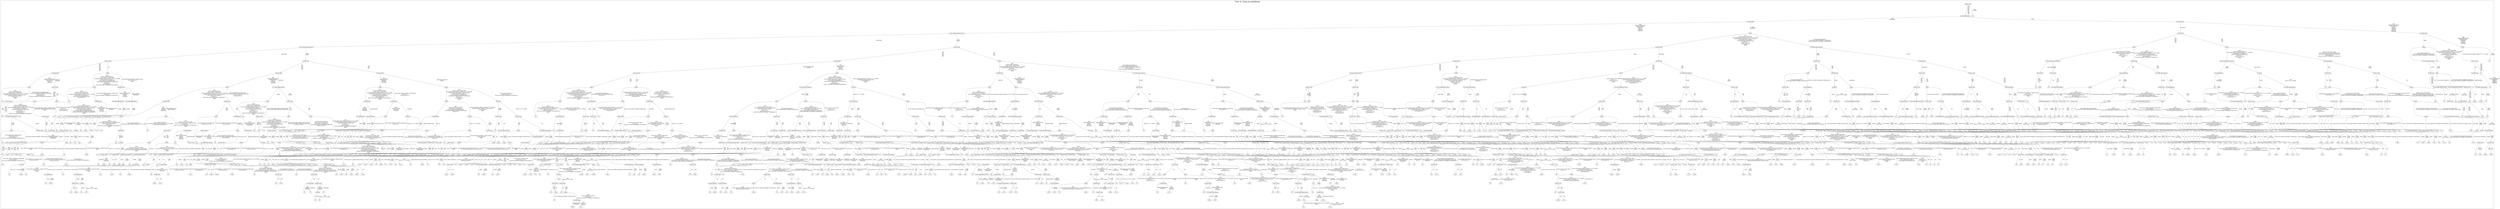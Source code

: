 /*
Generated by:
    http://https://github.com/h2oai/h2o-3/tree/master/h2o-genmodel/src/main/java/hex/genmodel/tools/PrintMojo.java
*/

/*
On a mac:

$ brew install graphviz
$ dot -Tpng file.gv -o file.png
$ open file.png
*/

digraph G {

subgraph cluster_0 {
/* Nodes */

/* Level 0 */
{
"SG_0_Node_0" [shape=box, fontsize=20, label="Status-Code"]
}

/* Level 1 */
{
"SG_0_Node_1" [shape=box, fontsize=20, label="Content-Disposition"]
"SG_0_Node_1209" [fontsize=20, label="1.0"]
}

/* Level 2 */
{
"SG_0_Node_2" [shape=box, fontsize=20, label="Content-Type"]
"SG_0_Node_3" [shape=box, fontsize=20, label="Content-Type"]
}

/* Level 3 */
{
"SG_0_Node_4" [shape=box, fontsize=20, label="Cross-Origin-Resource-Policy"]
"SG_0_Node_5" [shape=box, fontsize=20, label="body"]
"SG_0_Node_6" [shape=box, fontsize=20, label="Status-Code"]
"SG_0_Node_7" [shape=box, fontsize=20, label="Content-Type"]
}

/* Level 4 */
{
"SG_0_Node_8" [shape=box, fontsize=20, label="Cross-Origin-Opener-Policy"]
"SG_0_Node_9" [shape=box, fontsize=20, label="Status-Code"]
"SG_0_Node_10" [shape=box, fontsize=20, label="Content-Type"]
"SG_0_Node_11" [shape=box, fontsize=20, label="X-Content-Type-Options"]
"SG_0_Node_12" [shape=box, fontsize=20, label="body"]
"SG_0_Node_13" [shape=box, fontsize=20, label="body"]
"SG_0_Node_14" [shape=box, fontsize=20, label="body"]
"SG_0_Node_15" [shape=box, fontsize=20, label="body"]
}

/* Level 5 */
{
"SG_0_Node_16" [shape=box, fontsize=20, label="Status-Code"]
"SG_0_Node_17" [shape=box, fontsize=20, label="Status-Code"]
"SG_0_Node_18" [shape=box, fontsize=20, label="Content-Type"]
"SG_0_Node_19" [shape=box, fontsize=20, label="body"]
"SG_0_Node_20" [shape=box, fontsize=20, label="Status-Code"]
"SG_0_Node_21" [shape=box, fontsize=20, label="Status-Code"]
"SG_0_Node_22" [shape=box, fontsize=20, label="Status-Code"]
"SG_0_Node_23" [shape=box, fontsize=20, label="Content-Type"]
"SG_0_Node_24" [shape=box, fontsize=20, label="Cross-Origin-Resource-Policy"]
"SG_0_Node_25" [shape=box, fontsize=20, label="Status-Code"]
"SG_0_Node_26" [shape=box, fontsize=20, label="Cross-Origin-Resource-Policy"]
"SG_0_Node_27" [shape=box, fontsize=20, label="X-Frame-Options"]
"SG_0_Node_28" [shape=box, fontsize=20, label="X-Content-Type-Options"]
"SG_0_Node_1210" [fontsize=20, label="1.0"]
"SG_0_Node_29" [shape=box, fontsize=20, label="Status-Code"]
"SG_0_Node_1211" [fontsize=20, label="1.0"]
}

/* Level 6 */
{
"SG_0_Node_30" [shape=box, fontsize=20, label="Content-Type"]
"SG_0_Node_31" [shape=box, fontsize=20, label="body"]
"SG_0_Node_32" [shape=box, fontsize=20, label="Content-Type"]
"SG_0_Node_33" [shape=box, fontsize=20, label="Content-Type"]
"SG_0_Node_34" [shape=box, fontsize=20, label="Status-Code"]
"SG_0_Node_35" [shape=box, fontsize=20, label="body"]
"SG_0_Node_36" [shape=box, fontsize=20, label="Content-Type"]
"SG_0_Node_37" [shape=box, fontsize=20, label="X-Content-Type-Options"]
"SG_0_Node_38" [shape=box, fontsize=20, label="X-Content-Type-Options"]
"SG_0_Node_39" [shape=box, fontsize=20, label="body"]
"SG_0_Node_40" [shape=box, fontsize=20, label="body"]
"SG_0_Node_41" [shape=box, fontsize=20, label="X-Content-Type-Options"]
"SG_0_Node_42" [shape=box, fontsize=20, label="body"]
"SG_0_Node_43" [shape=box, fontsize=20, label="Content-Type"]
"SG_0_Node_44" [shape=box, fontsize=20, label="Status-Code"]
"SG_0_Node_45" [shape=box, fontsize=20, label="Status-Code"]
"SG_0_Node_46" [shape=box, fontsize=20, label="Status-Code"]
"SG_0_Node_47" [shape=box, fontsize=20, label="Status-Code"]
"SG_0_Node_48" [shape=box, fontsize=20, label="X-Frame-Options"]
"SG_0_Node_49" [shape=box, fontsize=20, label="X-Content-Type-Options"]
"SG_0_Node_50" [shape=box, fontsize=20, label="X-Frame-Options"]
"SG_0_Node_51" [shape=box, fontsize=20, label="Location"]
"SG_0_Node_52" [shape=box, fontsize=20, label="Status-Code"]
"SG_0_Node_53" [shape=box, fontsize=20, label="Status-Code"]
"SG_0_Node_54" [shape=box, fontsize=20, label="Status-Code"]
"SG_0_Node_55" [shape=box, fontsize=20, label="body"]
"SG_0_Node_56" [shape=box, fontsize=20, label="Content-Type"]
"SG_0_Node_1212" [fontsize=20, label="1.0"]
}

/* Level 7 */
{
"SG_0_Node_57" [shape=box, fontsize=20, label="body"]
"SG_0_Node_58" [shape=box, fontsize=20, label="Status-Code"]
"SG_0_Node_59" [shape=box, fontsize=20, label="body"]
"SG_0_Node_60" [shape=box, fontsize=20, label="Content-Type"]
"SG_0_Node_61" [shape=box, fontsize=20, label="body"]
"SG_0_Node_62" [shape=box, fontsize=20, label="X-Content-Type-Options"]
"SG_0_Node_63" [shape=box, fontsize=20, label="body"]
"SG_0_Node_64" [shape=box, fontsize=20, label="body"]
"SG_0_Node_65" [shape=box, fontsize=20, label="body"]
"SG_0_Node_66" [shape=box, fontsize=20, label="body"]
"SG_0_Node_67" [shape=box, fontsize=20, label="X-Content-Type-Options"]
"SG_0_Node_68" [shape=box, fontsize=20, label="Location"]
"SG_0_Node_69" [shape=box, fontsize=20, label="body"]
"SG_0_Node_70" [shape=box, fontsize=20, label="body"]
"SG_0_Node_71" [shape=box, fontsize=20, label="Status-Code"]
"SG_0_Node_72" [shape=box, fontsize=20, label="Cross-Origin-Opener-Policy"]
"SG_0_Node_73" [shape=box, fontsize=20, label="Status-Code"]
"SG_0_Node_74" [shape=box, fontsize=20, label="Status-Code"]
"SG_0_Node_75" [shape=box, fontsize=20, label="Cross-Origin-Opener-Policy"]
"SG_0_Node_76" [shape=box, fontsize=20, label="X-Content-Type-Options"]
"SG_0_Node_77" [shape=box, fontsize=20, label="Location"]
"SG_0_Node_78" [shape=box, fontsize=20, label="Cross-Origin-Opener-Policy"]
"SG_0_Node_79" [shape=box, fontsize=20, label="Status-Code"]
"SG_0_Node_80" [shape=box, fontsize=20, label="Status-Code"]
"SG_0_Node_81" [shape=box, fontsize=20, label="Status-Code"]
"SG_0_Node_82" [shape=box, fontsize=20, label="X-Frame-Options"]
"SG_0_Node_83" [shape=box, fontsize=20, label="Location"]
"SG_0_Node_84" [shape=box, fontsize=20, label="body"]
"SG_0_Node_85" [shape=box, fontsize=20, label="Status-Code"]
"SG_0_Node_86" [shape=box, fontsize=20, label="body"]
"SG_0_Node_87" [shape=box, fontsize=20, label="Status-Code"]
"SG_0_Node_88" [shape=box, fontsize=20, label="X-Frame-Options"]
"SG_0_Node_1213" [fontsize=20, label="0.0"]
"SG_0_Node_89" [shape=box, fontsize=20, label="body"]
"SG_0_Node_1214" [fontsize=20, label="0.0"]
"SG_0_Node_90" [shape=box, fontsize=20, label="X-Content-Type-Options"]
"SG_0_Node_91" [shape=box, fontsize=20, label="body"]
"SG_0_Node_92" [shape=box, fontsize=20, label="body"]
"SG_0_Node_93" [shape=box, fontsize=20, label="Status-Code"]
"SG_0_Node_94" [shape=box, fontsize=20, label="X-Frame-Options"]
"SG_0_Node_1215" [fontsize=20, label="0.0"]
"SG_0_Node_95" [shape=box, fontsize=20, label="body"]
"SG_0_Node_96" [shape=box, fontsize=20, label="body"]
"SG_0_Node_97" [shape=box, fontsize=20, label="X-Content-Type-Options"]
"SG_0_Node_1216" [fontsize=20, label="0.0"]
"SG_0_Node_98" [shape=box, fontsize=20, label="body"]
"SG_0_Node_99" [shape=box, fontsize=20, label="body"]
"SG_0_Node_100" [shape=box, fontsize=20, label="body"]
"SG_0_Node_101" [shape=box, fontsize=20, label="Cross-Origin-Opener-Policy"]
"SG_0_Node_102" [shape=box, fontsize=20, label="Cross-Origin-Resource-Policy"]
"SG_0_Node_103" [shape=box, fontsize=20, label="Status-Code"]
"SG_0_Node_1217" [fontsize=20, label="1.0"]
"SG_0_Node_104" [shape=box, fontsize=20, label="X-Content-Type-Options"]
"SG_0_Node_1218" [fontsize=20, label="1.0"]
}

/* Level 8 */
{
"SG_0_Node_1219" [fontsize=20, label="0.0"]
"SG_0_Node_105" [shape=box, fontsize=20, label="Status-Code"]
"SG_0_Node_106" [shape=box, fontsize=20, label="body"]
"SG_0_Node_107" [shape=box, fontsize=20, label="body"]
"SG_0_Node_1220" [fontsize=20, label="0.0"]
"SG_0_Node_108" [shape=box, fontsize=20, label="Content-Type"]
"SG_0_Node_109" [shape=box, fontsize=20, label="X-Content-Type-Options"]
"SG_0_Node_110" [shape=box, fontsize=20, label="X-Content-Type-Options"]
"SG_0_Node_111" [shape=box, fontsize=20, label="Content-Type"]
"SG_0_Node_112" [shape=box, fontsize=20, label="Status-Code"]
"SG_0_Node_113" [shape=box, fontsize=20, label="body"]
"SG_0_Node_114" [shape=box, fontsize=20, label="Status-Code"]
"SG_0_Node_115" [shape=box, fontsize=20, label="Content-Type"]
"SG_0_Node_116" [shape=box, fontsize=20, label="Content-Type"]
"SG_0_Node_117" [shape=box, fontsize=20, label="body"]
"SG_0_Node_118" [shape=box, fontsize=20, label="Location"]
"SG_0_Node_119" [shape=box, fontsize=20, label="body"]
"SG_0_Node_120" [shape=box, fontsize=20, label="X-Frame-Options"]
"SG_0_Node_121" [shape=box, fontsize=20, label="body"]
"SG_0_Node_122" [shape=box, fontsize=20, label="Content-Type"]
"SG_0_Node_123" [shape=box, fontsize=20, label="body"]
"SG_0_Node_124" [shape=box, fontsize=20, label="body"]
"SG_0_Node_125" [shape=box, fontsize=20, label="X-Frame-Options"]
"SG_0_Node_126" [shape=box, fontsize=20, label="body"]
"SG_0_Node_127" [shape=box, fontsize=20, label="body"]
"SG_0_Node_128" [shape=box, fontsize=20, label="X-Content-Type-Options"]
"SG_0_Node_129" [shape=box, fontsize=20, label="X-Frame-Options"]
"SG_0_Node_130" [shape=box, fontsize=20, label="X-Frame-Options"]
"SG_0_Node_131" [shape=box, fontsize=20, label="body"]
"SG_0_Node_132" [shape=box, fontsize=20, label="body"]
"SG_0_Node_133" [shape=box, fontsize=20, label="body"]
"SG_0_Node_134" [shape=box, fontsize=20, label="Content-Type"]
"SG_0_Node_1221" [fontsize=20, label="0.0"]
"SG_0_Node_135" [shape=box, fontsize=20, label="body"]
"SG_0_Node_136" [shape=box, fontsize=20, label="body"]
"SG_0_Node_137" [shape=box, fontsize=20, label="body"]
"SG_0_Node_138" [shape=box, fontsize=20, label="body"]
"SG_0_Node_139" [shape=box, fontsize=20, label="X-Content-Type-Options"]
"SG_0_Node_140" [shape=box, fontsize=20, label="Status-Code"]
"SG_0_Node_141" [shape=box, fontsize=20, label="Status-Code"]
"SG_0_Node_142" [shape=box, fontsize=20, label="body"]
"SG_0_Node_143" [shape=box, fontsize=20, label="Status-Code"]
"SG_0_Node_144" [shape=box, fontsize=20, label="Status-Code"]
"SG_0_Node_145" [shape=box, fontsize=20, label="Status-Code"]
"SG_0_Node_146" [shape=box, fontsize=20, label="body"]
"SG_0_Node_147" [shape=box, fontsize=20, label="Cross-Origin-Resource-Policy"]
"SG_0_Node_148" [shape=box, fontsize=20, label="X-Frame-Options"]
"SG_0_Node_149" [shape=box, fontsize=20, label="body"]
"SG_0_Node_1222" [fontsize=20, label="0.0"]
"SG_0_Node_150" [shape=box, fontsize=20, label="X-Frame-Options"]
"SG_0_Node_151" [shape=box, fontsize=20, label="Status-Code"]
"SG_0_Node_152" [shape=box, fontsize=20, label="Status-Code"]
"SG_0_Node_1223" [fontsize=20, label="0.0"]
"SG_0_Node_153" [shape=box, fontsize=20, label="Status-Code"]
"SG_0_Node_154" [shape=box, fontsize=20, label="Cross-Origin-Resource-Policy"]
"SG_0_Node_155" [shape=box, fontsize=20, label="X-Frame-Options"]
"SG_0_Node_156" [shape=box, fontsize=20, label="X-Frame-Options"]
"SG_0_Node_157" [shape=box, fontsize=20, label="Cross-Origin-Resource-Policy"]
"SG_0_Node_158" [shape=box, fontsize=20, label="Status-Code"]
"SG_0_Node_159" [shape=box, fontsize=20, label="Status-Code"]
"SG_0_Node_160" [shape=box, fontsize=20, label="X-Frame-Options"]
"SG_0_Node_161" [shape=box, fontsize=20, label="X-Frame-Options"]
"SG_0_Node_162" [shape=box, fontsize=20, label="Status-Code"]
"SG_0_Node_163" [shape=box, fontsize=20, label="Status-Code"]
"SG_0_Node_1224" [fontsize=20, label="0.0"]
"SG_0_Node_164" [shape=box, fontsize=20, label="X-Content-Type-Options"]
"SG_0_Node_165" [shape=box, fontsize=20, label="Status-Code"]
"SG_0_Node_166" [shape=box, fontsize=20, label="Status-Code"]
"SG_0_Node_1225" [fontsize=20, label="0.0"]
"SG_0_Node_167" [shape=box, fontsize=20, label="Status-Code"]
"SG_0_Node_1226" [fontsize=20, label="0.0"]
"SG_0_Node_168" [shape=box, fontsize=20, label="body"]
"SG_0_Node_1227" [fontsize=20, label="0.0"]
"SG_0_Node_169" [shape=box, fontsize=20, label="Cross-Origin-Opener-Policy"]
"SG_0_Node_170" [shape=box, fontsize=20, label="body"]
"SG_0_Node_171" [shape=box, fontsize=20, label="body"]
"SG_0_Node_1228" [fontsize=20, label="0.0"]
"SG_0_Node_172" [shape=box, fontsize=20, label="X-Content-Type-Options"]
"SG_0_Node_1229" [fontsize=20, label="0.0"]
"SG_0_Node_173" [shape=box, fontsize=20, label="Status-Code"]
"SG_0_Node_174" [shape=box, fontsize=20, label="body"]
"SG_0_Node_175" [shape=box, fontsize=20, label="body"]
"SG_0_Node_176" [shape=box, fontsize=20, label="Status-Code"]
"SG_0_Node_177" [shape=box, fontsize=20, label="body"]
"SG_0_Node_178" [shape=box, fontsize=20, label="Status-Code"]
"SG_0_Node_179" [shape=box, fontsize=20, label="Status-Code"]
"SG_0_Node_180" [shape=box, fontsize=20, label="body"]
"SG_0_Node_1230" [fontsize=20, label="0.25"]
"SG_0_Node_1231" [fontsize=20, label="0.0"]
"SG_0_Node_182" [shape=box, fontsize=20, label="Status-Code"]
"SG_0_Node_1232" [fontsize=20, label="0.0"]
"SG_0_Node_183" [shape=box, fontsize=20, label="X-Frame-Options"]
"SG_0_Node_1233" [fontsize=20, label="0.0"]
"SG_0_Node_1234" [fontsize=20, label="0.063"]
"SG_0_Node_1235" [fontsize=20, label="0.938"]
"SG_0_Node_1236" [fontsize=20, label="1.0"]
}

/* Level 9 */
{
"SG_0_Node_1237" [fontsize=20, label="0.0"]
"SG_0_Node_186" [shape=box, fontsize=20, label="X-Content-Type-Options"]
"SG_0_Node_1238" [fontsize=20, label="0.0"]
"SG_0_Node_187" [shape=box, fontsize=20, label="Status-Code"]
"SG_0_Node_1239" [fontsize=20, label="0.0"]
"SG_0_Node_1240" [fontsize=20, label="0.031"]
"SG_0_Node_1241" [fontsize=20, label="0.0"]
"SG_0_Node_189" [shape=box, fontsize=20, label="X-Content-Type-Options"]
"SG_0_Node_1242" [fontsize=20, label="0.0"]
"SG_0_Node_190" [shape=box, fontsize=20, label="Content-Type"]
"SG_0_Node_191" [shape=box, fontsize=20, label="X-Frame-Options"]
"SG_0_Node_192" [shape=box, fontsize=20, label="X-Frame-Options"]
"SG_0_Node_193" [shape=box, fontsize=20, label="body"]
"SG_0_Node_194" [shape=box, fontsize=20, label="body"]
"SG_0_Node_195" [shape=box, fontsize=20, label="body"]
"SG_0_Node_196" [shape=box, fontsize=20, label="Content-Type"]
"SG_0_Node_1243" [fontsize=20, label="0.0"]
"SG_0_Node_197" [shape=box, fontsize=20, label="Status-Code"]
"SG_0_Node_198" [shape=box, fontsize=20, label="body"]
"SG_0_Node_199" [shape=box, fontsize=20, label="body"]
"SG_0_Node_200" [shape=box, fontsize=20, label="X-Frame-Options"]
"SG_0_Node_201" [shape=box, fontsize=20, label="X-Frame-Options"]
"SG_0_Node_202" [shape=box, fontsize=20, label="body"]
"SG_0_Node_203" [shape=box, fontsize=20, label="Location"]
"SG_0_Node_204" [shape=box, fontsize=20, label="Content-Type"]
"SG_0_Node_205" [shape=box, fontsize=20, label="Location"]
"SG_0_Node_206" [shape=box, fontsize=20, label="Status-Code"]
"SG_0_Node_207" [shape=box, fontsize=20, label="Status-Code"]
"SG_0_Node_1244" [fontsize=20, label="0.0"]
"SG_0_Node_208" [shape=box, fontsize=20, label="X-Frame-Options"]
"SG_0_Node_209" [shape=box, fontsize=20, label="Status-Code"]
"SG_0_Node_210" [shape=box, fontsize=20, label="Status-Code"]
"SG_0_Node_1245" [fontsize=20, label="0.0"]
"SG_0_Node_211" [shape=box, fontsize=20, label="Status-Code"]
"SG_0_Node_212" [shape=box, fontsize=20, label="body"]
"SG_0_Node_213" [shape=box, fontsize=20, label="Location"]
"SG_0_Node_214" [shape=box, fontsize=20, label="X-Frame-Options"]
"SG_0_Node_215" [shape=box, fontsize=20, label="Status-Code"]
"SG_0_Node_216" [shape=box, fontsize=20, label="Status-Code"]
"SG_0_Node_217" [shape=box, fontsize=20, label="Status-Code"]
"SG_0_Node_218" [shape=box, fontsize=20, label="Content-Type"]
"SG_0_Node_219" [shape=box, fontsize=20, label="Status-Code"]
"SG_0_Node_220" [shape=box, fontsize=20, label="Status-Code"]
"SG_0_Node_221" [shape=box, fontsize=20, label="Status-Code"]
"SG_0_Node_1246" [fontsize=20, label="0.0"]
"SG_0_Node_222" [shape=box, fontsize=20, label="X-Content-Type-Options"]
"SG_0_Node_1247" [fontsize=20, label="0.0"]
"SG_0_Node_223" [shape=box, fontsize=20, label="X-Frame-Options"]
"SG_0_Node_224" [shape=box, fontsize=20, label="Content-Type"]
"SG_0_Node_225" [shape=box, fontsize=20, label="Cross-Origin-Opener-Policy"]
"SG_0_Node_226" [shape=box, fontsize=20, label="Content-Type"]
"SG_0_Node_227" [shape=box, fontsize=20, label="Content-Type"]
"SG_0_Node_228" [shape=box, fontsize=20, label="Content-Type"]
"SG_0_Node_229" [shape=box, fontsize=20, label="Content-Type"]
"SG_0_Node_230" [shape=box, fontsize=20, label="Location"]
"SG_0_Node_231" [shape=box, fontsize=20, label="Content-Type"]
"SG_0_Node_232" [shape=box, fontsize=20, label="Content-Type"]
"SG_0_Node_233" [shape=box, fontsize=20, label="Content-Type"]
"SG_0_Node_234" [shape=box, fontsize=20, label="Location"]
"SG_0_Node_235" [shape=box, fontsize=20, label="X-Frame-Options"]
"SG_0_Node_1248" [fontsize=20, label="0.0"]
"SG_0_Node_236" [shape=box, fontsize=20, label="X-Frame-Options"]
"SG_0_Node_1249" [fontsize=20, label="0.0"]
"SG_0_Node_237" [shape=box, fontsize=20, label="Status-Code"]
"SG_0_Node_238" [shape=box, fontsize=20, label="body"]
"SG_0_Node_239" [shape=box, fontsize=20, label="X-Frame-Options"]
"SG_0_Node_1250" [fontsize=20, label="0.0"]
"SG_0_Node_240" [shape=box, fontsize=20, label="Status-Code"]
"SG_0_Node_241" [shape=box, fontsize=20, label="body"]
"SG_0_Node_242" [shape=box, fontsize=20, label="Location"]
"SG_0_Node_1251" [fontsize=20, label="0.0"]
"SG_0_Node_243" [shape=box, fontsize=20, label="Cross-Origin-Resource-Policy"]
"SG_0_Node_244" [shape=box, fontsize=20, label="X-Frame-Options"]
"SG_0_Node_245" [shape=box, fontsize=20, label="X-Frame-Options"]
"SG_0_Node_246" [shape=box, fontsize=20, label="Status-Code"]
"SG_0_Node_247" [shape=box, fontsize=20, label="Status-Code"]
"SG_0_Node_248" [shape=box, fontsize=20, label="body"]
"SG_0_Node_249" [shape=box, fontsize=20, label="body"]
"SG_0_Node_250" [shape=box, fontsize=20, label="body"]
"SG_0_Node_251" [shape=box, fontsize=20, label="body"]
"SG_0_Node_252" [shape=box, fontsize=20, label="X-Content-Type-Options"]
"SG_0_Node_253" [shape=box, fontsize=20, label="body"]
"SG_0_Node_1252" [fontsize=20, label="0.0"]
"SG_0_Node_1253" [fontsize=20, label="0.063"]
"SG_0_Node_255" [shape=box, fontsize=20, label="X-Frame-Options"]
"SG_0_Node_256" [shape=box, fontsize=20, label="body"]
"SG_0_Node_1254" [fontsize=20, label="0.0"]
"SG_0_Node_257" [shape=box, fontsize=20, label="Cross-Origin-Resource-Policy"]
"SG_0_Node_258" [shape=box, fontsize=20, label="Cross-Origin-Opener-Policy"]
"SG_0_Node_259" [shape=box, fontsize=20, label="Cross-Origin-Resource-Policy"]
"SG_0_Node_1255" [fontsize=20, label="0.0"]
"SG_0_Node_260" [shape=box, fontsize=20, label="Content-Type"]
"SG_0_Node_1256" [fontsize=20, label="0.0"]
"SG_0_Node_1257" [fontsize=20, label="0.063"]
"SG_0_Node_1258" [fontsize=20, label="0.0"]
"SG_0_Node_262" [shape=box, fontsize=20, label="Content-Type"]
"SG_0_Node_263" [shape=box, fontsize=20, label="body"]
"SG_0_Node_264" [shape=box, fontsize=20, label="X-Frame-Options"]
"SG_0_Node_1259" [fontsize=20, label="0.0"]
"SG_0_Node_265" [shape=box, fontsize=20, label="Location"]
"SG_0_Node_266" [shape=box, fontsize=20, label="Cross-Origin-Resource-Policy"]
"SG_0_Node_267" [shape=box, fontsize=20, label="Cross-Origin-Resource-Policy"]
"SG_0_Node_1260" [fontsize=20, label="0.0"]
"SG_0_Node_268" [shape=box, fontsize=20, label="Cross-Origin-Resource-Policy"]
"SG_0_Node_1261" [fontsize=20, label="0.0"]
"SG_0_Node_269" [shape=box, fontsize=20, label="body"]
"SG_0_Node_1262" [fontsize=20, label="0.0"]
"SG_0_Node_1263" [fontsize=20, label="0.063"]
"SG_0_Node_271" [shape=box, fontsize=20, label="X-Frame-Options"]
"SG_0_Node_272" [shape=box, fontsize=20, label="Cross-Origin-Opener-Policy"]
"SG_0_Node_1264" [fontsize=20, label="0.0"]
"SG_0_Node_273" [shape=box, fontsize=20, label="Location"]
"SG_0_Node_274" [shape=box, fontsize=20, label="Cross-Origin-Resource-Policy"]
"SG_0_Node_275" [shape=box, fontsize=20, label="Cross-Origin-Opener-Policy"]
"SG_0_Node_276" [shape=box, fontsize=20, label="Cross-Origin-Resource-Policy"]
"SG_0_Node_1265" [fontsize=20, label="1.0"]
"SG_0_Node_277" [shape=box, fontsize=20, label="Cross-Origin-Resource-Policy"]
"SG_0_Node_278" [shape=box, fontsize=20, label="Status-Code"]
"SG_0_Node_1266" [fontsize=20, label="0.0"]
"SG_0_Node_1267" [fontsize=20, label="0.125"]
"SG_0_Node_1268" [fontsize=20, label="0.0"]
"SG_0_Node_280" [shape=box, fontsize=20, label="body"]
"SG_0_Node_1269" [fontsize=20, label="0.0"]
"SG_0_Node_281" [shape=box, fontsize=20, label="body"]
"SG_0_Node_1270" [fontsize=20, label="0.0"]
"SG_0_Node_1271" [fontsize=20, label="0.063"]
"SG_0_Node_283" [shape=box, fontsize=20, label="X-Content-Type-Options"]
"SG_0_Node_284" [shape=box, fontsize=20, label="X-Content-Type-Options"]
"SG_0_Node_285" [shape=box, fontsize=20, label="body"]
"SG_0_Node_286" [shape=box, fontsize=20, label="Status-Code"]
"SG_0_Node_1272" [fontsize=20, label="0.0"]
"SG_0_Node_287" [shape=box, fontsize=20, label="Status-Code"]
"SG_0_Node_288" [shape=box, fontsize=20, label="Status-Code"]
"SG_0_Node_289" [shape=box, fontsize=20, label="Status-Code"]
"SG_0_Node_290" [shape=box, fontsize=20, label="body"]
"SG_0_Node_291" [shape=box, fontsize=20, label="body"]
"SG_0_Node_1273" [fontsize=20, label="0.0"]
"SG_0_Node_292" [shape=box, fontsize=20, label="Status-Code"]
"SG_0_Node_1274" [fontsize=20, label="0.0"]
"SG_0_Node_293" [shape=box, fontsize=20, label="X-Frame-Options"]
"SG_0_Node_1275" [fontsize=20, label="0.0"]
"SG_0_Node_294" [shape=box, fontsize=20, label="Status-Code"]
"SG_0_Node_1276" [fontsize=20, label="0.0"]
"SG_0_Node_295" [shape=box, fontsize=20, label="body"]
"SG_0_Node_296" [shape=box, fontsize=20, label="Status-Code"]
"SG_0_Node_297" [shape=box, fontsize=20, label="Status-Code"]
"SG_0_Node_1277" [fontsize=20, label="0.0"]
"SG_0_Node_298" [shape=box, fontsize=20, label="body"]
"SG_0_Node_299" [shape=box, fontsize=20, label="Cross-Origin-Opener-Policy"]
"SG_0_Node_300" [shape=box, fontsize=20, label="body"]
"SG_0_Node_301" [shape=box, fontsize=20, label="body"]
"SG_0_Node_302" [shape=box, fontsize=20, label="Cross-Origin-Resource-Policy"]
"SG_0_Node_1278" [fontsize=20, label="0.0"]
"SG_0_Node_303" [shape=box, fontsize=20, label="Cross-Origin-Resource-Policy"]
"SG_0_Node_1279" [fontsize=20, label="0.25"]
"SG_0_Node_1280" [fontsize=20, label="0.75"]
}

/* Level 10 */
{
"SG_0_Node_306" [shape=box, fontsize=20, label="body"]
"SG_0_Node_307" [shape=box, fontsize=20, label="Content-Type"]
"SG_0_Node_1281" [fontsize=20, label="0.0"]
"SG_0_Node_308" [shape=box, fontsize=20, label="Status-Code"]
"SG_0_Node_1282" [fontsize=20, label="0.0"]
"SG_0_Node_309" [shape=box, fontsize=20, label="X-Frame-Options"]
"SG_0_Node_1283" [fontsize=20, label="0.0"]
"SG_0_Node_310" [shape=box, fontsize=20, label="Location"]
"SG_0_Node_1284" [fontsize=20, label="0.0"]
"SG_0_Node_1285" [fontsize=20, label="0.083"]
"SG_0_Node_1286" [fontsize=20, label="0.083"]
"SG_0_Node_1287" [fontsize=20, label="0.25"]
"SG_0_Node_1288" [fontsize=20, label="0.0"]
"SG_0_Node_314" [shape=box, fontsize=20, label="Status-Code"]
"SG_0_Node_1289" [fontsize=20, label="0.0"]
"SG_0_Node_315" [shape=box, fontsize=20, label="Status-Code"]
"SG_0_Node_316" [shape=box, fontsize=20, label="Content-Type"]
"SG_0_Node_317" [shape=box, fontsize=20, label="Content-Type"]
"SG_0_Node_318" [shape=box, fontsize=20, label="body"]
"SG_0_Node_319" [shape=box, fontsize=20, label="Content-Type"]
"SG_0_Node_1290" [fontsize=20, label="0.0"]
"SG_0_Node_1291" [fontsize=20, label="0.125"]
"SG_0_Node_1292" [fontsize=20, label="0.0"]
"SG_0_Node_321" [shape=box, fontsize=20, label="X-Frame-Options"]
"SG_0_Node_1293" [fontsize=20, label="0.0"]
"SG_0_Node_322" [shape=box, fontsize=20, label="X-Frame-Options"]
"SG_0_Node_1294" [fontsize=20, label="0.0"]
"SG_0_Node_323" [shape=box, fontsize=20, label="Status-Code"]
"SG_0_Node_1295" [fontsize=20, label="0.0"]
"SG_0_Node_324" [shape=box, fontsize=20, label="body"]
"SG_0_Node_325" [shape=box, fontsize=20, label="Status-Code"]
"SG_0_Node_326" [shape=box, fontsize=20, label="Status-Code"]
"SG_0_Node_327" [shape=box, fontsize=20, label="Status-Code"]
"SG_0_Node_328" [shape=box, fontsize=20, label="X-Content-Type-Options"]
"SG_0_Node_329" [shape=box, fontsize=20, label="body"]
"SG_0_Node_330" [shape=box, fontsize=20, label="body"]
"SG_0_Node_331" [shape=box, fontsize=20, label="body"]
"SG_0_Node_332" [shape=box, fontsize=20, label="Status-Code"]
"SG_0_Node_1296" [fontsize=20, label="0.0"]
"SG_0_Node_333" [shape=box, fontsize=20, label="X-Content-Type-Options"]
"SG_0_Node_334" [shape=box, fontsize=20, label="body"]
"SG_0_Node_335" [shape=box, fontsize=20, label="X-Content-Type-Options"]
"SG_0_Node_1297" [fontsize=20, label="0.0"]
"SG_0_Node_336" [shape=box, fontsize=20, label="Content-Type"]
"SG_0_Node_1298" [fontsize=20, label="0.0"]
"SG_0_Node_337" [shape=box, fontsize=20, label="body"]
"SG_0_Node_1299" [fontsize=20, label="0.0"]
"SG_0_Node_338" [shape=box, fontsize=20, label="X-Content-Type-Options"]
"SG_0_Node_1300" [fontsize=20, label="0.0"]
"SG_0_Node_339" [shape=box, fontsize=20, label="X-Content-Type-Options"]
"SG_0_Node_1301" [fontsize=20, label="0.0"]
"SG_0_Node_340" [shape=box, fontsize=20, label="X-Frame-Options"]
"SG_0_Node_341" [shape=box, fontsize=20, label="body"]
"SG_0_Node_342" [shape=box, fontsize=20, label="body"]
"SG_0_Node_343" [shape=box, fontsize=20, label="Content-Type"]
"SG_0_Node_344" [shape=box, fontsize=20, label="body"]
"SG_0_Node_345" [shape=box, fontsize=20, label="Content-Type"]
"SG_0_Node_346" [shape=box, fontsize=20, label="Content-Type"]
"SG_0_Node_347" [shape=box, fontsize=20, label="Cross-Origin-Opener-Policy"]
"SG_0_Node_348" [shape=box, fontsize=20, label="Cross-Origin-Opener-Policy"]
"SG_0_Node_349" [shape=box, fontsize=20, label="X-Frame-Options"]
"SG_0_Node_350" [shape=box, fontsize=20, label="Content-Type"]
"SG_0_Node_351" [shape=box, fontsize=20, label="Status-Code"]
"SG_0_Node_352" [shape=box, fontsize=20, label="Status-Code"]
"SG_0_Node_353" [shape=box, fontsize=20, label="body"]
"SG_0_Node_354" [shape=box, fontsize=20, label="body"]
"SG_0_Node_1302" [fontsize=20, label="0.0"]
"SG_0_Node_355" [shape=box, fontsize=20, label="X-Frame-Options"]
"SG_0_Node_356" [shape=box, fontsize=20, label="body"]
"SG_0_Node_357" [shape=box, fontsize=20, label="Content-Type"]
"SG_0_Node_1303" [fontsize=20, label="0.0"]
"SG_0_Node_358" [shape=box, fontsize=20, label="X-Frame-Options"]
"SG_0_Node_1304" [fontsize=20, label="0.083"]
"SG_0_Node_1305" [fontsize=20, label="0.167"]
"SG_0_Node_1306" [fontsize=20, label="0.0"]
"SG_0_Node_361" [shape=box, fontsize=20, label="X-Content-Type-Options"]
"SG_0_Node_362" [shape=box, fontsize=20, label="Content-Type"]
"SG_0_Node_363" [shape=box, fontsize=20, label="Content-Type"]
"SG_0_Node_364" [shape=box, fontsize=20, label="X-Content-Type-Options"]
"SG_0_Node_365" [shape=box, fontsize=20, label="X-Content-Type-Options"]
"SG_0_Node_366" [shape=box, fontsize=20, label="body"]
"SG_0_Node_367" [shape=box, fontsize=20, label="Location"]
"SG_0_Node_1307" [fontsize=20, label="0.0"]
"SG_0_Node_368" [shape=box, fontsize=20, label="X-Frame-Options"]
"SG_0_Node_369" [shape=box, fontsize=20, label="Status-Code"]
"SG_0_Node_370" [shape=box, fontsize=20, label="body"]
"SG_0_Node_1308" [fontsize=20, label="0.0"]
"SG_0_Node_371" [shape=box, fontsize=20, label="Content-Type"]
"SG_0_Node_372" [shape=box, fontsize=20, label="body"]
"SG_0_Node_1309" [fontsize=20, label="0.25"]
"SG_0_Node_1310" [fontsize=20, label="0.0"]
"SG_0_Node_374" [shape=box, fontsize=20, label="body"]
"SG_0_Node_375" [shape=box, fontsize=20, label="Status-Code"]
"SG_0_Node_376" [shape=box, fontsize=20, label="X-Frame-Options"]
"SG_0_Node_377" [shape=box, fontsize=20, label="X-Frame-Options"]
"SG_0_Node_378" [shape=box, fontsize=20, label="Status-Code"]
"SG_0_Node_379" [shape=box, fontsize=20, label="body"]
"SG_0_Node_380" [shape=box, fontsize=20, label="body"]
"SG_0_Node_381" [shape=box, fontsize=20, label="body"]
"SG_0_Node_382" [shape=box, fontsize=20, label="Cross-Origin-Opener-Policy"]
"SG_0_Node_1311" [fontsize=20, label="0.0"]
"SG_0_Node_1312" [fontsize=20, label="0.063"]
"SG_0_Node_1313" [fontsize=20, label="0.0"]
"SG_0_Node_384" [shape=box, fontsize=20, label="Status-Code"]
"SG_0_Node_385" [shape=box, fontsize=20, label="Status-Code"]
"SG_0_Node_386" [shape=box, fontsize=20, label="Status-Code"]
"SG_0_Node_1314" [fontsize=20, label="0.0"]
"SG_0_Node_387" [shape=box, fontsize=20, label="X-Content-Type-Options"]
"SG_0_Node_1315" [fontsize=20, label="0.0"]
"SG_0_Node_388" [shape=box, fontsize=20, label="X-Frame-Options"]
"SG_0_Node_389" [shape=box, fontsize=20, label="body"]
"SG_0_Node_390" [shape=box, fontsize=20, label="body"]
"SG_0_Node_1316" [fontsize=20, label="0.0"]
"SG_0_Node_1317" [fontsize=20, label="0.188"]
"SG_0_Node_1318" [fontsize=20, label="0.0"]
"SG_0_Node_1319" [fontsize=20, label="0.125"]
"SG_0_Node_1320" [fontsize=20, label="0.125"]
"SG_0_Node_1321" [fontsize=20, label="0.25"]
"SG_0_Node_1322" [fontsize=20, label="0.0"]
"SG_0_Node_395" [shape=box, fontsize=20, label="X-Content-Type-Options"]
"SG_0_Node_1323" [fontsize=20, label="0.0"]
"SG_0_Node_396" [shape=box, fontsize=20, label="X-Content-Type-Options"]
"SG_0_Node_1324" [fontsize=20, label="0.0"]
"SG_0_Node_397" [shape=box, fontsize=20, label="Status-Code"]
"SG_0_Node_398" [shape=box, fontsize=20, label="Status-Code"]
"SG_0_Node_399" [shape=box, fontsize=20, label="X-Content-Type-Options"]
"SG_0_Node_400" [shape=box, fontsize=20, label="body"]
"SG_0_Node_401" [shape=box, fontsize=20, label="X-Content-Type-Options"]
"SG_0_Node_402" [shape=box, fontsize=20, label="Status-Code"]
"SG_0_Node_403" [shape=box, fontsize=20, label="Status-Code"]
"SG_0_Node_404" [shape=box, fontsize=20, label="body"]
"SG_0_Node_405" [shape=box, fontsize=20, label="Cross-Origin-Resource-Policy"]
"SG_0_Node_406" [shape=box, fontsize=20, label="Status-Code"]
"SG_0_Node_407" [shape=box, fontsize=20, label="Location"]
"SG_0_Node_408" [shape=box, fontsize=20, label="body"]
"SG_0_Node_409" [shape=box, fontsize=20, label="body"]
"SG_0_Node_410" [shape=box, fontsize=20, label="Location"]
"SG_0_Node_411" [shape=box, fontsize=20, label="Status-Code"]
"SG_0_Node_412" [shape=box, fontsize=20, label="body"]
"SG_0_Node_413" [shape=box, fontsize=20, label="body"]
"SG_0_Node_414" [shape=box, fontsize=20, label="Location"]
"SG_0_Node_415" [shape=box, fontsize=20, label="X-Frame-Options"]
"SG_0_Node_416" [shape=box, fontsize=20, label="body"]
"SG_0_Node_417" [shape=box, fontsize=20, label="Location"]
"SG_0_Node_1325" [fontsize=20, label="0.0"]
"SG_0_Node_418" [shape=box, fontsize=20, label="Cross-Origin-Resource-Policy"]
"SG_0_Node_419" [shape=box, fontsize=20, label="Cross-Origin-Resource-Policy"]
"SG_0_Node_420" [shape=box, fontsize=20, label="Cross-Origin-Resource-Policy"]
"SG_0_Node_1326" [fontsize=20, label="0.0"]
"SG_0_Node_1327" [fontsize=20, label="0.063"]
"SG_0_Node_1328" [fontsize=20, label="0.083"]
"SG_0_Node_1329" [fontsize=20, label="0.167"]
"SG_0_Node_424" [shape=box, fontsize=20, label="X-Frame-Options"]
"SG_0_Node_425" [shape=box, fontsize=20, label="body"]
"SG_0_Node_1330" [fontsize=20, label="0.0"]
"SG_0_Node_1331" [fontsize=20, label="0.167"]
"SG_0_Node_1332" [fontsize=20, label="0.25"]
"SG_0_Node_1333" [fontsize=20, label="0.417"]
"SG_0_Node_1334" [fontsize=20, label="0.0"]
"SG_0_Node_429" [shape=box, fontsize=20, label="Status-Code"]
"SG_0_Node_1335" [fontsize=20, label="0.0"]
"SG_0_Node_430" [shape=box, fontsize=20, label="Cross-Origin-Opener-Policy"]
"SG_0_Node_431" [shape=box, fontsize=20, label="Status-Code"]
"SG_0_Node_432" [shape=box, fontsize=20, label="Cross-Origin-Resource-Policy"]
"SG_0_Node_1336" [fontsize=20, label="0.0"]
"SG_0_Node_1337" [fontsize=20, label="0.313"]
"SG_0_Node_1338" [fontsize=20, label="0.25"]
"SG_0_Node_1339" [fontsize=20, label="0.667"]
"SG_0_Node_436" [shape=box, fontsize=20, label="Status-Code"]
"SG_0_Node_437" [shape=box, fontsize=20, label="Status-Code"]
"SG_0_Node_1340" [fontsize=20, label="0.25"]
"SG_0_Node_439" [shape=box, fontsize=20, label="Location"]
"SG_0_Node_440" [shape=box, fontsize=20, label="Status-Code"]
"SG_0_Node_441" [shape=box, fontsize=20, label="Status-Code"]
"SG_0_Node_1341" [fontsize=20, label="0.0"]
"SG_0_Node_1342" [fontsize=20, label="0.25"]
"SG_0_Node_443" [shape=box, fontsize=20, label="Cross-Origin-Resource-Policy"]
"SG_0_Node_1343" [fontsize=20, label="1.0"]
"SG_0_Node_1344" [fontsize=20, label="0.0"]
"SG_0_Node_444" [shape=box, fontsize=20, label="X-Frame-Options"]
"SG_0_Node_445" [shape=box, fontsize=20, label="X-Frame-Options"]
"SG_0_Node_446" [shape=box, fontsize=20, label="Status-Code"]
"SG_0_Node_1345" [fontsize=20, label="0.0"]
"SG_0_Node_447" [shape=box, fontsize=20, label="Cross-Origin-Opener-Policy"]
"SG_0_Node_448" [shape=box, fontsize=20, label="Status-Code"]
"SG_0_Node_449" [shape=box, fontsize=20, label="Status-Code"]
"SG_0_Node_1346" [fontsize=20, label="0.0"]
"SG_0_Node_450" [shape=box, fontsize=20, label="Status-Code"]
"SG_0_Node_451" [shape=box, fontsize=20, label="body"]
"SG_0_Node_452" [shape=box, fontsize=20, label="X-Frame-Options"]
"SG_0_Node_1347" [fontsize=20, label="0.0"]
"SG_0_Node_453" [shape=box, fontsize=20, label="Status-Code"]
"SG_0_Node_1348" [fontsize=20, label="0.0"]
"SG_0_Node_454" [shape=box, fontsize=20, label="Cross-Origin-Resource-Policy"]
"SG_0_Node_455" [shape=box, fontsize=20, label="body"]
"SG_0_Node_456" [shape=box, fontsize=20, label="Cross-Origin-Opener-Policy"]
"SG_0_Node_1349" [fontsize=20, label="0.0"]
"SG_0_Node_1350" [fontsize=20, label="0.083"]
"SG_0_Node_1351" [fontsize=20, label="0.0"]
"SG_0_Node_458" [shape=box, fontsize=20, label="Cross-Origin-Opener-Policy"]
"SG_0_Node_459" [shape=box, fontsize=20, label="X-Content-Type-Options"]
"SG_0_Node_460" [shape=box, fontsize=20, label="X-Content-Type-Options"]
"SG_0_Node_1352" [fontsize=20, label="0.0"]
"SG_0_Node_1353" [fontsize=20, label="0.167"]
"SG_0_Node_462" [shape=box, fontsize=20, label="X-Frame-Options"]
"SG_0_Node_463" [shape=box, fontsize=20, label="X-Frame-Options"]
"SG_0_Node_1354" [fontsize=20, label="0.0"]
"SG_0_Node_1355" [fontsize=20, label="0.063"]
"SG_0_Node_465" [shape=box, fontsize=20, label="body"]
"SG_0_Node_466" [shape=box, fontsize=20, label="X-Content-Type-Options"]
"SG_0_Node_1356" [fontsize=20, label="0.063"]
"SG_0_Node_1357" [fontsize=20, label="0.125"]
"SG_0_Node_1358" [fontsize=20, label="0.0"]
"SG_0_Node_1359" [fontsize=20, label="0.063"]
"SG_0_Node_1360" [fontsize=20, label="0.0"]
"SG_0_Node_470" [shape=box, fontsize=20, label="X-Content-Type-Options"]
"SG_0_Node_471" [shape=box, fontsize=20, label="Cross-Origin-Resource-Policy"]
"SG_0_Node_1361" [fontsize=20, label="0.188"]
"SG_0_Node_1362" [fontsize=20, label="0.0"]
"SG_0_Node_1363" [fontsize=20, label="0.063"]
"SG_0_Node_1364" [fontsize=20, label="0.063"]
"SG_0_Node_1365" [fontsize=20, label="0.188"]
"SG_0_Node_476" [shape=box, fontsize=20, label="body"]
"SG_0_Node_477" [shape=box, fontsize=20, label="X-Frame-Options"]
}

/* Level 11 */
{
"SG_0_Node_1366" [fontsize=20, label="0.0"]
"SG_0_Node_478" [shape=box, fontsize=20, label="Status-Code"]
"SG_0_Node_479" [shape=box, fontsize=20, label="Status-Code"]
"SG_0_Node_480" [shape=box, fontsize=20, label="Status-Code"]
"SG_0_Node_481" [shape=box, fontsize=20, label="body"]
"SG_0_Node_482" [shape=box, fontsize=20, label="body"]
"SG_0_Node_1367" [fontsize=20, label="0.0"]
"SG_0_Node_1368" [fontsize=20, label="0.25"]
"SG_0_Node_1369" [fontsize=20, label="0.0"]
"SG_0_Node_1370" [fontsize=20, label="0.167"]
"SG_0_Node_1371" [fontsize=20, label="0.0"]
"SG_0_Node_485" [shape=box, fontsize=20, label="Location"]
"SG_0_Node_486" [shape=box, fontsize=20, label="body"]
"SG_0_Node_487" [shape=box, fontsize=20, label="body"]
"SG_0_Node_1372" [fontsize=20, label="0.0"]
"SG_0_Node_488" [shape=box, fontsize=20, label="Status-Code"]
"SG_0_Node_1373" [fontsize=20, label="0.0"]
"SG_0_Node_489" [shape=box, fontsize=20, label="X-Content-Type-Options"]
"SG_0_Node_1374" [fontsize=20, label="0.0"]
"SG_0_Node_490" [shape=box, fontsize=20, label="Status-Code"]
"SG_0_Node_491" [shape=box, fontsize=20, label="body"]
"SG_0_Node_492" [shape=box, fontsize=20, label="Location"]
"SG_0_Node_1375" [fontsize=20, label="0.0"]
"SG_0_Node_1376" [fontsize=20, label="0.167"]
"SG_0_Node_494" [shape=box, fontsize=20, label="body"]
"SG_0_Node_495" [shape=box, fontsize=20, label="Location"]
"SG_0_Node_1377" [fontsize=20, label="0.0"]
"SG_0_Node_496" [shape=box, fontsize=20, label="body"]
"SG_0_Node_1378" [fontsize=20, label="0.0"]
"SG_0_Node_497" [shape=box, fontsize=20, label="Status-Code"]
"SG_0_Node_1379" [fontsize=20, label="0.0"]
"SG_0_Node_498" [shape=box, fontsize=20, label="X-Content-Type-Options"]
"SG_0_Node_499" [shape=box, fontsize=20, label="Content-Type"]
"SG_0_Node_500" [shape=box, fontsize=20, label="Content-Type"]
"SG_0_Node_1380" [fontsize=20, label="0.0"]
"SG_0_Node_1381" [fontsize=20, label="0.167"]
"SG_0_Node_1382" [fontsize=20, label="0.056"]
"SG_0_Node_1383" [fontsize=20, label="0.222"]
"SG_0_Node_1384" [fontsize=20, label="0.0"]
"SG_0_Node_504" [shape=box, fontsize=20, label="X-Frame-Options"]
"SG_0_Node_505" [shape=box, fontsize=20, label="Status-Code"]
"SG_0_Node_506" [shape=box, fontsize=20, label="Status-Code"]
"SG_0_Node_1385" [fontsize=20, label="0.0"]
"SG_0_Node_507" [shape=box, fontsize=20, label="Status-Code"]
"SG_0_Node_508" [shape=box, fontsize=20, label="body"]
"SG_0_Node_509" [shape=box, fontsize=20, label="body"]
"SG_0_Node_1386" [fontsize=20, label="0.083"]
"SG_0_Node_1387" [fontsize=20, label="0.167"]
"SG_0_Node_1388" [fontsize=20, label="0.063"]
"SG_0_Node_513" [shape=box, fontsize=20, label="X-Frame-Options"]
"SG_0_Node_1389" [fontsize=20, label="0.167"]
"SG_0_Node_1390" [fontsize=20, label="0.333"]
"SG_0_Node_1391" [fontsize=20, label="0.0"]
"SG_0_Node_516" [shape=box, fontsize=20, label="X-Content-Type-Options"]
"SG_0_Node_1392" [fontsize=20, label="0.0"]
"SG_0_Node_1393" [fontsize=20, label="0.063"]
"SG_0_Node_518" [shape=box, fontsize=20, label="Status-Code"]
"SG_0_Node_519" [shape=box, fontsize=20, label="Status-Code"]
"SG_0_Node_1394" [fontsize=20, label="0.0"]
"SG_0_Node_1395" [fontsize=20, label="0.063"]
"SG_0_Node_521" [shape=box, fontsize=20, label="body"]
"SG_0_Node_522" [shape=box, fontsize=20, label="body"]
"SG_0_Node_1396" [fontsize=20, label="0.0"]
"SG_0_Node_523" [shape=box, fontsize=20, label="X-Content-Type-Options"]
"SG_0_Node_524" [shape=box, fontsize=20, label="body"]
"SG_0_Node_525" [shape=box, fontsize=20, label="body"]
"SG_0_Node_526" [shape=box, fontsize=20, label="body"]
"SG_0_Node_527" [shape=box, fontsize=20, label="Status-Code"]
"SG_0_Node_528" [shape=box, fontsize=20, label="Cross-Origin-Opener-Policy"]
"SG_0_Node_529" [shape=box, fontsize=20, label="Status-Code"]
"SG_0_Node_1397" [fontsize=20, label="0.0"]
"SG_0_Node_530" [shape=box, fontsize=20, label="Cross-Origin-Opener-Policy"]
"SG_0_Node_1398" [fontsize=20, label="0.0"]
"SG_0_Node_531" [shape=box, fontsize=20, label="Status-Code"]
"SG_0_Node_1399" [fontsize=20, label="0.0"]
"SG_0_Node_532" [shape=box, fontsize=20, label="Content-Type"]
"SG_0_Node_533" [shape=box, fontsize=20, label="Content-Type"]
"SG_0_Node_534" [shape=box, fontsize=20, label="Content-Type"]
"SG_0_Node_535" [shape=box, fontsize=20, label="body"]
"SG_0_Node_536" [shape=box, fontsize=20, label="body"]
"SG_0_Node_1400" [fontsize=20, label="0.0"]
"SG_0_Node_537" [shape=box, fontsize=20, label="X-Frame-Options"]
"SG_0_Node_1401" [fontsize=20, label="0.0"]
"SG_0_Node_538" [shape=box, fontsize=20, label="body"]
"SG_0_Node_1402" [fontsize=20, label="0.0"]
"SG_0_Node_539" [shape=box, fontsize=20, label="Cross-Origin-Opener-Policy"]
"SG_0_Node_1403" [fontsize=20, label="0.0"]
"SG_0_Node_540" [shape=box, fontsize=20, label="Content-Type"]
"SG_0_Node_541" [shape=box, fontsize=20, label="Content-Type"]
"SG_0_Node_542" [shape=box, fontsize=20, label="Content-Type"]
"SG_0_Node_543" [shape=box, fontsize=20, label="Content-Type"]
"SG_0_Node_544" [shape=box, fontsize=20, label="Status-Code"]
"SG_0_Node_545" [shape=box, fontsize=20, label="Status-Code"]
"SG_0_Node_546" [shape=box, fontsize=20, label="Status-Code"]
"SG_0_Node_547" [shape=box, fontsize=20, label="X-Content-Type-Options"]
"SG_0_Node_548" [shape=box, fontsize=20, label="X-Content-Type-Options"]
"SG_0_Node_1404" [fontsize=20, label="0.0"]
"SG_0_Node_549" [shape=box, fontsize=20, label="Status-Code"]
"SG_0_Node_1405" [fontsize=20, label="0.0"]
"SG_0_Node_1406" [fontsize=20, label="0.083"]
"SG_0_Node_1407" [fontsize=20, label="0.0"]
"SG_0_Node_1408" [fontsize=20, label="0.083"]
"SG_0_Node_1409" [fontsize=20, label="0.0"]
"SG_0_Node_552" [shape=box, fontsize=20, label="X-Content-Type-Options"]
"SG_0_Node_553" [shape=box, fontsize=20, label="body"]
"SG_0_Node_554" [shape=box, fontsize=20, label="body"]
"SG_0_Node_555" [shape=box, fontsize=20, label="body"]
"SG_0_Node_556" [shape=box, fontsize=20, label="Status-Code"]
"SG_0_Node_1410" [fontsize=20, label="0.0"]
"SG_0_Node_557" [shape=box, fontsize=20, label="X-Content-Type-Options"]
"SG_0_Node_558" [shape=box, fontsize=20, label="Status-Code"]
"SG_0_Node_559" [shape=box, fontsize=20, label="X-Content-Type-Options"]
"SG_0_Node_560" [shape=box, fontsize=20, label="body"]
"SG_0_Node_561" [shape=box, fontsize=20, label="Status-Code"]
"SG_0_Node_1411" [fontsize=20, label="0.0"]
"SG_0_Node_562" [shape=box, fontsize=20, label="body"]
"SG_0_Node_563" [shape=box, fontsize=20, label="Status-Code"]
"SG_0_Node_564" [shape=box, fontsize=20, label="Location"]
"SG_0_Node_1412" [fontsize=20, label="0.0"]
"SG_0_Node_565" [shape=box, fontsize=20, label="Content-Type"]
"SG_0_Node_566" [shape=box, fontsize=20, label="Content-Type"]
"SG_0_Node_567" [shape=box, fontsize=20, label="X-Frame-Options"]
"SG_0_Node_1413" [fontsize=20, label="0.0"]
"SG_0_Node_568" [shape=box, fontsize=20, label="X-Frame-Options"]
"SG_0_Node_1414" [fontsize=20, label="0.0"]
"SG_0_Node_569" [shape=box, fontsize=20, label="X-Frame-Options"]
"SG_0_Node_570" [shape=box, fontsize=20, label="Status-Code"]
"SG_0_Node_571" [shape=box, fontsize=20, label="Status-Code"]
"SG_0_Node_1415" [fontsize=20, label="0.0"]
"SG_0_Node_572" [shape=box, fontsize=20, label="Status-Code"]
"SG_0_Node_573" [shape=box, fontsize=20, label="Content-Type"]
"SG_0_Node_574" [shape=box, fontsize=20, label="Content-Type"]
"SG_0_Node_575" [shape=box, fontsize=20, label="Status-Code"]
"SG_0_Node_576" [shape=box, fontsize=20, label="Location"]
"SG_0_Node_1416" [fontsize=20, label="0.0"]
"SG_0_Node_577" [shape=box, fontsize=20, label="Status-Code"]
"SG_0_Node_1417" [fontsize=20, label="0.0"]
"SG_0_Node_578" [shape=box, fontsize=20, label="Status-Code"]
"SG_0_Node_579" [shape=box, fontsize=20, label="body"]
"SG_0_Node_580" [shape=box, fontsize=20, label="body"]
"SG_0_Node_581" [shape=box, fontsize=20, label="Cross-Origin-Resource-Policy"]
"SG_0_Node_582" [shape=box, fontsize=20, label="Cross-Origin-Opener-Policy"]
"SG_0_Node_1418" [fontsize=20, label="0.0"]
"SG_0_Node_1419" [fontsize=20, label="0.063"]
"SG_0_Node_584" [shape=box, fontsize=20, label="Location"]
"SG_0_Node_1420" [fontsize=20, label="0.25"]
"SG_0_Node_1421" [fontsize=20, label="0.0"]
"SG_0_Node_586" [shape=box, fontsize=20, label="Cross-Origin-Resource-Policy"]
"SG_0_Node_1422" [fontsize=20, label="0.0"]
"SG_0_Node_587" [shape=box, fontsize=20, label="Location"]
"SG_0_Node_1423" [fontsize=20, label="0.0"]
"SG_0_Node_1424" [fontsize=20, label="0.063"]
"SG_0_Node_1425" [fontsize=20, label="0.063"]
"SG_0_Node_590" [shape=box, fontsize=20, label="body"]
"SG_0_Node_1426" [fontsize=20, label="0.0"]
"SG_0_Node_591" [shape=box, fontsize=20, label="X-Frame-Options"]
"SG_0_Node_592" [shape=box, fontsize=20, label="X-Frame-Options"]
"SG_0_Node_593" [shape=box, fontsize=20, label="X-Frame-Options"]
"SG_0_Node_1427" [fontsize=20, label="0.0"]
"SG_0_Node_1428" [fontsize=20, label="0.063"]
"SG_0_Node_1429" [fontsize=20, label="0.0"]
"SG_0_Node_1430" [fontsize=20, label="0.063"]
"SG_0_Node_596" [shape=box, fontsize=20, label="X-Frame-Options"]
"SG_0_Node_597" [shape=box, fontsize=20, label="Status-Code"]
"SG_0_Node_1431" [fontsize=20, label="0.0"]
"SG_0_Node_598" [shape=box, fontsize=20, label="X-Content-Type-Options"]
"SG_0_Node_1432" [fontsize=20, label="0.0"]
"SG_0_Node_599" [shape=box, fontsize=20, label="X-Frame-Options"]
"SG_0_Node_600" [shape=box, fontsize=20, label="body"]
"SG_0_Node_601" [shape=box, fontsize=20, label="X-Content-Type-Options"]
"SG_0_Node_1433" [fontsize=20, label="0.063"]
"SG_0_Node_1434" [fontsize=20, label="0.188"]
"SG_0_Node_1435" [fontsize=20, label="0.0"]
"SG_0_Node_1436" [fontsize=20, label="0.063"]
"SG_0_Node_605" [shape=box, fontsize=20, label="body"]
"SG_0_Node_606" [shape=box, fontsize=20, label="body"]
"SG_0_Node_607" [shape=box, fontsize=20, label="X-Content-Type-Options"]
"SG_0_Node_608" [shape=box, fontsize=20, label="X-Content-Type-Options"]
"SG_0_Node_609" [shape=box, fontsize=20, label="X-Content-Type-Options"]
"SG_0_Node_610" [shape=box, fontsize=20, label="X-Content-Type-Options"]
"SG_0_Node_1437" [fontsize=20, label="0.0"]
"SG_0_Node_1438" [fontsize=20, label="0.063"]
"SG_0_Node_1439" [fontsize=20, label="0.0"]
"SG_0_Node_612" [shape=box, fontsize=20, label="Status-Code"]
"SG_0_Node_613" [shape=box, fontsize=20, label="body"]
"SG_0_Node_614" [shape=box, fontsize=20, label="X-Frame-Options"]
"SG_0_Node_615" [shape=box, fontsize=20, label="body"]
"SG_0_Node_616" [shape=box, fontsize=20, label="body"]
"SG_0_Node_1440" [fontsize=20, label="0.0"]
"SG_0_Node_1441" [fontsize=20, label="0.083"]
"SG_0_Node_1442" [fontsize=20, label="0.0"]
"SG_0_Node_618" [shape=box, fontsize=20, label="Cross-Origin-Opener-Policy"]
"SG_0_Node_1443" [fontsize=20, label="0.0"]
"SG_0_Node_619" [shape=box, fontsize=20, label="Status-Code"]
"SG_0_Node_620" [shape=box, fontsize=20, label="body"]
"SG_0_Node_621" [shape=box, fontsize=20, label="Cross-Origin-Resource-Policy"]
"SG_0_Node_622" [shape=box, fontsize=20, label="Status-Code"]
"SG_0_Node_623" [shape=box, fontsize=20, label="Cross-Origin-Opener-Policy"]
"SG_0_Node_624" [shape=box, fontsize=20, label="Status-Code"]
"SG_0_Node_625" [shape=box, fontsize=20, label="body"]
"SG_0_Node_1444" [fontsize=20, label="0.0"]
"SG_0_Node_1445" [fontsize=20, label="0.125"]
"SG_0_Node_1446" [fontsize=20, label="0.0"]
"SG_0_Node_1447" [fontsize=20, label="0.083"]
"SG_0_Node_1448" [fontsize=20, label="0.083"]
"SG_0_Node_1449" [fontsize=20, label="0.167"]
"SG_0_Node_1450" [fontsize=20, label="0.0"]
"SG_0_Node_1451" [fontsize=20, label="0.167"]
"SG_0_Node_1452" [fontsize=20, label="0.167"]
"SG_0_Node_1453" [fontsize=20, label="0.25"]
"SG_0_Node_1454" [fontsize=20, label="0.0"]
"SG_0_Node_1455" [fontsize=20, label="0.083"]
"SG_0_Node_1456" [fontsize=20, label="0.063"]
"SG_0_Node_1457" [fontsize=20, label="0.188"]
"SG_0_Node_1458" [fontsize=20, label="0.0"]
"SG_0_Node_1459" [fontsize=20, label="0.063"]
"SG_0_Node_1460" [fontsize=20, label="0.063"]
"SG_0_Node_1461" [fontsize=20, label="0.188"]
"SG_0_Node_1462" [fontsize=20, label="0.0"]
"SG_0_Node_1463" [fontsize=20, label="0.167"]
"SG_0_Node_1464" [fontsize=20, label="0.083"]
"SG_0_Node_1465" [fontsize=20, label="0.75"]
"SG_0_Node_1466" [fontsize=20, label="0.5"]
"SG_0_Node_1467" [fontsize=20, label="0.833"]
"SG_0_Node_644" [shape=box, fontsize=20, label="Cross-Origin-Opener-Policy"]
"SG_0_Node_1468" [fontsize=20, label="0.5"]
"SG_0_Node_646" [shape=box, fontsize=20, label="Cross-Origin-Opener-Policy"]
"SG_0_Node_647" [shape=box, fontsize=20, label="Status-Code"]
"SG_0_Node_1469" [fontsize=20, label="0.667"]
"SG_0_Node_1470" [fontsize=20, label="1.0"]
"SG_0_Node_1471" [fontsize=20, label="0.0"]
"SG_0_Node_1472" [fontsize=20, label="0.25"]
"SG_0_Node_1473" [fontsize=20, label="0.0"]
"SG_0_Node_650" [shape=box, fontsize=20, label="Cross-Origin-Opener-Policy"]
"SG_0_Node_651" [shape=box, fontsize=20, label="X-Frame-Options"]
"SG_0_Node_652" [shape=box, fontsize=20, label="Location"]
"SG_0_Node_1474" [fontsize=20, label="0.0"]
"SG_0_Node_1475" [fontsize=20, label="0.125"]
"SG_0_Node_1476" [fontsize=20, label="0.0"]
"SG_0_Node_1477" [fontsize=20, label="0.063"]
"SG_0_Node_1478" [fontsize=20, label="0.063"]
"SG_0_Node_1479" [fontsize=20, label="0.125"]
"SG_0_Node_1480" [fontsize=20, label="0.0"]
"SG_0_Node_1481" [fontsize=20, label="0.125"]
"SG_0_Node_1482" [fontsize=20, label="0.0"]
"SG_0_Node_1483" [fontsize=20, label="0.063"]
"SG_0_Node_1484" [fontsize=20, label="0.0"]
"SG_0_Node_659" [shape=box, fontsize=20, label="body"]
"SG_0_Node_660" [shape=box, fontsize=20, label="Cross-Origin-Resource-Policy"]
"SG_0_Node_1485" [fontsize=20, label="0.083"]
"SG_0_Node_1486" [fontsize=20, label="0.0"]
"SG_0_Node_1487" [fontsize=20, label="0.083"]
"SG_0_Node_1488" [fontsize=20, label="0.0"]
"SG_0_Node_663" [shape=box, fontsize=20, label="Status-Code"]
"SG_0_Node_1489" [fontsize=20, label="0.083"]
"SG_0_Node_1490" [fontsize=20, label="0.417"]
"SG_0_Node_666" [shape=box, fontsize=20, label="body"]
"SG_0_Node_667" [shape=box, fontsize=20, label="body"]
"SG_0_Node_1491" [fontsize=20, label="0.0"]
"SG_0_Node_1492" [fontsize=20, label="0.083"]
"SG_0_Node_1493" [fontsize=20, label="0.0"]
"SG_0_Node_1494" [fontsize=20, label="0.167"]
"SG_0_Node_1495" [fontsize=20, label="0.0"]
"SG_0_Node_670" [shape=box, fontsize=20, label="Status-Code"]
"SG_0_Node_1496" [fontsize=20, label="0.1"]
"SG_0_Node_1497" [fontsize=20, label="0.3"]
"SG_0_Node_1498" [fontsize=20, label="0.0"]
"SG_0_Node_1499" [fontsize=20, label="0.063"]
"SG_0_Node_1500" [fontsize=20, label="0.0"]
"SG_0_Node_1501" [fontsize=20, label="0.188"]
"SG_0_Node_1502" [fontsize=20, label="0.083"]
"SG_0_Node_1503" [fontsize=20, label="0.167"]
"SG_0_Node_1504" [fontsize=20, label="0.0"]
"SG_0_Node_1505" [fontsize=20, label="0.125"]
"SG_0_Node_1506" [fontsize=20, label="0.0"]
"SG_0_Node_1507" [fontsize=20, label="0.125"]
"SG_0_Node_679" [shape=box, fontsize=20, label="Status-Code"]
"SG_0_Node_680" [shape=box, fontsize=20, label="Status-Code"]
}

/* Level 12 */
{
"SG_0_Node_1508" [fontsize=20, label="0.0"]
"SG_0_Node_1509" [fontsize=20, label="0.063"]
"SG_0_Node_1510" [fontsize=20, label="0.0"]
"SG_0_Node_682" [shape=box, fontsize=20, label="body"]
"SG_0_Node_1511" [fontsize=20, label="0.0"]
"SG_0_Node_683" [shape=box, fontsize=20, label="body"]
"SG_0_Node_1512" [fontsize=20, label="0.0"]
"SG_0_Node_1513" [fontsize=20, label="0.063"]
"SG_0_Node_1514" [fontsize=20, label="0.0"]
"SG_0_Node_1515" [fontsize=20, label="0.063"]
"SG_0_Node_1516" [fontsize=20, label="0.0"]
"SG_0_Node_686" [shape=box, fontsize=20, label="Content-Type"]
"SG_0_Node_1517" [fontsize=20, label="0.0"]
"SG_0_Node_687" [shape=box, fontsize=20, label="Status-Code"]
"SG_0_Node_688" [shape=box, fontsize=20, label="X-Content-Type-Options"]
"SG_0_Node_689" [shape=box, fontsize=20, label="X-Content-Type-Options"]
"SG_0_Node_1518" [fontsize=20, label="0.0"]
"SG_0_Node_1519" [fontsize=20, label="0.063"]
"SG_0_Node_691" [shape=box, fontsize=20, label="Status-Code"]
"SG_0_Node_692" [shape=box, fontsize=20, label="Status-Code"]
"SG_0_Node_1520" [fontsize=20, label="0.0"]
"SG_0_Node_1521" [fontsize=20, label="0.063"]
"SG_0_Node_1522" [fontsize=20, label="0.0"]
"SG_0_Node_694" [shape=box, fontsize=20, label="X-Frame-Options"]
"SG_0_Node_695" [shape=box, fontsize=20, label="Status-Code"]
"SG_0_Node_696" [shape=box, fontsize=20, label="X-Content-Type-Options"]
"SG_0_Node_1523" [fontsize=20, label="0.0"]
"SG_0_Node_1524" [fontsize=20, label="0.25"]
"SG_0_Node_1525" [fontsize=20, label="0.143"]
"SG_0_Node_1526" [fontsize=20, label="0.357"]
"SG_0_Node_1527" [fontsize=20, label="0.0"]
"SG_0_Node_700" [shape=box, fontsize=20, label="X-Content-Type-Options"]
"SG_0_Node_701" [shape=box, fontsize=20, label="body"]
"SG_0_Node_702" [shape=box, fontsize=20, label="X-Content-Type-Options"]
"SG_0_Node_1528" [fontsize=20, label="0.0"]
"SG_0_Node_1529" [fontsize=20, label="0.083"]
"SG_0_Node_1530" [fontsize=20, label="0.0"]
"SG_0_Node_1531" [fontsize=20, label="0.063"]
"SG_0_Node_705" [shape=box, fontsize=20, label="Status-Code"]
"SG_0_Node_706" [shape=box, fontsize=20, label="Status-Code"]
"SG_0_Node_1532" [fontsize=20, label="0.0"]
"SG_0_Node_1533" [fontsize=20, label="0.167"]
"SG_0_Node_1534" [fontsize=20, label="0.0"]
"SG_0_Node_1535" [fontsize=20, label="0.063"]
"SG_0_Node_709" [shape=box, fontsize=20, label="X-Content-Type-Options"]
"SG_0_Node_710" [shape=box, fontsize=20, label="body"]
"SG_0_Node_711" [shape=box, fontsize=20, label="body"]
"SG_0_Node_712" [shape=box, fontsize=20, label="Content-Type"]
"SG_0_Node_1536" [fontsize=20, label="0.0"]
"SG_0_Node_713" [shape=box, fontsize=20, label="X-Content-Type-Options"]
"SG_0_Node_1537" [fontsize=20, label="0.059"]
"SG_0_Node_1538" [fontsize=20, label="0.188"]
"SG_0_Node_1539" [fontsize=20, label="0.063"]
"SG_0_Node_1540" [fontsize=20, label="0.188"]
"SG_0_Node_718" [shape=box, fontsize=20, label="Status-Code"]
"SG_0_Node_719" [shape=box, fontsize=20, label="Cross-Origin-Opener-Policy"]
"SG_0_Node_1541" [fontsize=20, label="0.0"]
"SG_0_Node_720" [shape=box, fontsize=20, label="Location"]
"SG_0_Node_721" [shape=box, fontsize=20, label="Content-Type"]
"SG_0_Node_722" [shape=box, fontsize=20, label="Location"]
"SG_0_Node_1542" [fontsize=20, label="0.0"]
"SG_0_Node_1543" [fontsize=20, label="0.063"]
"SG_0_Node_724" [shape=box, fontsize=20, label="body"]
"SG_0_Node_1544" [fontsize=20, label="0.125"]
"SG_0_Node_726" [shape=box, fontsize=20, label="Status-Code"]
"SG_0_Node_727" [shape=box, fontsize=20, label="Status-Code"]
"SG_0_Node_1545" [fontsize=20, label="0.0"]
"SG_0_Node_728" [shape=box, fontsize=20, label="Status-Code"]
"SG_0_Node_729" [shape=box, fontsize=20, label="Cross-Origin-Opener-Policy"]
"SG_0_Node_1546" [fontsize=20, label="0.188"]
"SG_0_Node_1547" [fontsize=20, label="0.0"]
"SG_0_Node_731" [shape=box, fontsize=20, label="Status-Code"]
"SG_0_Node_1548" [fontsize=20, label="0.0"]
"SG_0_Node_732" [shape=box, fontsize=20, label="body"]
"SG_0_Node_733" [shape=box, fontsize=20, label="Status-Code"]
"SG_0_Node_734" [shape=box, fontsize=20, label="Status-Code"]
"SG_0_Node_1549" [fontsize=20, label="0.0"]
"SG_0_Node_735" [shape=box, fontsize=20, label="Content-Type"]
"SG_0_Node_1550" [fontsize=20, label="0.0"]
"SG_0_Node_736" [shape=box, fontsize=20, label="Location"]
"SG_0_Node_737" [shape=box, fontsize=20, label="body"]
"SG_0_Node_738" [shape=box, fontsize=20, label="body"]
"SG_0_Node_739" [shape=box, fontsize=20, label="body"]
"SG_0_Node_740" [shape=box, fontsize=20, label="body"]
"SG_0_Node_1551" [fontsize=20, label="0.0"]
"SG_0_Node_741" [shape=box, fontsize=20, label="body"]
"SG_0_Node_1552" [fontsize=20, label="0.0"]
"SG_0_Node_742" [shape=box, fontsize=20, label="Status-Code"]
"SG_0_Node_1553" [fontsize=20, label="0.0"]
"SG_0_Node_743" [shape=box, fontsize=20, label="Content-Type"]
"SG_0_Node_744" [shape=box, fontsize=20, label="Content-Type"]
"SG_0_Node_745" [shape=box, fontsize=20, label="Content-Type"]
"SG_0_Node_746" [shape=box, fontsize=20, label="Content-Type"]
"SG_0_Node_747" [shape=box, fontsize=20, label="Cross-Origin-Opener-Policy"]
"SG_0_Node_1554" [fontsize=20, label="0.0"]
"SG_0_Node_748" [shape=box, fontsize=20, label="X-Content-Type-Options"]
"SG_0_Node_1555" [fontsize=20, label="0.0"]
"SG_0_Node_1556" [fontsize=20, label="0.188"]
"SG_0_Node_1557" [fontsize=20, label="0.0"]
"SG_0_Node_750" [shape=box, fontsize=20, label="Status-Code"]
"SG_0_Node_1558" [fontsize=20, label="0.0"]
"SG_0_Node_751" [shape=box, fontsize=20, label="body"]
"SG_0_Node_752" [shape=box, fontsize=20, label="body"]
"SG_0_Node_753" [shape=box, fontsize=20, label="Cross-Origin-Opener-Policy"]
"SG_0_Node_1559" [fontsize=20, label="0.0"]
"SG_0_Node_1560" [fontsize=20, label="0.083"]
"SG_0_Node_1561" [fontsize=20, label="0.0"]
"SG_0_Node_755" [shape=box, fontsize=20, label="Status-Code"]
"SG_0_Node_756" [shape=box, fontsize=20, label="body"]
"SG_0_Node_757" [shape=box, fontsize=20, label="X-Frame-Options"]
"SG_0_Node_758" [shape=box, fontsize=20, label="Content-Type"]
"SG_0_Node_759" [shape=box, fontsize=20, label="X-Content-Type-Options"]
"SG_0_Node_1562" [fontsize=20, label="0.0"]
"SG_0_Node_1563" [fontsize=20, label="0.083"]
"SG_0_Node_761" [shape=box, fontsize=20, label="Cross-Origin-Opener-Policy"]
"SG_0_Node_762" [shape=box, fontsize=20, label="Cross-Origin-Opener-Policy"]
"SG_0_Node_1564" [fontsize=20, label="0.0"]
"SG_0_Node_763" [shape=box, fontsize=20, label="Status-Code"]
"SG_0_Node_764" [shape=box, fontsize=20, label="Content-Type"]
"SG_0_Node_765" [shape=box, fontsize=20, label="Content-Type"]
"SG_0_Node_1565" [fontsize=20, label="0.0"]
"SG_0_Node_766" [shape=box, fontsize=20, label="Status-Code"]
"SG_0_Node_767" [shape=box, fontsize=20, label="Content-Type"]
"SG_0_Node_768" [shape=box, fontsize=20, label="Status-Code"]
"SG_0_Node_1566" [fontsize=20, label="0.0"]
"SG_0_Node_769" [shape=box, fontsize=20, label="Location"]
"SG_0_Node_1567" [fontsize=20, label="0.0"]
"SG_0_Node_770" [shape=box, fontsize=20, label="Cross-Origin-Opener-Policy"]
"SG_0_Node_1568" [fontsize=20, label="0.0"]
"SG_0_Node_1569" [fontsize=20, label="0.083"]
"SG_0_Node_772" [shape=box, fontsize=20, label="body"]
"SG_0_Node_773" [shape=box, fontsize=20, label="Content-Type"]
"SG_0_Node_774" [shape=box, fontsize=20, label="body"]
"SG_0_Node_775" [shape=box, fontsize=20, label="Status-Code"]
"SG_0_Node_1570" [fontsize=20, label="0.0"]
"SG_0_Node_1571" [fontsize=20, label="0.063"]
"SG_0_Node_777" [shape=box, fontsize=20, label="Content-Type"]
"SG_0_Node_778" [shape=box, fontsize=20, label="Location"]
"SG_0_Node_1572" [fontsize=20, label="0.0"]
"SG_0_Node_1573" [fontsize=20, label="0.083"]
"SG_0_Node_1574" [fontsize=20, label="0.0"]
"SG_0_Node_780" [shape=box, fontsize=20, label="X-Frame-Options"]
"SG_0_Node_1575" [fontsize=20, label="0.0"]
"SG_0_Node_781" [shape=box, fontsize=20, label="Status-Code"]
"SG_0_Node_782" [shape=box, fontsize=20, label="X-Frame-Options"]
"SG_0_Node_1576" [fontsize=20, label="0.167"]
"SG_0_Node_1577" [fontsize=20, label="0.0"]
"SG_0_Node_1578" [fontsize=20, label="0.063"]
"SG_0_Node_785" [shape=box, fontsize=20, label="Cross-Origin-Opener-Policy"]
"SG_0_Node_786" [shape=box, fontsize=20, label="Cross-Origin-Opener-Policy"]
"SG_0_Node_1579" [fontsize=20, label="0.0"]
"SG_0_Node_1580" [fontsize=20, label="0.167"]
"SG_0_Node_1581" [fontsize=20, label="0.0"]
"SG_0_Node_1582" [fontsize=20, label="0.083"]
"SG_0_Node_789" [shape=box, fontsize=20, label="Content-Type"]
"SG_0_Node_790" [shape=box, fontsize=20, label="Content-Type"]
"SG_0_Node_1583" [fontsize=20, label="0.0"]
"SG_0_Node_791" [shape=box, fontsize=20, label="Location"]
"SG_0_Node_792" [shape=box, fontsize=20, label="Content-Type"]
"SG_0_Node_793" [shape=box, fontsize=20, label="Content-Type"]
"SG_0_Node_1584" [fontsize=20, label="0.0"]
"SG_0_Node_1585" [fontsize=20, label="0.2"]
"SG_0_Node_795" [shape=box, fontsize=20, label="body"]
"SG_0_Node_796" [shape=box, fontsize=20, label="X-Frame-Options"]
"SG_0_Node_1586" [fontsize=20, label="0.0"]
"SG_0_Node_1587" [fontsize=20, label="0.083"]
"SG_0_Node_1588" [fontsize=20, label="0.167"]
"SG_0_Node_1589" [fontsize=20, label="0.333"]
"SG_0_Node_800" [shape=box, fontsize=20, label="Location"]
"SG_0_Node_1590" [fontsize=20, label="0.417"]
"SG_0_Node_1591" [fontsize=20, label="0.0"]
"SG_0_Node_1592" [fontsize=20, label="0.063"]
"SG_0_Node_1593" [fontsize=20, label="0.0"]
"SG_0_Node_1594" [fontsize=20, label="0.063"]
"SG_0_Node_1595" [fontsize=20, label="0.0"]
"SG_0_Node_804" [shape=box, fontsize=20, label="Status-Code"]
"SG_0_Node_805" [shape=box, fontsize=20, label="body"]
"SG_0_Node_806" [shape=box, fontsize=20, label="Location"]
"SG_0_Node_807" [shape=box, fontsize=20, label="body"]
"SG_0_Node_808" [shape=box, fontsize=20, label="body"]
"SG_0_Node_1596" [fontsize=20, label="0.0"]
"SG_0_Node_809" [shape=box, fontsize=20, label="body"]
"SG_0_Node_1597" [fontsize=20, label="0.0"]
"SG_0_Node_1598" [fontsize=20, label="0.25"]
"SG_0_Node_1599" [fontsize=20, label="0.0"]
"SG_0_Node_1600" [fontsize=20, label="0.25"]
"SG_0_Node_812" [shape=box, fontsize=20, label="Status-Code"]
"SG_0_Node_1601" [fontsize=20, label="0.188"]
"SG_0_Node_1602" [fontsize=20, label="0.0"]
"SG_0_Node_1603" [fontsize=20, label="0.083"]
"SG_0_Node_1604" [fontsize=20, label="0.0"]
"SG_0_Node_1605" [fontsize=20, label="0.083"]
"SG_0_Node_1606" [fontsize=20, label="0.0"]
"SG_0_Node_1607" [fontsize=20, label="0.167"]
"SG_0_Node_1608" [fontsize=20, label="0.0"]
"SG_0_Node_817" [shape=box, fontsize=20, label="Status-Code"]
"SG_0_Node_1609" [fontsize=20, label="0.0"]
"SG_0_Node_818" [shape=box, fontsize=20, label="body"]
"SG_0_Node_1610" [fontsize=20, label="0.0"]
"SG_0_Node_819" [shape=box, fontsize=20, label="X-Frame-Options"]
"SG_0_Node_1611" [fontsize=20, label="0.083"]
"SG_0_Node_1612" [fontsize=20, label="0.167"]
"SG_0_Node_1613" [fontsize=20, label="0.0"]
"SG_0_Node_822" [shape=box, fontsize=20, label="X-Content-Type-Options"]
"SG_0_Node_1614" [fontsize=20, label="0.0"]
"SG_0_Node_823" [shape=box, fontsize=20, label="X-Frame-Options"]
"SG_0_Node_1615" [fontsize=20, label="0.0"]
"SG_0_Node_1616" [fontsize=20, label="0.063"]
"SG_0_Node_1617" [fontsize=20, label="0.0"]
"SG_0_Node_825" [shape=box, fontsize=20, label="X-Frame-Options"]
"SG_0_Node_1618" [fontsize=20, label="0.0"]
"SG_0_Node_826" [shape=box, fontsize=20, label="body"]
"SG_0_Node_1619" [fontsize=20, label="0.0"]
"SG_0_Node_827" [shape=box, fontsize=20, label="X-Frame-Options"]
"SG_0_Node_1620" [fontsize=20, label="0.0"]
"SG_0_Node_828" [shape=box, fontsize=20, label="body"]
"SG_0_Node_829" [shape=box, fontsize=20, label="body"]
"SG_0_Node_830" [shape=box, fontsize=20, label="Cross-Origin-Resource-Policy"]
"SG_0_Node_831" [shape=box, fontsize=20, label="body"]
"SG_0_Node_832" [shape=box, fontsize=20, label="body"]
"SG_0_Node_1621" [fontsize=20, label="0.0"]
"SG_0_Node_1622" [fontsize=20, label="0.063"]
"SG_0_Node_834" [shape=box, fontsize=20, label="Status-Code"]
"SG_0_Node_835" [shape=box, fontsize=20, label="Status-Code"]
"SG_0_Node_1623" [fontsize=20, label="0.063"]
"SG_0_Node_1624" [fontsize=20, label="0.125"]
"SG_0_Node_1625" [fontsize=20, label="0.125"]
"SG_0_Node_1626" [fontsize=20, label="0.25"]
"SG_0_Node_1627" [fontsize=20, label="0.2"]
"SG_0_Node_1628" [fontsize=20, label="0.4"]
"SG_0_Node_1629" [fontsize=20, label="0.063"]
"SG_0_Node_1630" [fontsize=20, label="0.125"]
"SG_0_Node_1631" [fontsize=20, label="0.0"]
"SG_0_Node_1632" [fontsize=20, label="0.125"]
"SG_0_Node_1633" [fontsize=20, label="0.063"]
"SG_0_Node_1634" [fontsize=20, label="0.25"]
"SG_0_Node_1635" [fontsize=20, label="0.0"]
"SG_0_Node_1636" [fontsize=20, label="0.125"]
"SG_0_Node_848" [shape=box, fontsize=20, label="Status-Code"]
"SG_0_Node_849" [shape=box, fontsize=20, label="X-Frame-Options"]
"SG_0_Node_850" [shape=box, fontsize=20, label="X-Frame-Options"]
"SG_0_Node_851" [shape=box, fontsize=20, label="X-Frame-Options"]
"SG_0_Node_1637" [fontsize=20, label="0.125"]
"SG_0_Node_853" [shape=box, fontsize=20, label="Status-Code"]
"SG_0_Node_1638" [fontsize=20, label="0.0"]
"SG_0_Node_1639" [fontsize=20, label="0.222"]
"SG_0_Node_1640" [fontsize=20, label="0.0"]
"SG_0_Node_1641" [fontsize=20, label="0.583"]
"SG_0_Node_1642" [fontsize=20, label="0.833"]
"SG_0_Node_1643" [fontsize=20, label="1.0"]
"SG_0_Node_1644" [fontsize=20, label="0.0"]
"SG_0_Node_1645" [fontsize=20, label="0.111"]
"SG_0_Node_1646" [fontsize=20, label="0.0"]
"SG_0_Node_1647" [fontsize=20, label="0.083"]
"SG_0_Node_1648" [fontsize=20, label="0.083"]
"SG_0_Node_1649" [fontsize=20, label="0.25"]
"SG_0_Node_1650" [fontsize=20, label="0.083"]
"SG_0_Node_1651" [fontsize=20, label="0.25"]
"SG_0_Node_1652" [fontsize=20, label="0.0"]
"SG_0_Node_1653" [fontsize=20, label="0.083"]
"SG_0_Node_1654" [fontsize=20, label="0.063"]
"SG_0_Node_1655" [fontsize=20, label="0.125"]
"SG_0_Node_1656" [fontsize=20, label="0.0"]
"SG_0_Node_1657" [fontsize=20, label="0.083"]
"SG_0_Node_1658" [fontsize=20, label="0.083"]
"SG_0_Node_1659" [fontsize=20, label="0.167"]
"SG_0_Node_1660" [fontsize=20, label="0.1"]
"SG_0_Node_1661" [fontsize=20, label="0.2"]
"SG_0_Node_1662" [fontsize=20, label="0.0"]
"SG_0_Node_1663" [fontsize=20, label="0.25"]
"SG_0_Node_1664" [fontsize=20, label="0.083"]
"SG_0_Node_1665" [fontsize=20, label="0.667"]
}

/* Level 13 */
{
"SG_0_Node_1666" [fontsize=20, label="0.0"]
"SG_0_Node_874" [shape=box, fontsize=20, label="Location"]
"SG_0_Node_1667" [fontsize=20, label="0.0"]
"SG_0_Node_1668" [fontsize=20, label="0.125"]
"SG_0_Node_1669" [fontsize=20, label="0.0"]
"SG_0_Node_1670" [fontsize=20, label="0.063"]
"SG_0_Node_1671" [fontsize=20, label="0.0"]
"SG_0_Node_1672" [fontsize=20, label="0.063"]
"SG_0_Node_878" [shape=box, fontsize=20, label="body"]
"SG_0_Node_879" [shape=box, fontsize=20, label="body"]
"SG_0_Node_1673" [fontsize=20, label="0.0"]
"SG_0_Node_880" [shape=box, fontsize=20, label="Content-Type"]
"SG_0_Node_1674" [fontsize=20, label="0.0"]
"SG_0_Node_881" [shape=box, fontsize=20, label="body"]
"SG_0_Node_1675" [fontsize=20, label="0.0"]
"SG_0_Node_882" [shape=box, fontsize=20, label="Content-Type"]
"SG_0_Node_1676" [fontsize=20, label="0.0"]
"SG_0_Node_1677" [fontsize=20, label="0.125"]
"SG_0_Node_1678" [fontsize=20, label="0.0"]
"SG_0_Node_884" [shape=box, fontsize=20, label="body"]
"SG_0_Node_885" [shape=box, fontsize=20, label="Status-Code"]
"SG_0_Node_886" [shape=box, fontsize=20, label="body"]
"SG_0_Node_887" [shape=box, fontsize=20, label="body"]
"SG_0_Node_888" [shape=box, fontsize=20, label="body"]
"SG_0_Node_1679" [fontsize=20, label="0.0"]
"SG_0_Node_1680" [fontsize=20, label="0.125"]
"SG_0_Node_1681" [fontsize=20, label="0.1"]
"SG_0_Node_1682" [fontsize=20, label="0.3"]
"SG_0_Node_1683" [fontsize=20, label="0.0"]
"SG_0_Node_1684" [fontsize=20, label="0.063"]
"SG_0_Node_893" [shape=box, fontsize=20, label="X-Content-Type-Options"]
"SG_0_Node_894" [shape=box, fontsize=20, label="X-Content-Type-Options"]
"SG_0_Node_1685" [fontsize=20, label="0.0"]
"SG_0_Node_1686" [fontsize=20, label="0.083"]
"SG_0_Node_1687" [fontsize=20, label="0.063"]
"SG_0_Node_897" [shape=box, fontsize=20, label="Status-Code"]
"SG_0_Node_1688" [fontsize=20, label="0.0"]
"SG_0_Node_1689" [fontsize=20, label="0.125"]
"SG_0_Node_1690" [fontsize=20, label="0.0"]
"SG_0_Node_1691" [fontsize=20, label="0.167"]
"SG_0_Node_1692" [fontsize=20, label="0.063"]
"SG_0_Node_1693" [fontsize=20, label="0.188"]
"SG_0_Node_1694" [fontsize=20, label="0.0"]
"SG_0_Node_1695" [fontsize=20, label="0.083"]
"SG_0_Node_1696" [fontsize=20, label="0.0"]
"SG_0_Node_1697" [fontsize=20, label="0.111"]
"SG_0_Node_1698" [fontsize=20, label="0.0"]
"SG_0_Node_1699" [fontsize=20, label="0.167"]
"SG_0_Node_1700" [fontsize=20, label="0.0"]
"SG_0_Node_1701" [fontsize=20, label="0.083"]
"SG_0_Node_1702" [fontsize=20, label="0.0"]
"SG_0_Node_1703" [fontsize=20, label="0.25"]
"SG_0_Node_1704" [fontsize=20, label="0.0"]
"SG_0_Node_907" [shape=box, fontsize=20, label="Status-Code"]
"SG_0_Node_1705" [fontsize=20, label="0.0"]
"SG_0_Node_1706" [fontsize=20, label="0.063"]
"SG_0_Node_1707" [fontsize=20, label="0.063"]
"SG_0_Node_1708" [fontsize=20, label="0.125"]
"SG_0_Node_911" [shape=box, fontsize=20, label="X-Content-Type-Options"]
"SG_0_Node_912" [shape=box, fontsize=20, label="X-Content-Type-Options"]
"SG_0_Node_1709" [fontsize=20, label="0.063"]
"SG_0_Node_1710" [fontsize=20, label="0.188"]
"SG_0_Node_1711" [fontsize=20, label="0.0"]
"SG_0_Node_1712" [fontsize=20, label="0.083"]
"SG_0_Node_1713" [fontsize=20, label="0.0"]
"SG_0_Node_916" [shape=box, fontsize=20, label="Status-Code"]
"SG_0_Node_1714" [fontsize=20, label="0.0"]
"SG_0_Node_917" [shape=box, fontsize=20, label="Content-Type"]
"SG_0_Node_1715" [fontsize=20, label="0.0"]
"SG_0_Node_918" [shape=box, fontsize=20, label="body"]
"SG_0_Node_1716" [fontsize=20, label="0.0"]
"SG_0_Node_919" [shape=box, fontsize=20, label="Cross-Origin-Opener-Policy"]
"SG_0_Node_1717" [fontsize=20, label="0.0"]
"SG_0_Node_920" [shape=box, fontsize=20, label="body"]
"SG_0_Node_1718" [fontsize=20, label="0.0"]
"SG_0_Node_921" [shape=box, fontsize=20, label="X-Frame-Options"]
"SG_0_Node_922" [shape=box, fontsize=20, label="X-Frame-Options"]
"SG_0_Node_923" [shape=box, fontsize=20, label="X-Frame-Options"]
"SG_0_Node_1719" [fontsize=20, label="0.0"]
"SG_0_Node_924" [shape=box, fontsize=20, label="Status-Code"]
"SG_0_Node_1720" [fontsize=20, label="0.0"]
"SG_0_Node_1721" [fontsize=20, label="0.125"]
"SG_0_Node_1722" [fontsize=20, label="0.0"]
"SG_0_Node_926" [shape=box, fontsize=20, label="Status-Code"]
"SG_0_Node_927" [shape=box, fontsize=20, label="body"]
"SG_0_Node_928" [shape=box, fontsize=20, label="body"]
"SG_0_Node_1723" [fontsize=20, label="0.0"]
"SG_0_Node_929" [shape=box, fontsize=20, label="Cross-Origin-Opener-Policy"]
"SG_0_Node_1724" [fontsize=20, label="0.0"]
"SG_0_Node_930" [shape=box, fontsize=20, label="Status-Code"]
"SG_0_Node_931" [shape=box, fontsize=20, label="Content-Type"]
"SG_0_Node_932" [shape=box, fontsize=20, label="Cross-Origin-Opener-Policy"]
"SG_0_Node_933" [shape=box, fontsize=20, label="body"]
"SG_0_Node_934" [shape=box, fontsize=20, label="Status-Code"]
"SG_0_Node_935" [shape=box, fontsize=20, label="body"]
"SG_0_Node_936" [shape=box, fontsize=20, label="Status-Code"]
"SG_0_Node_1725" [fontsize=20, label="0.0"]
"SG_0_Node_1726" [fontsize=20, label="0.083"]
"SG_0_Node_1727" [fontsize=20, label="0.063"]
"SG_0_Node_1728" [fontsize=20, label="0.125"]
"SG_0_Node_940" [shape=box, fontsize=20, label="Status-Code"]
"SG_0_Node_941" [shape=box, fontsize=20, label="X-Content-Type-Options"]
"SG_0_Node_1729" [fontsize=20, label="0.0"]
"SG_0_Node_1730" [fontsize=20, label="0.083"]
"SG_0_Node_943" [shape=box, fontsize=20, label="body"]
"SG_0_Node_944" [shape=box, fontsize=20, label="X-Content-Type-Options"]
"SG_0_Node_1731" [fontsize=20, label="0.063"]
"SG_0_Node_1732" [fontsize=20, label="0.125"]
"SG_0_Node_1733" [fontsize=20, label="0.0"]
"SG_0_Node_947" [shape=box, fontsize=20, label="Content-Type"]
"SG_0_Node_948" [shape=box, fontsize=20, label="Status-Code"]
"SG_0_Node_949" [shape=box, fontsize=20, label="Content-Type"]
"SG_0_Node_1734" [fontsize=20, label="0.0"]
"SG_0_Node_950" [shape=box, fontsize=20, label="X-Content-Type-Options"]
"SG_0_Node_1735" [fontsize=20, label="0.063"]
"SG_0_Node_1736" [fontsize=20, label="0.25"]
"SG_0_Node_1737" [fontsize=20, label="0.0"]
"SG_0_Node_1738" [fontsize=20, label="0.111"]
"SG_0_Node_1739" [fontsize=20, label="0.056"]
"SG_0_Node_1740" [fontsize=20, label="0.222"]
"SG_0_Node_1741" [fontsize=20, label="0.083"]
"SG_0_Node_1742" [fontsize=20, label="0.167"]
"SG_0_Node_1743" [fontsize=20, label="0.0"]
"SG_0_Node_1744" [fontsize=20, label="0.083"]
"SG_0_Node_1745" [fontsize=20, label="0.083"]
"SG_0_Node_1746" [fontsize=20, label="0.167"]
"SG_0_Node_1747" [fontsize=20, label="0.0"]
"SG_0_Node_961" [shape=box, fontsize=20, label="Content-Type"]
"SG_0_Node_1748" [fontsize=20, label="0.0"]
"SG_0_Node_962" [shape=box, fontsize=20, label="Cross-Origin-Opener-Policy"]
"SG_0_Node_1749" [fontsize=20, label="0.0"]
"SG_0_Node_963" [shape=box, fontsize=20, label="Content-Type"]
"SG_0_Node_1750" [fontsize=20, label="0.0"]
"SG_0_Node_1751" [fontsize=20, label="0.167"]
"SG_0_Node_965" [shape=box, fontsize=20, label="Status-Code"]
"SG_0_Node_966" [shape=box, fontsize=20, label="Status-Code"]
"SG_0_Node_1752" [fontsize=20, label="0.0"]
"SG_0_Node_967" [shape=box, fontsize=20, label="Status-Code"]
"SG_0_Node_968" [shape=box, fontsize=20, label="X-Content-Type-Options"]
"SG_0_Node_969" [shape=box, fontsize=20, label="body"]
"SG_0_Node_1753" [fontsize=20, label="0.0"]
"SG_0_Node_970" [shape=box, fontsize=20, label="Content-Type"]
"SG_0_Node_971" [shape=box, fontsize=20, label="body"]
"SG_0_Node_972" [shape=box, fontsize=20, label="body"]
"SG_0_Node_1754" [fontsize=20, label="0.0"]
"SG_0_Node_1755" [fontsize=20, label="0.083"]
"SG_0_Node_1756" [fontsize=20, label="0.0"]
"SG_0_Node_1757" [fontsize=20, label="0.167"]
"SG_0_Node_1758" [fontsize=20, label="0.0"]
"SG_0_Node_1759" [fontsize=20, label="0.167"]
"SG_0_Node_1760" [fontsize=20, label="0.083"]
"SG_0_Node_1761" [fontsize=20, label="0.25"]
"SG_0_Node_1762" [fontsize=20, label="0.0"]
"SG_0_Node_1763" [fontsize=20, label="0.167"]
"SG_0_Node_1764" [fontsize=20, label="0.0"]
"SG_0_Node_1765" [fontsize=20, label="0.1"]
"SG_0_Node_1766" [fontsize=20, label="0.1"]
"SG_0_Node_1767" [fontsize=20, label="0.2"]
"SG_0_Node_1768" [fontsize=20, label="0.0"]
"SG_0_Node_1769" [fontsize=20, label="0.083"]
"SG_0_Node_1770" [fontsize=20, label="0.083"]
"SG_0_Node_1771" [fontsize=20, label="0.25"]
"SG_0_Node_985" [shape=box, fontsize=20, label="Content-Type"]
"SG_0_Node_986" [shape=box, fontsize=20, label="Status-Code"]
"SG_0_Node_1772" [fontsize=20, label="0.0"]
"SG_0_Node_1773" [fontsize=20, label="0.1"]
"SG_0_Node_1774" [fontsize=20, label="0.0"]
"SG_0_Node_1775" [fontsize=20, label="0.4"]
"SG_0_Node_989" [shape=box, fontsize=20, label="Status-Code"]
"SG_0_Node_990" [shape=box, fontsize=20, label="Status-Code"]
"SG_0_Node_1776" [fontsize=20, label="0.0"]
"SG_0_Node_1777" [fontsize=20, label="0.5"]
"SG_0_Node_1778" [fontsize=20, label="0.083"]
"SG_0_Node_1779" [fontsize=20, label="0.333"]
"SG_0_Node_1780" [fontsize=20, label="0.0"]
"SG_0_Node_994" [shape=box, fontsize=20, label="Status-Code"]
"SG_0_Node_1781" [fontsize=20, label="0.0"]
"SG_0_Node_995" [shape=box, fontsize=20, label="X-Frame-Options"]
"SG_0_Node_996" [shape=box, fontsize=20, label="body"]
"SG_0_Node_997" [shape=box, fontsize=20, label="body"]
"SG_0_Node_1782" [fontsize=20, label="0.0"]
"SG_0_Node_1783" [fontsize=20, label="0.063"]
"SG_0_Node_1784" [fontsize=20, label="0.0"]
"SG_0_Node_999" [shape=box, fontsize=20, label="X-Frame-Options"]
"SG_0_Node_1785" [fontsize=20, label="0.083"]
"SG_0_Node_1786" [fontsize=20, label="0.167"]
"SG_0_Node_1787" [fontsize=20, label="0.083"]
"SG_0_Node_1788" [fontsize=20, label="0.167"]
"SG_0_Node_1004" [shape=box, fontsize=20, label="Status-Code"]
"SG_0_Node_1789" [fontsize=20, label="0.25"]
"SG_0_Node_1790" [fontsize=20, label="0.063"]
"SG_0_Node_1007" [shape=box, fontsize=20, label="Status-Code"]
"SG_0_Node_1791" [fontsize=20, label="0.0"]
"SG_0_Node_1792" [fontsize=20, label="0.083"]
"SG_0_Node_1793" [fontsize=20, label="0.0"]
"SG_0_Node_1794" [fontsize=20, label="0.125"]
"SG_0_Node_1795" [fontsize=20, label="0.0"]
"SG_0_Node_1796" [fontsize=20, label="0.25"]
"SG_0_Node_1797" [fontsize=20, label="0.083"]
"SG_0_Node_1798" [fontsize=20, label="0.25"]
"SG_0_Node_1799" [fontsize=20, label="0.063"]
"SG_0_Node_1014" [shape=box, fontsize=20, label="X-Frame-Options"]
"SG_0_Node_1800" [fontsize=20, label="0.167"]
"SG_0_Node_1801" [fontsize=20, label="0.25"]
"SG_0_Node_1802" [fontsize=20, label="0.083"]
"SG_0_Node_1803" [fontsize=20, label="0.167"]
"SG_0_Node_1804" [fontsize=20, label="0.083"]
"SG_0_Node_1805" [fontsize=20, label="0.167"]
"SG_0_Node_1806" [fontsize=20, label="0.083"]
"SG_0_Node_1807" [fontsize=20, label="0.333"]
"SG_0_Node_1808" [fontsize=20, label="0.0"]
"SG_0_Node_1809" [fontsize=20, label="0.167"]
"SG_0_Node_1810" [fontsize=20, label="0.167"]
"SG_0_Node_1811" [fontsize=20, label="0.25"]
"SG_0_Node_1812" [fontsize=20, label="0.0"]
"SG_0_Node_1813" [fontsize=20, label="0.1"]
"SG_0_Node_1814" [fontsize=20, label="0.1"]
"SG_0_Node_1815" [fontsize=20, label="0.2"]
"SG_0_Node_1816" [fontsize=20, label="0.0"]
"SG_0_Node_1817" [fontsize=20, label="0.167"]
"SG_0_Node_1818" [fontsize=20, label="0.083"]
"SG_0_Node_1819" [fontsize=20, label="0.333"]
"SG_0_Node_1820" [fontsize=20, label="0.0"]
"SG_0_Node_1821" [fontsize=20, label="0.1"]
"SG_0_Node_1822" [fontsize=20, label="0.0"]
"SG_0_Node_1823" [fontsize=20, label="0.3"]
"SG_0_Node_1824" [fontsize=20, label="0.25"]
"SG_0_Node_1825" [fontsize=20, label="0.417"]
}

/* Level 14 */
{
"SG_0_Node_1826" [fontsize=20, label="0.0"]
"SG_0_Node_1827" [fontsize=20, label="0.083"]
"SG_0_Node_1828" [fontsize=20, label="0.0"]
"SG_0_Node_1037" [shape=box, fontsize=20, label="X-Frame-Options"]
"SG_0_Node_1829" [fontsize=20, label="0.0"]
"SG_0_Node_1038" [shape=box, fontsize=20, label="X-Frame-Options"]
"SG_0_Node_1830" [fontsize=20, label="0.0"]
"SG_0_Node_1831" [fontsize=20, label="0.167"]
"SG_0_Node_1832" [fontsize=20, label="0.0"]
"SG_0_Node_1833" [fontsize=20, label="0.083"]
"SG_0_Node_1834" [fontsize=20, label="0.0"]
"SG_0_Node_1041" [shape=box, fontsize=20, label="Status-Code"]
"SG_0_Node_1835" [fontsize=20, label="0.0"]
"SG_0_Node_1836" [fontsize=20, label="0.125"]
"SG_0_Node_1837" [fontsize=20, label="0.0"]
"SG_0_Node_1838" [fontsize=20, label="0.063"]
"SG_0_Node_1839" [fontsize=20, label="0.063"]
"SG_0_Node_1840" [fontsize=20, label="0.188"]
"SG_0_Node_1841" [fontsize=20, label="0.0"]
"SG_0_Node_1046" [shape=box, fontsize=20, label="Status-Code"]
"SG_0_Node_1842" [fontsize=20, label="0.0"]
"SG_0_Node_1047" [shape=box, fontsize=20, label="Status-Code"]
"SG_0_Node_1843" [fontsize=20, label="0.0"]
"SG_0_Node_1844" [fontsize=20, label="0.125"]
"SG_0_Node_1845" [fontsize=20, label="0.0"]
"SG_0_Node_1846" [fontsize=20, label="0.188"]
"SG_0_Node_1847" [fontsize=20, label="0.063"]
"SG_0_Node_1848" [fontsize=20, label="0.188"]
"SG_0_Node_1849" [fontsize=20, label="0.059"]
"SG_0_Node_1850" [fontsize=20, label="0.063"]
"SG_0_Node_1851" [fontsize=20, label="0.0"]
"SG_0_Node_1852" [fontsize=20, label="0.083"]
"SG_0_Node_1853" [fontsize=20, label="0.0"]
"SG_0_Node_1854" [fontsize=20, label="0.167"]
"SG_0_Node_1855" [fontsize=20, label="0.083"]
"SG_0_Node_1856" [fontsize=20, label="0.167"]
"SG_0_Node_1857" [fontsize=20, label="0.0"]
"SG_0_Node_1858" [fontsize=20, label="0.1"]
"SG_0_Node_1859" [fontsize=20, label="0.0"]
"SG_0_Node_1059" [shape=box, fontsize=20, label="Location"]
"SG_0_Node_1860" [fontsize=20, label="0.056"]
"SG_0_Node_1861" [fontsize=20, label="0.111"]
"SG_0_Node_1862" [fontsize=20, label="0.083"]
"SG_0_Node_1863" [fontsize=20, label="0.167"]
"SG_0_Node_1864" [fontsize=20, label="0.0"]
"SG_0_Node_1865" [fontsize=20, label="0.25"]
"SG_0_Node_1866" [fontsize=20, label="0.0"]
"SG_0_Node_1867" [fontsize=20, label="0.083"]
"SG_0_Node_1868" [fontsize=20, label="0.083"]
"SG_0_Node_1869" [fontsize=20, label="0.25"]
"SG_0_Node_1870" [fontsize=20, label="0.0"]
"SG_0_Node_1871" [fontsize=20, label="0.083"]
"SG_0_Node_1872" [fontsize=20, label="0.0"]
"SG_0_Node_1069" [shape=box, fontsize=20, label="Status-Code"]
"SG_0_Node_1873" [fontsize=20, label="0.0"]
"SG_0_Node_1874" [fontsize=20, label="0.167"]
"SG_0_Node_1071" [shape=box, fontsize=20, label="Status-Code"]
"SG_0_Node_1072" [shape=box, fontsize=20, label="Status-Code"]
"SG_0_Node_1875" [fontsize=20, label="0.0"]
"SG_0_Node_1876" [fontsize=20, label="0.167"]
"SG_0_Node_1877" [fontsize=20, label="0.0"]
"SG_0_Node_1878" [fontsize=20, label="0.063"]
"SG_0_Node_1879" [fontsize=20, label="0.0"]
"SG_0_Node_1880" [fontsize=20, label="0.083"]
"SG_0_Node_1881" [fontsize=20, label="0.083"]
"SG_0_Node_1882" [fontsize=20, label="0.25"]
"SG_0_Node_1883" [fontsize=20, label="0.0"]
"SG_0_Node_1884" [fontsize=20, label="0.063"]
"SG_0_Node_1885" [fontsize=20, label="0.0"]
"SG_0_Node_1886" [fontsize=20, label="0.25"]
"SG_0_Node_1887" [fontsize=20, label="0.0"]
"SG_0_Node_1888" [fontsize=20, label="0.167"]
"SG_0_Node_1889" [fontsize=20, label="0.056"]
"SG_0_Node_1890" [fontsize=20, label="0.333"]
"SG_0_Node_1891" [fontsize=20, label="0.0"]
"SG_0_Node_1892" [fontsize=20, label="0.083"]
"SG_0_Node_1893" [fontsize=20, label="0.0"]
"SG_0_Node_1894" [fontsize=20, label="0.111"]
"SG_0_Node_1895" [fontsize=20, label="0.0"]
"SG_0_Node_1896" [fontsize=20, label="0.083"]
"SG_0_Node_1897" [fontsize=20, label="0.083"]
"SG_0_Node_1898" [fontsize=20, label="0.25"]
"SG_0_Node_1899" [fontsize=20, label="0.0"]
"SG_0_Node_1088" [shape=box, fontsize=20, label="Cross-Origin-Opener-Policy"]
"SG_0_Node_1900" [fontsize=20, label="0.0"]
"SG_0_Node_1089" [shape=box, fontsize=20, label="Content-Type"]
"SG_0_Node_1901" [fontsize=20, label="0.0"]
"SG_0_Node_1090" [shape=box, fontsize=20, label="body"]
"SG_0_Node_1091" [shape=box, fontsize=20, label="Status-Code"]
"SG_0_Node_1092" [shape=box, fontsize=20, label="Content-Type"]
"SG_0_Node_1902" [fontsize=20, label="0.0"]
"SG_0_Node_1093" [shape=box, fontsize=20, label="Location"]
"SG_0_Node_1903" [fontsize=20, label="0.0"]
"SG_0_Node_1094" [shape=box, fontsize=20, label="Status-Code"]
"SG_0_Node_1095" [shape=box, fontsize=20, label="Status-Code"]
"SG_0_Node_1096" [shape=box, fontsize=20, label="body"]
"SG_0_Node_1904" [fontsize=20, label="0.0"]
"SG_0_Node_1905" [fontsize=20, label="0.25"]
"SG_0_Node_1906" [fontsize=20, label="0.167"]
"SG_0_Node_1907" [fontsize=20, label="0.417"]
"SG_0_Node_1100" [shape=box, fontsize=20, label="body"]
"SG_0_Node_1101" [shape=box, fontsize=20, label="body"]
"SG_0_Node_1908" [fontsize=20, label="0.0"]
"SG_0_Node_1102" [shape=box, fontsize=20, label="body"]
"SG_0_Node_1909" [fontsize=20, label="0.0"]
"SG_0_Node_1910" [fontsize=20, label="0.25"]
"SG_0_Node_1911" [fontsize=20, label="0.0"]
"SG_0_Node_1104" [shape=box, fontsize=20, label="body"]
"SG_0_Node_1105" [shape=box, fontsize=20, label="Content-Type"]
"SG_0_Node_1912" [fontsize=20, label="0.188"]
"SG_0_Node_1107" [shape=box, fontsize=20, label="Content-Type"]
"SG_0_Node_1913" [fontsize=20, label="0.313"]
"SG_0_Node_1914" [fontsize=20, label="0.0"]
"SG_0_Node_1915" [fontsize=20, label="0.333"]
"SG_0_Node_1916" [fontsize=20, label="0.167"]
"SG_0_Node_1917" [fontsize=20, label="0.417"]
"SG_0_Node_1918" [fontsize=20, label="0.0"]
"SG_0_Node_1919" [fontsize=20, label="0.111"]
"SG_0_Node_1920" [fontsize=20, label="0.167"]
"SG_0_Node_1921" [fontsize=20, label="0.25"]
"SG_0_Node_1115" [shape=box, fontsize=20, label="body"]
"SG_0_Node_1922" [fontsize=20, label="0.125"]
"SG_0_Node_1923" [fontsize=20, label="0.0"]
"SG_0_Node_1924" [fontsize=20, label="0.083"]
"SG_0_Node_1925" [fontsize=20, label="0.0"]
"SG_0_Node_1926" [fontsize=20, label="0.083"]
"SG_0_Node_1927" [fontsize=20, label="0.0"]
"SG_0_Node_1119" [shape=box, fontsize=20, label="body"]
"SG_0_Node_1928" [fontsize=20, label="0.063"]
"SG_0_Node_1929" [fontsize=20, label="0.188"]
"SG_0_Node_1930" [fontsize=20, label="0.0"]
"SG_0_Node_1931" [fontsize=20, label="0.083"]
"SG_0_Node_1932" [fontsize=20, label="0.125"]
"SG_0_Node_1933" [fontsize=20, label="0.188"]
"SG_0_Node_1934" [fontsize=20, label="0.063"]
"SG_0_Node_1935" [fontsize=20, label="0.188"]
}

/* Level 15 */
{
"SG_0_Node_1936" [fontsize=20, label="0.0"]
"SG_0_Node_1937" [fontsize=20, label="0.083"]
"SG_0_Node_1128" [shape=box, fontsize=20, label="Status-Code"]
"SG_0_Node_1129" [shape=box, fontsize=20, label="Location"]
"SG_0_Node_1938" [fontsize=20, label="0.063"]
"SG_0_Node_1939" [fontsize=20, label="0.125"]
"SG_0_Node_1940" [fontsize=20, label="0.0"]
"SG_0_Node_1941" [fontsize=20, label="0.167"]
"SG_0_Node_1133" [shape=box, fontsize=20, label="Content-Type"]
"SG_0_Node_1134" [shape=box, fontsize=20, label="Content-Type"]
"SG_0_Node_1135" [shape=box, fontsize=20, label="Status-Code"]
"SG_0_Node_1136" [shape=box, fontsize=20, label="Status-Code"]
"SG_0_Node_1137" [shape=box, fontsize=20, label="X-Frame-Options"]
"SG_0_Node_1138" [shape=box, fontsize=20, label="X-Frame-Options"]
"SG_0_Node_1139" [shape=box, fontsize=20, label="body"]
"SG_0_Node_1140" [shape=box, fontsize=20, label="X-Frame-Options"]
"SG_0_Node_1141" [shape=box, fontsize=20, label="X-Frame-Options"]
"SG_0_Node_1142" [shape=box, fontsize=20, label="Location"]
"SG_0_Node_1942" [fontsize=20, label="0.0"]
"SG_0_Node_1943" [fontsize=20, label="0.188"]
"SG_0_Node_1944" [fontsize=20, label="0.0"]
"SG_0_Node_1945" [fontsize=20, label="0.125"]
"SG_0_Node_1145" [shape=box, fontsize=20, label="X-Content-Type-Options"]
"SG_0_Node_1146" [shape=box, fontsize=20, label="Status-Code"]
"SG_0_Node_1946" [fontsize=20, label="0.0"]
"SG_0_Node_1947" [fontsize=20, label="0.083"]
"SG_0_Node_1948" [fontsize=20, label="0.0"]
"SG_0_Node_1148" [shape=box, fontsize=20, label="X-Frame-Options"]
"SG_0_Node_1149" [shape=box, fontsize=20, label="body"]
"SG_0_Node_1150" [shape=box, fontsize=20, label="Content-Type"]
"SG_0_Node_1949" [fontsize=20, label="0.0"]
"SG_0_Node_1151" [shape=box, fontsize=20, label="Status-Code"]
"SG_0_Node_1950" [fontsize=20, label="0.0"]
"SG_0_Node_1951" [fontsize=20, label="0.125"]
"SG_0_Node_1952" [fontsize=20, label="0.063"]
"SG_0_Node_1953" [fontsize=20, label="0.25"]
"SG_0_Node_1954" [fontsize=20, label="0.0"]
"SG_0_Node_1155" [shape=box, fontsize=20, label="Content-Type"]
"SG_0_Node_1955" [fontsize=20, label="0.0"]
"SG_0_Node_1156" [shape=box, fontsize=20, label="Content-Type"]
"SG_0_Node_1956" [fontsize=20, label="0.0"]
"SG_0_Node_1957" [fontsize=20, label="0.167"]
"SG_0_Node_1158" [shape=box, fontsize=20, label="Status-Code"]
"SG_0_Node_1159" [shape=box, fontsize=20, label="Status-Code"]
"SG_0_Node_1958" [fontsize=20, label="0.0"]
"SG_0_Node_1160" [shape=box, fontsize=20, label="body"]
"SG_0_Node_1959" [fontsize=20, label="0.0"]
"SG_0_Node_1960" [fontsize=20, label="0.188"]
"SG_0_Node_1961" [fontsize=20, label="0.0"]
"SG_0_Node_1962" [fontsize=20, label="0.125"]
"SG_0_Node_1163" [shape=box, fontsize=20, label="Status-Code"]
"SG_0_Node_1963" [fontsize=20, label="0.167"]
}

/* Level 16 */
{
"SG_0_Node_1964" [fontsize=20, label="0.0"]
"SG_0_Node_1965" [fontsize=20, label="0.083"]
"SG_0_Node_1966" [fontsize=20, label="0.0"]
"SG_0_Node_1967" [fontsize=20, label="0.111"]
"SG_0_Node_1968" [fontsize=20, label="0.0"]
"SG_0_Node_1969" [fontsize=20, label="0.1"]
"SG_0_Node_1168" [shape=box, fontsize=20, label="Location"]
"SG_0_Node_1970" [fontsize=20, label="0.2"]
"SG_0_Node_1971" [fontsize=20, label="0.0"]
"SG_0_Node_1972" [fontsize=20, label="0.063"]
"SG_0_Node_1973" [fontsize=20, label="0.0"]
"SG_0_Node_1171" [shape=box, fontsize=20, label="body"]
"SG_0_Node_1974" [fontsize=20, label="0.0"]
"SG_0_Node_1975" [fontsize=20, label="0.083"]
"SG_0_Node_1976" [fontsize=20, label="0.0"]
"SG_0_Node_1977" [fontsize=20, label="0.167"]
"SG_0_Node_1978" [fontsize=20, label="0.0"]
"SG_0_Node_1979" [fontsize=20, label="0.083"]
"SG_0_Node_1980" [fontsize=20, label="0.0"]
"SG_0_Node_1981" [fontsize=20, label="0.167"]
"SG_0_Node_1982" [fontsize=20, label="0.0"]
"SG_0_Node_1983" [fontsize=20, label="0.167"]
"SG_0_Node_1984" [fontsize=20, label="0.083"]
"SG_0_Node_1985" [fontsize=20, label="0.333"]
"SG_0_Node_1986" [fontsize=20, label="0.0"]
"SG_0_Node_1987" [fontsize=20, label="0.167"]
"SG_0_Node_1988" [fontsize=20, label="0.167"]
"SG_0_Node_1989" [fontsize=20, label="0.25"]
"SG_0_Node_1990" [fontsize=20, label="0.083"]
"SG_0_Node_1991" [fontsize=20, label="0.167"]
"SG_0_Node_1992" [fontsize=20, label="0.0"]
"SG_0_Node_1993" [fontsize=20, label="0.083"]
"SG_0_Node_1994" [fontsize=20, label="0.0"]
"SG_0_Node_1185" [shape=box, fontsize=20, label="Status-Code"]
"SG_0_Node_1995" [fontsize=20, label="0.063"]
"SG_0_Node_1996" [fontsize=20, label="0.125"]
"SG_0_Node_1997" [fontsize=20, label="0.0"]
"SG_0_Node_1998" [fontsize=20, label="0.125"]
"SG_0_Node_1999" [fontsize=20, label="0.0"]
"SG_0_Node_1189" [shape=box, fontsize=20, label="X-Content-Type-Options"]
"SG_0_Node_2000" [fontsize=20, label="0.0"]
"SG_0_Node_2001" [fontsize=20, label="0.167"]
"SG_0_Node_2002" [fontsize=20, label="0.0"]
"SG_0_Node_1191" [shape=box, fontsize=20, label="Cross-Origin-Opener-Policy"]
"SG_0_Node_2003" [fontsize=20, label="0.0"]
"SG_0_Node_1192" [shape=box, fontsize=20, label="Content-Type"]
"SG_0_Node_2004" [fontsize=20, label="0.0"]
"SG_0_Node_1193" [shape=box, fontsize=20, label="Status-Code"]
}

/* Level 17 */
{
"SG_0_Node_2005" [fontsize=20, label="0.0"]
"SG_0_Node_2006" [fontsize=20, label="0.2"]
"SG_0_Node_2007" [fontsize=20, label="0.0"]
"SG_0_Node_1195" [shape=box, fontsize=20, label="Content-Type"]
"SG_0_Node_2008" [fontsize=20, label="0.083"]
"SG_0_Node_2009" [fontsize=20, label="0.167"]
"SG_0_Node_2010" [fontsize=20, label="0.056"]
"SG_0_Node_2011" [fontsize=20, label="0.167"]
"SG_0_Node_2012" [fontsize=20, label="0.083"]
"SG_0_Node_2013" [fontsize=20, label="0.25"]
"SG_0_Node_1202" [shape=box, fontsize=20, label="body"]
"SG_0_Node_2014" [fontsize=20, label="0.125"]
"SG_0_Node_2015" [fontsize=20, label="0.083"]
"SG_0_Node_2016" [fontsize=20, label="0.167"]
}

/* Level 18 */
{
"SG_0_Node_2017" [fontsize=20, label="0.056"]
"SG_0_Node_2018" [fontsize=20, label="0.111"]
"SG_0_Node_2019" [fontsize=20, label="0.0"]
"SG_0_Node_2020" [fontsize=20, label="0.125"]
}

/* Edges */
"SG_0_Node_0" -> "SG_0_Node_1" [fontsize=20, label="200
201
202
203
206
207
208
226
"]
"SG_0_Node_0" -> "SG_0_Node_1209" [fontsize=20, label="[NA]
55 levels
"]
"SG_0_Node_1" -> "SG_0_Node_2" [fontsize=20, label="[NA]
attachment
"]
"SG_0_Node_1" -> "SG_0_Node_3" [fontsize=20, label="empty
"]
"SG_0_Node_3" -> "SG_0_Node_6" [fontsize=20, label="audio/wav
"]
"SG_0_Node_3" -> "SG_0_Node_7" [fontsize=20, label="[NA]
application/javascript
application/pdf
empty
image/png
text/css
text/html
video/mp4
"]
"SG_0_Node_7" -> "SG_0_Node_14" [fontsize=20, label="empty
"]
"SG_0_Node_7" -> "SG_0_Node_15" [fontsize=20, label="[NA]
application/javascript
application/pdf
image/png
text/css
text/html
video/mp4
"]
"SG_0_Node_15" -> "SG_0_Node_29" [fontsize=20, label="ecocnt_html=meta_refresh=0;http://172.17.0.1:8000
"]
"SG_0_Node_15" -> "SG_0_Node_1211" [fontsize=20, label="[NA]
11 levels
"]
"SG_0_Node_29" -> "SG_0_Node_56" [fontsize=20, label="203
"]
"SG_0_Node_29" -> "SG_0_Node_1212" [fontsize=20, label="200
201
202
206
207
208
226
"]
"SG_0_Node_56" -> "SG_0_Node_104" [fontsize=20, label="application/pdf
"]
"SG_0_Node_56" -> "SG_0_Node_1218" [fontsize=20, label="[NA]
application/javascript
image/png
text/css
text/html
video/mp4
"]
"SG_0_Node_104" -> "SG_0_Node_1235" [fontsize=20, label="empty
"]
"SG_0_Node_104" -> "SG_0_Node_1236" [fontsize=20, label="[NA]
nosniff
"]
"SG_0_Node_14" -> "SG_0_Node_28" [fontsize=20, label="ecocnt_audio=duration=1
ecocnt_img=width=50,height=50,type=png
ecocnt_vid=width=100,height=100,duration=2
"]
"SG_0_Node_14" -> "SG_0_Node_1210" [fontsize=20, label="[NA]
ecocnt_css=h1 {color: blue}
ecocnt_html=meta_refresh=0;http://172.17.0.1:8000
ecocnt_html=num_frames=1,input_id=test1
ecocnt_html=num_frames=2
ecocnt_html=post_message=mes1
ecocnt_js=.,,.
ecocnt_js=var a=5;
ecocnt_pdf=a=a
empty
"]
"SG_0_Node_28" -> "SG_0_Node_54" [fontsize=20, label="nosniff
"]
"SG_0_Node_28" -> "SG_0_Node_55" [fontsize=20, label="[NA]
empty
"]
"SG_0_Node_55" -> "SG_0_Node_103" [fontsize=20, label="ecocnt_audio=duration=1
"]
"SG_0_Node_55" -> "SG_0_Node_1217" [fontsize=20, label="ecocnt_img=width=50,height=50,type=png
ecocnt_vid=width=100,height=100,duration=2
"]
"SG_0_Node_103" -> "SG_0_Node_1233" [fontsize=20, label="201
202
203
206
207
208
226
"]
"SG_0_Node_103" -> "SG_0_Node_1234" [fontsize=20, label="200
"]
"SG_0_Node_54" -> "SG_0_Node_101" [fontsize=20, label="200
201
203
206
207
208
226
"]
"SG_0_Node_54" -> "SG_0_Node_102" [fontsize=20, label="202
"]
"SG_0_Node_102" -> "SG_0_Node_1232" [fontsize=20, label="empty
"]
"SG_0_Node_102" -> "SG_0_Node_183" [fontsize=20, label="[NA]
same-origin
"]
"SG_0_Node_183" -> "SG_0_Node_1279" [fontsize=20, label="deny
"]
"SG_0_Node_183" -> "SG_0_Node_1280" [fontsize=20, label="[NA]
empty
"]
"SG_0_Node_101" -> "SG_0_Node_1231" [fontsize=20, label="empty
"]
"SG_0_Node_101" -> "SG_0_Node_182" [fontsize=20, label="[NA]
same-origin
"]
"SG_0_Node_182" -> "SG_0_Node_1278" [fontsize=20, label="206
207
208
"]
"SG_0_Node_182" -> "SG_0_Node_303" [fontsize=20, label="200
201
203
226
"]
"SG_0_Node_303" -> "SG_0_Node_476" [fontsize=20, label="empty
"]
"SG_0_Node_303" -> "SG_0_Node_477" [fontsize=20, label="[NA]
same-origin
"]
"SG_0_Node_477" -> "SG_0_Node_679" [fontsize=20, label="empty
"]
"SG_0_Node_477" -> "SG_0_Node_680" [fontsize=20, label="[NA]
deny
"]
"SG_0_Node_680" -> "SG_0_Node_1664" [fontsize=20, label="200
201
"]
"SG_0_Node_680" -> "SG_0_Node_1665" [fontsize=20, label="203
226
"]
"SG_0_Node_679" -> "SG_0_Node_1662" [fontsize=20, label="200
203
"]
"SG_0_Node_679" -> "SG_0_Node_1663" [fontsize=20, label="201
226
"]
"SG_0_Node_476" -> "SG_0_Node_1506" [fontsize=20, label="ecocnt_img=width=50,height=50,type=png
ecocnt_vid=width=100,height=100,duration=2
"]
"SG_0_Node_476" -> "SG_0_Node_1507" [fontsize=20, label="ecocnt_audio=duration=1
"]
"SG_0_Node_6" -> "SG_0_Node_12" [fontsize=20, label="201
203
206
207
226
"]
"SG_0_Node_6" -> "SG_0_Node_13" [fontsize=20, label="200
202
208
"]
"SG_0_Node_13" -> "SG_0_Node_26" [fontsize=20, label="[NA]
ecocnt_audio=duration=1
ecocnt_html=meta_refresh=0;http://172.17.0.1:8000
ecocnt_html=num_frames=2
ecocnt_html=post_message=mes1
ecocnt_js=.,,.
ecocnt_js=var a=5;
empty
"]
"SG_0_Node_13" -> "SG_0_Node_27" [fontsize=20, label="ecocnt_css=h1 {color: blue}
ecocnt_html=num_frames=1,input_id=test1
ecocnt_img=width=50,height=50,type=png
ecocnt_pdf=a=a
ecocnt_vid=width=100,height=100,duration=2
"]
"SG_0_Node_27" -> "SG_0_Node_52" [fontsize=20, label="deny
"]
"SG_0_Node_27" -> "SG_0_Node_53" [fontsize=20, label="[NA]
empty
"]
"SG_0_Node_53" -> "SG_0_Node_99" [fontsize=20, label="202
208
"]
"SG_0_Node_53" -> "SG_0_Node_100" [fontsize=20, label="200
"]
"SG_0_Node_100" -> "SG_0_Node_180" [fontsize=20, label="ecocnt_css=h1 {color: blue}
ecocnt_html=num_frames=1,input_id=test1
ecocnt_img=width=50,height=50,type=png
ecocnt_vid=width=100,height=100,duration=2
"]
"SG_0_Node_100" -> "SG_0_Node_1230" [fontsize=20, label="ecocnt_pdf=a=a
"]
"SG_0_Node_180" -> "SG_0_Node_301" [fontsize=20, label="ecocnt_html=num_frames=1,input_id=test1
ecocnt_vid=width=100,height=100,duration=2
"]
"SG_0_Node_180" -> "SG_0_Node_302" [fontsize=20, label="ecocnt_css=h1 {color: blue}
ecocnt_img=width=50,height=50,type=png
"]
"SG_0_Node_302" -> "SG_0_Node_1364" [fontsize=20, label="same-origin
"]
"SG_0_Node_302" -> "SG_0_Node_1365" [fontsize=20, label="[NA]
empty
"]
"SG_0_Node_301" -> "SG_0_Node_1362" [fontsize=20, label="ecocnt_vid=width=100,height=100,duration=2
"]
"SG_0_Node_301" -> "SG_0_Node_1363" [fontsize=20, label="ecocnt_html=num_frames=1,input_id=test1
"]
"SG_0_Node_99" -> "SG_0_Node_178" [fontsize=20, label="ecocnt_css=h1 {color: blue}
ecocnt_img=width=50,height=50,type=png
"]
"SG_0_Node_99" -> "SG_0_Node_179" [fontsize=20, label="ecocnt_html=num_frames=1,input_id=test1
ecocnt_pdf=a=a
ecocnt_vid=width=100,height=100,duration=2
"]
"SG_0_Node_179" -> "SG_0_Node_299" [fontsize=20, label="208
"]
"SG_0_Node_179" -> "SG_0_Node_300" [fontsize=20, label="202
"]
"SG_0_Node_300" -> "SG_0_Node_471" [fontsize=20, label="ecocnt_html=num_frames=1,input_id=test1
ecocnt_pdf=a=a
"]
"SG_0_Node_300" -> "SG_0_Node_1361" [fontsize=20, label="ecocnt_vid=width=100,height=100,duration=2
"]
"SG_0_Node_471" -> "SG_0_Node_1504" [fontsize=20, label="empty
"]
"SG_0_Node_471" -> "SG_0_Node_1505" [fontsize=20, label="[NA]
same-origin
"]
"SG_0_Node_299" -> "SG_0_Node_1360" [fontsize=20, label="same-origin
"]
"SG_0_Node_299" -> "SG_0_Node_470" [fontsize=20, label="[NA]
empty
"]
"SG_0_Node_470" -> "SG_0_Node_1502" [fontsize=20, label="empty
"]
"SG_0_Node_470" -> "SG_0_Node_1503" [fontsize=20, label="[NA]
nosniff
"]
"SG_0_Node_178" -> "SG_0_Node_1277" [fontsize=20, label="202
"]
"SG_0_Node_178" -> "SG_0_Node_298" [fontsize=20, label="208
"]
"SG_0_Node_298" -> "SG_0_Node_1358" [fontsize=20, label="ecocnt_css=h1 {color: blue}
"]
"SG_0_Node_298" -> "SG_0_Node_1359" [fontsize=20, label="ecocnt_img=width=50,height=50,type=png
"]
"SG_0_Node_52" -> "SG_0_Node_1216" [fontsize=20, label="200
"]
"SG_0_Node_52" -> "SG_0_Node_98" [fontsize=20, label="202
208
"]
"SG_0_Node_98" -> "SG_0_Node_176" [fontsize=20, label="ecocnt_html=num_frames=1,input_id=test1
ecocnt_pdf=a=a
"]
"SG_0_Node_98" -> "SG_0_Node_177" [fontsize=20, label="ecocnt_css=h1 {color: blue}
ecocnt_img=width=50,height=50,type=png
ecocnt_vid=width=100,height=100,duration=2
"]
"SG_0_Node_177" -> "SG_0_Node_296" [fontsize=20, label="ecocnt_img=width=50,height=50,type=png
ecocnt_vid=width=100,height=100,duration=2
"]
"SG_0_Node_177" -> "SG_0_Node_297" [fontsize=20, label="ecocnt_css=h1 {color: blue}
"]
"SG_0_Node_297" -> "SG_0_Node_1356" [fontsize=20, label="202
"]
"SG_0_Node_297" -> "SG_0_Node_1357" [fontsize=20, label="208
"]
"SG_0_Node_296" -> "SG_0_Node_465" [fontsize=20, label="208
"]
"SG_0_Node_296" -> "SG_0_Node_466" [fontsize=20, label="202
"]
"SG_0_Node_466" -> "SG_0_Node_1500" [fontsize=20, label="nosniff
"]
"SG_0_Node_466" -> "SG_0_Node_1501" [fontsize=20, label="[NA]
empty
"]
"SG_0_Node_465" -> "SG_0_Node_1498" [fontsize=20, label="ecocnt_img=width=50,height=50,type=png
"]
"SG_0_Node_465" -> "SG_0_Node_1499" [fontsize=20, label="ecocnt_vid=width=100,height=100,duration=2
"]
"SG_0_Node_176" -> "SG_0_Node_1276" [fontsize=20, label="202
"]
"SG_0_Node_176" -> "SG_0_Node_295" [fontsize=20, label="208
"]
"SG_0_Node_295" -> "SG_0_Node_1354" [fontsize=20, label="ecocnt_html=num_frames=1,input_id=test1
"]
"SG_0_Node_295" -> "SG_0_Node_1355" [fontsize=20, label="ecocnt_pdf=a=a
"]
"SG_0_Node_26" -> "SG_0_Node_50" [fontsize=20, label="[NA]
empty
"]
"SG_0_Node_26" -> "SG_0_Node_51" [fontsize=20, label="same-origin
"]
"SG_0_Node_51" -> "SG_0_Node_96" [fontsize=20, label="empty
"]
"SG_0_Node_51" -> "SG_0_Node_97" [fontsize=20, label="[NA]
http://172.17.0.1:8000
"]
"SG_0_Node_97" -> "SG_0_Node_174" [fontsize=20, label="nosniff
"]
"SG_0_Node_97" -> "SG_0_Node_175" [fontsize=20, label="[NA]
empty
"]
"SG_0_Node_175" -> "SG_0_Node_1275" [fontsize=20, label="ecocnt_audio=duration=1
empty
"]
"SG_0_Node_175" -> "SG_0_Node_294" [fontsize=20, label="[NA]
ecocnt_html=meta_refresh=0;http://172.17.0.1:8000
ecocnt_html=num_frames=2
ecocnt_html=post_message=mes1
ecocnt_js=.,,.
ecocnt_js=var a=5;
"]
"SG_0_Node_294" -> "SG_0_Node_462" [fontsize=20, label="200
208
"]
"SG_0_Node_294" -> "SG_0_Node_463" [fontsize=20, label="202
"]
"SG_0_Node_463" -> "SG_0_Node_1496" [fontsize=20, label="empty
"]
"SG_0_Node_463" -> "SG_0_Node_1497" [fontsize=20, label="[NA]
deny
"]
"SG_0_Node_462" -> "SG_0_Node_1495" [fontsize=20, label="deny
"]
"SG_0_Node_462" -> "SG_0_Node_670" [fontsize=20, label="[NA]
empty
"]
"SG_0_Node_670" -> "SG_0_Node_1660" [fontsize=20, label="200
"]
"SG_0_Node_670" -> "SG_0_Node_1661" [fontsize=20, label="208
"]
"SG_0_Node_174" -> "SG_0_Node_1274" [fontsize=20, label="[NA]
ecocnt_html=meta_refresh=0;http://172.17.0.1:8000
ecocnt_html=num_frames=2
ecocnt_html=post_message=mes1
ecocnt_js=.,,.
ecocnt_js=var a=5;
"]
"SG_0_Node_174" -> "SG_0_Node_293" [fontsize=20, label="ecocnt_audio=duration=1
empty
"]
"SG_0_Node_293" -> "SG_0_Node_1352" [fontsize=20, label="empty
"]
"SG_0_Node_293" -> "SG_0_Node_1353" [fontsize=20, label="[NA]
deny
"]
"SG_0_Node_96" -> "SG_0_Node_1229" [fontsize=20, label="[NA]
ecocnt_html=meta_refresh=0;http://172.17.0.1:8000
ecocnt_js=.,,.
ecocnt_js=var a=5;
empty
"]
"SG_0_Node_96" -> "SG_0_Node_173" [fontsize=20, label="ecocnt_audio=duration=1
ecocnt_html=num_frames=2
ecocnt_html=post_message=mes1
"]
"SG_0_Node_173" -> "SG_0_Node_1273" [fontsize=20, label="200
"]
"SG_0_Node_173" -> "SG_0_Node_292" [fontsize=20, label="202
208
"]
"SG_0_Node_292" -> "SG_0_Node_459" [fontsize=20, label="202
"]
"SG_0_Node_292" -> "SG_0_Node_460" [fontsize=20, label="208
"]
"SG_0_Node_460" -> "SG_0_Node_1493" [fontsize=20, label="empty
"]
"SG_0_Node_460" -> "SG_0_Node_1494" [fontsize=20, label="[NA]
nosniff
"]
"SG_0_Node_459" -> "SG_0_Node_1491" [fontsize=20, label="nosniff
"]
"SG_0_Node_459" -> "SG_0_Node_1492" [fontsize=20, label="[NA]
empty
"]
"SG_0_Node_50" -> "SG_0_Node_1215" [fontsize=20, label="deny
"]
"SG_0_Node_50" -> "SG_0_Node_95" [fontsize=20, label="[NA]
empty
"]
"SG_0_Node_95" -> "SG_0_Node_1228" [fontsize=20, label="ecocnt_audio=duration=1
empty
"]
"SG_0_Node_95" -> "SG_0_Node_172" [fontsize=20, label="[NA]
ecocnt_html=meta_refresh=0;http://172.17.0.1:8000
ecocnt_html=num_frames=2
ecocnt_html=post_message=mes1
ecocnt_js=.,,.
ecocnt_js=var a=5;
"]
"SG_0_Node_172" -> "SG_0_Node_290" [fontsize=20, label="nosniff
"]
"SG_0_Node_172" -> "SG_0_Node_291" [fontsize=20, label="[NA]
empty
"]
"SG_0_Node_291" -> "SG_0_Node_1351" [fontsize=20, label="ecocnt_js=.,,.
"]
"SG_0_Node_291" -> "SG_0_Node_458" [fontsize=20, label="[NA]
ecocnt_html=meta_refresh=0;http://172.17.0.1:8000
ecocnt_html=num_frames=2
ecocnt_html=post_message=mes1
ecocnt_js=var a=5;
"]
"SG_0_Node_458" -> "SG_0_Node_666" [fontsize=20, label="same-origin
"]
"SG_0_Node_458" -> "SG_0_Node_667" [fontsize=20, label="[NA]
empty
"]
"SG_0_Node_667" -> "SG_0_Node_1658" [fontsize=20, label="ecocnt_html=meta_refresh=0;http://172.17.0.1:8000
ecocnt_html=post_message=mes1
"]
"SG_0_Node_667" -> "SG_0_Node_1659" [fontsize=20, label="[NA]
ecocnt_html=num_frames=2
ecocnt_js=var a=5;
"]
"SG_0_Node_666" -> "SG_0_Node_1656" [fontsize=20, label="ecocnt_html=meta_refresh=0;http://172.17.0.1:8000
ecocnt_html=num_frames=2
"]
"SG_0_Node_666" -> "SG_0_Node_1657" [fontsize=20, label="[NA]
ecocnt_html=post_message=mes1
ecocnt_js=var a=5;
"]
"SG_0_Node_290" -> "SG_0_Node_1349" [fontsize=20, label="[NA]
ecocnt_html=meta_refresh=0;http://172.17.0.1:8000
ecocnt_html=num_frames=2
ecocnt_html=post_message=mes1
ecocnt_js=var a=5;
"]
"SG_0_Node_290" -> "SG_0_Node_1350" [fontsize=20, label="ecocnt_js=.,,.
"]
"SG_0_Node_12" -> "SG_0_Node_24" [fontsize=20, label="ecocnt_css=h1 {color: blue}
ecocnt_html=num_frames=1,input_id=test1
ecocnt_html=num_frames=2
ecocnt_js=.,,.
ecocnt_js=var a=5;
empty
"]
"SG_0_Node_12" -> "SG_0_Node_25" [fontsize=20, label="[NA]
ecocnt_audio=duration=1
ecocnt_html=meta_refresh=0;http://172.17.0.1:8000
ecocnt_html=post_message=mes1
ecocnt_img=width=50,height=50,type=png
ecocnt_pdf=a=a
ecocnt_vid=width=100,height=100,duration=2
"]
"SG_0_Node_25" -> "SG_0_Node_48" [fontsize=20, label="201
207
"]
"SG_0_Node_25" -> "SG_0_Node_49" [fontsize=20, label="203
206
226
"]
"SG_0_Node_49" -> "SG_0_Node_93" [fontsize=20, label="nosniff
"]
"SG_0_Node_49" -> "SG_0_Node_94" [fontsize=20, label="[NA]
empty
"]
"SG_0_Node_94" -> "SG_0_Node_170" [fontsize=20, label="empty
"]
"SG_0_Node_94" -> "SG_0_Node_171" [fontsize=20, label="[NA]
deny
"]
"SG_0_Node_171" -> "SG_0_Node_288" [fontsize=20, label="ecocnt_audio=duration=1
ecocnt_html=meta_refresh=0;http://172.17.0.1:8000
ecocnt_html=post_message=mes1
"]
"SG_0_Node_171" -> "SG_0_Node_289" [fontsize=20, label="[NA]
ecocnt_img=width=50,height=50,type=png
ecocnt_pdf=a=a
ecocnt_vid=width=100,height=100,duration=2
"]
"SG_0_Node_289" -> "SG_0_Node_455" [fontsize=20, label="203
226
"]
"SG_0_Node_289" -> "SG_0_Node_456" [fontsize=20, label="206
"]
"SG_0_Node_456" -> "SG_0_Node_1489" [fontsize=20, label="same-origin
"]
"SG_0_Node_456" -> "SG_0_Node_1490" [fontsize=20, label="[NA]
empty
"]
"SG_0_Node_455" -> "SG_0_Node_1488" [fontsize=20, label="ecocnt_vid=width=100,height=100,duration=2
"]
"SG_0_Node_455" -> "SG_0_Node_663" [fontsize=20, label="[NA]
ecocnt_img=width=50,height=50,type=png
ecocnt_pdf=a=a
"]
"SG_0_Node_663" -> "SG_0_Node_1654" [fontsize=20, label="226
"]
"SG_0_Node_663" -> "SG_0_Node_1655" [fontsize=20, label="203
"]
"SG_0_Node_288" -> "SG_0_Node_1348" [fontsize=20, label="203
206
"]
"SG_0_Node_288" -> "SG_0_Node_454" [fontsize=20, label="226
"]
"SG_0_Node_454" -> "SG_0_Node_1486" [fontsize=20, label="empty
"]
"SG_0_Node_454" -> "SG_0_Node_1487" [fontsize=20, label="[NA]
same-origin
"]
"SG_0_Node_170" -> "SG_0_Node_1272" [fontsize=20, label="ecocnt_img=width=50,height=50,type=png
ecocnt_pdf=a=a
ecocnt_vid=width=100,height=100,duration=2
"]
"SG_0_Node_170" -> "SG_0_Node_287" [fontsize=20, label="[NA]
ecocnt_audio=duration=1
ecocnt_html=meta_refresh=0;http://172.17.0.1:8000
ecocnt_html=post_message=mes1
"]
"SG_0_Node_287" -> "SG_0_Node_1347" [fontsize=20, label="206
"]
"SG_0_Node_287" -> "SG_0_Node_453" [fontsize=20, label="203
226
"]
"SG_0_Node_453" -> "SG_0_Node_660" [fontsize=20, label="203
"]
"SG_0_Node_453" -> "SG_0_Node_1485" [fontsize=20, label="226
"]
"SG_0_Node_660" -> "SG_0_Node_1652" [fontsize=20, label="same-origin
"]
"SG_0_Node_660" -> "SG_0_Node_1653" [fontsize=20, label="[NA]
empty
"]
"SG_0_Node_93" -> "SG_0_Node_1227" [fontsize=20, label="206
"]
"SG_0_Node_93" -> "SG_0_Node_169" [fontsize=20, label="203
226
"]
"SG_0_Node_169" -> "SG_0_Node_285" [fontsize=20, label="empty
"]
"SG_0_Node_169" -> "SG_0_Node_286" [fontsize=20, label="[NA]
same-origin
"]
"SG_0_Node_286" -> "SG_0_Node_451" [fontsize=20, label="203
"]
"SG_0_Node_286" -> "SG_0_Node_452" [fontsize=20, label="226
"]
"SG_0_Node_452" -> "SG_0_Node_1484" [fontsize=20, label="deny
"]
"SG_0_Node_452" -> "SG_0_Node_659" [fontsize=20, label="[NA]
empty
"]
"SG_0_Node_659" -> "SG_0_Node_1650" [fontsize=20, label="ecocnt_audio=duration=1
ecocnt_html=meta_refresh=0;http://172.17.0.1:8000
ecocnt_html=post_message=mes1
"]
"SG_0_Node_659" -> "SG_0_Node_1651" [fontsize=20, label="[NA]
ecocnt_img=width=50,height=50,type=png
ecocnt_pdf=a=a
ecocnt_vid=width=100,height=100,duration=2
"]
"SG_0_Node_451" -> "SG_0_Node_1482" [fontsize=20, label="[NA]
ecocnt_audio=duration=1
ecocnt_html=meta_refresh=0;http://172.17.0.1:8000
ecocnt_img=width=50,height=50,type=png
ecocnt_pdf=a=a
"]
"SG_0_Node_451" -> "SG_0_Node_1483" [fontsize=20, label="ecocnt_html=post_message=mes1
ecocnt_vid=width=100,height=100,duration=2
"]
"SG_0_Node_285" -> "SG_0_Node_1346" [fontsize=20, label="[NA]
ecocnt_audio=duration=1
ecocnt_img=width=50,height=50,type=png
ecocnt_pdf=a=a
ecocnt_vid=width=100,height=100,duration=2
"]
"SG_0_Node_285" -> "SG_0_Node_450" [fontsize=20, label="ecocnt_html=meta_refresh=0;http://172.17.0.1:8000
ecocnt_html=post_message=mes1
"]
"SG_0_Node_450" -> "SG_0_Node_1480" [fontsize=20, label="226
"]
"SG_0_Node_450" -> "SG_0_Node_1481" [fontsize=20, label="203
"]
"SG_0_Node_48" -> "SG_0_Node_91" [fontsize=20, label="deny
"]
"SG_0_Node_48" -> "SG_0_Node_92" [fontsize=20, label="[NA]
empty
"]
"SG_0_Node_92" -> "SG_0_Node_1226" [fontsize=20, label="ecocnt_img=width=50,height=50,type=png
ecocnt_pdf=a=a
"]
"SG_0_Node_92" -> "SG_0_Node_168" [fontsize=20, label="[NA]
ecocnt_audio=duration=1
ecocnt_html=meta_refresh=0;http://172.17.0.1:8000
ecocnt_html=post_message=mes1
ecocnt_vid=width=100,height=100,duration=2
"]
"SG_0_Node_168" -> "SG_0_Node_283" [fontsize=20, label="ecocnt_html=post_message=mes1
ecocnt_vid=width=100,height=100,duration=2
"]
"SG_0_Node_168" -> "SG_0_Node_284" [fontsize=20, label="[NA]
ecocnt_audio=duration=1
ecocnt_html=meta_refresh=0;http://172.17.0.1:8000
"]
"SG_0_Node_284" -> "SG_0_Node_448" [fontsize=20, label="empty
"]
"SG_0_Node_284" -> "SG_0_Node_449" [fontsize=20, label="[NA]
nosniff
"]
"SG_0_Node_449" -> "SG_0_Node_1478" [fontsize=20, label="201
"]
"SG_0_Node_449" -> "SG_0_Node_1479" [fontsize=20, label="207
"]
"SG_0_Node_448" -> "SG_0_Node_1476" [fontsize=20, label="207
"]
"SG_0_Node_448" -> "SG_0_Node_1477" [fontsize=20, label="201
"]
"SG_0_Node_283" -> "SG_0_Node_1345" [fontsize=20, label="nosniff
"]
"SG_0_Node_283" -> "SG_0_Node_447" [fontsize=20, label="[NA]
empty
"]
"SG_0_Node_447" -> "SG_0_Node_1474" [fontsize=20, label="empty
"]
"SG_0_Node_447" -> "SG_0_Node_1475" [fontsize=20, label="[NA]
same-origin
"]
"SG_0_Node_91" -> "SG_0_Node_1225" [fontsize=20, label="[NA]
ecocnt_audio=duration=1
ecocnt_html=meta_refresh=0;http://172.17.0.1:8000
ecocnt_html=post_message=mes1
ecocnt_pdf=a=a
ecocnt_vid=width=100,height=100,duration=2
"]
"SG_0_Node_91" -> "SG_0_Node_167" [fontsize=20, label="ecocnt_img=width=50,height=50,type=png
"]
"SG_0_Node_167" -> "SG_0_Node_1270" [fontsize=20, label="201
"]
"SG_0_Node_167" -> "SG_0_Node_1271" [fontsize=20, label="207
"]
"SG_0_Node_24" -> "SG_0_Node_46" [fontsize=20, label="same-origin
"]
"SG_0_Node_24" -> "SG_0_Node_47" [fontsize=20, label="[NA]
empty
"]
"SG_0_Node_47" -> "SG_0_Node_1214" [fontsize=20, label="206
"]
"SG_0_Node_47" -> "SG_0_Node_90" [fontsize=20, label="201
203
207
226
"]
"SG_0_Node_90" -> "SG_0_Node_165" [fontsize=20, label="nosniff
"]
"SG_0_Node_90" -> "SG_0_Node_166" [fontsize=20, label="[NA]
empty
"]
"SG_0_Node_166" -> "SG_0_Node_1269" [fontsize=20, label="207
"]
"SG_0_Node_166" -> "SG_0_Node_281" [fontsize=20, label="201
203
226
"]
"SG_0_Node_281" -> "SG_0_Node_445" [fontsize=20, label="ecocnt_css=h1 {color: blue}
ecocnt_html=num_frames=1,input_id=test1
ecocnt_js=.,,.
"]
"SG_0_Node_281" -> "SG_0_Node_446" [fontsize=20, label="ecocnt_html=num_frames=2
ecocnt_js=var a=5;
empty
"]
"SG_0_Node_446" -> "SG_0_Node_651" [fontsize=20, label="201
226
"]
"SG_0_Node_446" -> "SG_0_Node_652" [fontsize=20, label="203
"]
"SG_0_Node_652" -> "SG_0_Node_1648" [fontsize=20, label="http://172.17.0.1:8000
"]
"SG_0_Node_652" -> "SG_0_Node_1649" [fontsize=20, label="[NA]
empty
"]
"SG_0_Node_651" -> "SG_0_Node_1646" [fontsize=20, label="empty
"]
"SG_0_Node_651" -> "SG_0_Node_1647" [fontsize=20, label="[NA]
deny
"]
"SG_0_Node_445" -> "SG_0_Node_1473" [fontsize=20, label="empty
"]
"SG_0_Node_445" -> "SG_0_Node_650" [fontsize=20, label="[NA]
deny
"]
"SG_0_Node_650" -> "SG_0_Node_1644" [fontsize=20, label="empty
"]
"SG_0_Node_650" -> "SG_0_Node_1645" [fontsize=20, label="[NA]
same-origin
"]
"SG_0_Node_165" -> "SG_0_Node_1268" [fontsize=20, label="201
203
226
"]
"SG_0_Node_165" -> "SG_0_Node_280" [fontsize=20, label="207
"]
"SG_0_Node_280" -> "SG_0_Node_1344" [fontsize=20, label="ecocnt_css=h1 {color: blue}
ecocnt_html=num_frames=2
ecocnt_js=var a=5;
"]
"SG_0_Node_280" -> "SG_0_Node_444" [fontsize=20, label="ecocnt_html=num_frames=1,input_id=test1
ecocnt_js=.,,.
empty
"]
"SG_0_Node_444" -> "SG_0_Node_1471" [fontsize=20, label="deny
"]
"SG_0_Node_444" -> "SG_0_Node_1472" [fontsize=20, label="[NA]
empty
"]
"SG_0_Node_46" -> "SG_0_Node_1213" [fontsize=20, label="203
206
207
226
"]
"SG_0_Node_46" -> "SG_0_Node_89" [fontsize=20, label="201
"]
"SG_0_Node_89" -> "SG_0_Node_1224" [fontsize=20, label="ecocnt_html=num_frames=1,input_id=test1
ecocnt_js=.,,.
ecocnt_js=var a=5;
empty
"]
"SG_0_Node_89" -> "SG_0_Node_164" [fontsize=20, label="ecocnt_css=h1 {color: blue}
ecocnt_html=num_frames=2
"]
"SG_0_Node_164" -> "SG_0_Node_1266" [fontsize=20, label="empty
"]
"SG_0_Node_164" -> "SG_0_Node_1267" [fontsize=20, label="[NA]
nosniff
"]
"SG_0_Node_2" -> "SG_0_Node_4" [fontsize=20, label="[NA]
application/javascript
application/pdf
audio/wav
text/css
text/html
video/mp4
"]
"SG_0_Node_2" -> "SG_0_Node_5" [fontsize=20, label="empty
image/png
"]
"SG_0_Node_5" -> "SG_0_Node_10" [fontsize=20, label="[NA]
ecocnt_css=h1 {color: blue}
ecocnt_html=meta_refresh=0;http://172.17.0.1:8000
ecocnt_html=num_frames=1,input_id=test1
ecocnt_html=num_frames=2
ecocnt_html=post_message=mes1
ecocnt_js=.,,.
ecocnt_js=var a=5;
ecocnt_pdf=a=a
empty
"]
"SG_0_Node_5" -> "SG_0_Node_11" [fontsize=20, label="ecocnt_audio=duration=1
ecocnt_img=width=50,height=50,type=png
ecocnt_vid=width=100,height=100,duration=2
"]
"SG_0_Node_11" -> "SG_0_Node_22" [fontsize=20, label="[NA]
empty
"]
"SG_0_Node_11" -> "SG_0_Node_23" [fontsize=20, label="nosniff
"]
"SG_0_Node_23" -> "SG_0_Node_44" [fontsize=20, label="image/png
"]
"SG_0_Node_23" -> "SG_0_Node_45" [fontsize=20, label="empty
"]
"SG_0_Node_45" -> "SG_0_Node_87" [fontsize=20, label="200
206
207
"]
"SG_0_Node_45" -> "SG_0_Node_88" [fontsize=20, label="201
202
203
208
226
"]
"SG_0_Node_88" -> "SG_0_Node_162" [fontsize=20, label="deny
"]
"SG_0_Node_88" -> "SG_0_Node_163" [fontsize=20, label="[NA]
empty
"]
"SG_0_Node_163" -> "SG_0_Node_277" [fontsize=20, label="203
"]
"SG_0_Node_163" -> "SG_0_Node_278" [fontsize=20, label="201
202
208
226
"]
"SG_0_Node_278" -> "SG_0_Node_443" [fontsize=20, label="226
"]
"SG_0_Node_278" -> "SG_0_Node_1343" [fontsize=20, label="201
202
208
"]
"SG_0_Node_443" -> "SG_0_Node_1469" [fontsize=20, label="empty
"]
"SG_0_Node_443" -> "SG_0_Node_1470" [fontsize=20, label="[NA]
same-origin
"]
"SG_0_Node_277" -> "SG_0_Node_1341" [fontsize=20, label="empty
"]
"SG_0_Node_277" -> "SG_0_Node_1342" [fontsize=20, label="[NA]
same-origin
"]
"SG_0_Node_162" -> "SG_0_Node_276" [fontsize=20, label="201
202
208
226
"]
"SG_0_Node_162" -> "SG_0_Node_1265" [fontsize=20, label="203
"]
"SG_0_Node_276" -> "SG_0_Node_440" [fontsize=20, label="same-origin
"]
"SG_0_Node_276" -> "SG_0_Node_441" [fontsize=20, label="[NA]
empty
"]
"SG_0_Node_441" -> "SG_0_Node_646" [fontsize=20, label="201
226
"]
"SG_0_Node_441" -> "SG_0_Node_647" [fontsize=20, label="202
208
"]
"SG_0_Node_647" -> "SG_0_Node_1642" [fontsize=20, label="202
"]
"SG_0_Node_647" -> "SG_0_Node_1643" [fontsize=20, label="208
"]
"SG_0_Node_646" -> "SG_0_Node_1640" [fontsize=20, label="same-origin
"]
"SG_0_Node_646" -> "SG_0_Node_1641" [fontsize=20, label="[NA]
empty
"]
"SG_0_Node_440" -> "SG_0_Node_644" [fontsize=20, label="201
202
208
"]
"SG_0_Node_440" -> "SG_0_Node_1468" [fontsize=20, label="226
"]
"SG_0_Node_644" -> "SG_0_Node_1638" [fontsize=20, label="same-origin
"]
"SG_0_Node_644" -> "SG_0_Node_1639" [fontsize=20, label="[NA]
empty
"]
"SG_0_Node_87" -> "SG_0_Node_160" [fontsize=20, label="207
"]
"SG_0_Node_87" -> "SG_0_Node_161" [fontsize=20, label="200
206
"]
"SG_0_Node_161" -> "SG_0_Node_274" [fontsize=20, label="empty
"]
"SG_0_Node_161" -> "SG_0_Node_275" [fontsize=20, label="[NA]
deny
"]
"SG_0_Node_275" -> "SG_0_Node_1340" [fontsize=20, label="empty
"]
"SG_0_Node_275" -> "SG_0_Node_439" [fontsize=20, label="[NA]
same-origin
"]
"SG_0_Node_439" -> "SG_0_Node_1466" [fontsize=20, label="empty
"]
"SG_0_Node_439" -> "SG_0_Node_1467" [fontsize=20, label="[NA]
http://172.17.0.1:8000
"]
"SG_0_Node_274" -> "SG_0_Node_436" [fontsize=20, label="empty
"]
"SG_0_Node_274" -> "SG_0_Node_437" [fontsize=20, label="[NA]
same-origin
"]
"SG_0_Node_437" -> "SG_0_Node_1464" [fontsize=20, label="200
"]
"SG_0_Node_437" -> "SG_0_Node_1465" [fontsize=20, label="206
"]
"SG_0_Node_436" -> "SG_0_Node_1462" [fontsize=20, label="206
"]
"SG_0_Node_436" -> "SG_0_Node_1463" [fontsize=20, label="200
"]
"SG_0_Node_160" -> "SG_0_Node_1264" [fontsize=20, label="deny
"]
"SG_0_Node_160" -> "SG_0_Node_273" [fontsize=20, label="[NA]
empty
"]
"SG_0_Node_273" -> "SG_0_Node_1338" [fontsize=20, label="empty
"]
"SG_0_Node_273" -> "SG_0_Node_1339" [fontsize=20, label="[NA]
http://172.17.0.1:8000
"]
"SG_0_Node_44" -> "SG_0_Node_85" [fontsize=20, label="202
203
206
207
226
"]
"SG_0_Node_44" -> "SG_0_Node_86" [fontsize=20, label="200
201
208
"]
"SG_0_Node_86" -> "SG_0_Node_158" [fontsize=20, label="ecocnt_audio=duration=1
"]
"SG_0_Node_86" -> "SG_0_Node_159" [fontsize=20, label="ecocnt_img=width=50,height=50,type=png
ecocnt_vid=width=100,height=100,duration=2
"]
"SG_0_Node_159" -> "SG_0_Node_271" [fontsize=20, label="201
208
"]
"SG_0_Node_159" -> "SG_0_Node_272" [fontsize=20, label="200
"]
"SG_0_Node_272" -> "SG_0_Node_1336" [fontsize=20, label="same-origin
"]
"SG_0_Node_272" -> "SG_0_Node_1337" [fontsize=20, label="[NA]
empty
"]
"SG_0_Node_271" -> "SG_0_Node_431" [fontsize=20, label="deny
"]
"SG_0_Node_271" -> "SG_0_Node_432" [fontsize=20, label="[NA]
empty
"]
"SG_0_Node_432" -> "SG_0_Node_1460" [fontsize=20, label="same-origin
"]
"SG_0_Node_432" -> "SG_0_Node_1461" [fontsize=20, label="[NA]
empty
"]
"SG_0_Node_431" -> "SG_0_Node_1458" [fontsize=20, label="201
"]
"SG_0_Node_431" -> "SG_0_Node_1459" [fontsize=20, label="208
"]
"SG_0_Node_158" -> "SG_0_Node_1262" [fontsize=20, label="200
208
"]
"SG_0_Node_158" -> "SG_0_Node_1263" [fontsize=20, label="201
"]
"SG_0_Node_85" -> "SG_0_Node_156" [fontsize=20, label="202
206
226
"]
"SG_0_Node_85" -> "SG_0_Node_157" [fontsize=20, label="203
207
"]
"SG_0_Node_157" -> "SG_0_Node_1261" [fontsize=20, label="same-origin
"]
"SG_0_Node_157" -> "SG_0_Node_269" [fontsize=20, label="[NA]
empty
"]
"SG_0_Node_269" -> "SG_0_Node_1335" [fontsize=20, label="ecocnt_img=width=50,height=50,type=png
"]
"SG_0_Node_269" -> "SG_0_Node_430" [fontsize=20, label="ecocnt_audio=duration=1
ecocnt_vid=width=100,height=100,duration=2
"]
"SG_0_Node_430" -> "SG_0_Node_1456" [fontsize=20, label="same-origin
"]
"SG_0_Node_430" -> "SG_0_Node_1457" [fontsize=20, label="[NA]
empty
"]
"SG_0_Node_156" -> "SG_0_Node_1260" [fontsize=20, label="deny
"]
"SG_0_Node_156" -> "SG_0_Node_268" [fontsize=20, label="[NA]
empty
"]
"SG_0_Node_268" -> "SG_0_Node_1334" [fontsize=20, label="empty
"]
"SG_0_Node_268" -> "SG_0_Node_429" [fontsize=20, label="[NA]
same-origin
"]
"SG_0_Node_429" -> "SG_0_Node_1454" [fontsize=20, label="202
"]
"SG_0_Node_429" -> "SG_0_Node_1455" [fontsize=20, label="206
226
"]
"SG_0_Node_22" -> "SG_0_Node_42" [fontsize=20, label="200
201
207
208
226
"]
"SG_0_Node_22" -> "SG_0_Node_43" [fontsize=20, label="202
203
206
"]
"SG_0_Node_43" -> "SG_0_Node_83" [fontsize=20, label="empty
"]
"SG_0_Node_43" -> "SG_0_Node_84" [fontsize=20, label="image/png
"]
"SG_0_Node_84" -> "SG_0_Node_154" [fontsize=20, label="ecocnt_img=width=50,height=50,type=png
ecocnt_vid=width=100,height=100,duration=2
"]
"SG_0_Node_84" -> "SG_0_Node_155" [fontsize=20, label="ecocnt_audio=duration=1
"]
"SG_0_Node_155" -> "SG_0_Node_266" [fontsize=20, label="empty
"]
"SG_0_Node_155" -> "SG_0_Node_267" [fontsize=20, label="[NA]
deny
"]
"SG_0_Node_267" -> "SG_0_Node_1332" [fontsize=20, label="same-origin
"]
"SG_0_Node_267" -> "SG_0_Node_1333" [fontsize=20, label="[NA]
empty
"]
"SG_0_Node_266" -> "SG_0_Node_1330" [fontsize=20, label="empty
"]
"SG_0_Node_266" -> "SG_0_Node_1331" [fontsize=20, label="[NA]
same-origin
"]
"SG_0_Node_154" -> "SG_0_Node_1259" [fontsize=20, label="[NA]
same-origin
"]
"SG_0_Node_154" -> "SG_0_Node_265" [fontsize=20, label="empty
"]
"SG_0_Node_265" -> "SG_0_Node_424" [fontsize=20, label="http://172.17.0.1:8000
"]
"SG_0_Node_265" -> "SG_0_Node_425" [fontsize=20, label="[NA]
empty
"]
"SG_0_Node_425" -> "SG_0_Node_1452" [fontsize=20, label="ecocnt_img=width=50,height=50,type=png
"]
"SG_0_Node_425" -> "SG_0_Node_1453" [fontsize=20, label="ecocnt_vid=width=100,height=100,duration=2
"]
"SG_0_Node_424" -> "SG_0_Node_1450" [fontsize=20, label="empty
"]
"SG_0_Node_424" -> "SG_0_Node_1451" [fontsize=20, label="[NA]
deny
"]
"SG_0_Node_83" -> "SG_0_Node_1223" [fontsize=20, label="empty
"]
"SG_0_Node_83" -> "SG_0_Node_153" [fontsize=20, label="[NA]
http://172.17.0.1:8000
"]
"SG_0_Node_153" -> "SG_0_Node_263" [fontsize=20, label="202
206
"]
"SG_0_Node_153" -> "SG_0_Node_264" [fontsize=20, label="203
"]
"SG_0_Node_264" -> "SG_0_Node_1328" [fontsize=20, label="deny
"]
"SG_0_Node_264" -> "SG_0_Node_1329" [fontsize=20, label="[NA]
empty
"]
"SG_0_Node_263" -> "SG_0_Node_1326" [fontsize=20, label="ecocnt_audio=duration=1
ecocnt_vid=width=100,height=100,duration=2
"]
"SG_0_Node_263" -> "SG_0_Node_1327" [fontsize=20, label="ecocnt_img=width=50,height=50,type=png
"]
"SG_0_Node_42" -> "SG_0_Node_81" [fontsize=20, label="ecocnt_audio=duration=1
ecocnt_img=width=50,height=50,type=png
"]
"SG_0_Node_42" -> "SG_0_Node_82" [fontsize=20, label="ecocnt_vid=width=100,height=100,duration=2
"]
"SG_0_Node_82" -> "SG_0_Node_151" [fontsize=20, label="deny
"]
"SG_0_Node_82" -> "SG_0_Node_152" [fontsize=20, label="[NA]
empty
"]
"SG_0_Node_152" -> "SG_0_Node_1258" [fontsize=20, label="208
226
"]
"SG_0_Node_152" -> "SG_0_Node_262" [fontsize=20, label="200
201
207
"]
"SG_0_Node_262" -> "SG_0_Node_419" [fontsize=20, label="empty
"]
"SG_0_Node_262" -> "SG_0_Node_420" [fontsize=20, label="image/png
"]
"SG_0_Node_420" -> "SG_0_Node_1448" [fontsize=20, label="empty
"]
"SG_0_Node_420" -> "SG_0_Node_1449" [fontsize=20, label="[NA]
same-origin
"]
"SG_0_Node_419" -> "SG_0_Node_1446" [fontsize=20, label="same-origin
"]
"SG_0_Node_419" -> "SG_0_Node_1447" [fontsize=20, label="[NA]
empty
"]
"SG_0_Node_151" -> "SG_0_Node_1256" [fontsize=20, label="200
201
207
208
"]
"SG_0_Node_151" -> "SG_0_Node_1257" [fontsize=20, label="226
"]
"SG_0_Node_81" -> "SG_0_Node_1222" [fontsize=20, label="201
207
208
"]
"SG_0_Node_81" -> "SG_0_Node_150" [fontsize=20, label="200
226
"]
"SG_0_Node_150" -> "SG_0_Node_1255" [fontsize=20, label="deny
"]
"SG_0_Node_150" -> "SG_0_Node_260" [fontsize=20, label="[NA]
empty
"]
"SG_0_Node_260" -> "SG_0_Node_1325" [fontsize=20, label="image/png
"]
"SG_0_Node_260" -> "SG_0_Node_418" [fontsize=20, label="empty
"]
"SG_0_Node_418" -> "SG_0_Node_1444" [fontsize=20, label="empty
"]
"SG_0_Node_418" -> "SG_0_Node_1445" [fontsize=20, label="[NA]
same-origin
"]
"SG_0_Node_10" -> "SG_0_Node_20" [fontsize=20, label="empty
"]
"SG_0_Node_10" -> "SG_0_Node_21" [fontsize=20, label="image/png
"]
"SG_0_Node_21" -> "SG_0_Node_40" [fontsize=20, label="202
203
207
208
226
"]
"SG_0_Node_21" -> "SG_0_Node_41" [fontsize=20, label="200
201
206
"]
"SG_0_Node_41" -> "SG_0_Node_79" [fontsize=20, label="nosniff
"]
"SG_0_Node_41" -> "SG_0_Node_80" [fontsize=20, label="[NA]
empty
"]
"SG_0_Node_80" -> "SG_0_Node_148" [fontsize=20, label="200
"]
"SG_0_Node_80" -> "SG_0_Node_149" [fontsize=20, label="201
206
"]
"SG_0_Node_149" -> "SG_0_Node_258" [fontsize=20, label="ecocnt_css=h1 {color: blue}
ecocnt_html=num_frames=2
ecocnt_js=var a=5;
ecocnt_pdf=a=a
"]
"SG_0_Node_149" -> "SG_0_Node_259" [fontsize=20, label="[NA]
ecocnt_html=meta_refresh=0;http://172.17.0.1:8000
ecocnt_html=num_frames=1,input_id=test1
ecocnt_html=post_message=mes1
ecocnt_js=.,,.
empty
"]
"SG_0_Node_259" -> "SG_0_Node_416" [fontsize=20, label="empty
"]
"SG_0_Node_259" -> "SG_0_Node_417" [fontsize=20, label="[NA]
same-origin
"]
"SG_0_Node_417" -> "SG_0_Node_624" [fontsize=20, label="http://172.17.0.1:8000
"]
"SG_0_Node_417" -> "SG_0_Node_625" [fontsize=20, label="[NA]
empty
"]
"SG_0_Node_625" -> "SG_0_Node_1637" [fontsize=20, label="ecocnt_html=num_frames=1,input_id=test1
ecocnt_html=post_message=mes1
"]
"SG_0_Node_625" -> "SG_0_Node_853" [fontsize=20, label="[NA]
ecocnt_html=meta_refresh=0;http://172.17.0.1:8000
ecocnt_js=.,,.
empty
"]
"SG_0_Node_853" -> "SG_0_Node_1824" [fontsize=20, label="206
"]
"SG_0_Node_853" -> "SG_0_Node_1825" [fontsize=20, label="201
"]
"SG_0_Node_624" -> "SG_0_Node_850" [fontsize=20, label="201
"]
"SG_0_Node_624" -> "SG_0_Node_851" [fontsize=20, label="206
"]
"SG_0_Node_851" -> "SG_0_Node_1822" [fontsize=20, label="empty
"]
"SG_0_Node_851" -> "SG_0_Node_1823" [fontsize=20, label="[NA]
deny
"]
"SG_0_Node_850" -> "SG_0_Node_1820" [fontsize=20, label="deny
"]
"SG_0_Node_850" -> "SG_0_Node_1821" [fontsize=20, label="[NA]
empty
"]
"SG_0_Node_416" -> "SG_0_Node_622" [fontsize=20, label="ecocnt_js=.,,.
empty
"]
"SG_0_Node_416" -> "SG_0_Node_623" [fontsize=20, label="[NA]
ecocnt_html=meta_refresh=0;http://172.17.0.1:8000
ecocnt_html=num_frames=1,input_id=test1
ecocnt_html=post_message=mes1
"]
"SG_0_Node_623" -> "SG_0_Node_848" [fontsize=20, label="same-origin
"]
"SG_0_Node_623" -> "SG_0_Node_849" [fontsize=20, label="[NA]
empty
"]
"SG_0_Node_849" -> "SG_0_Node_1818" [fontsize=20, label="deny
"]
"SG_0_Node_849" -> "SG_0_Node_1819" [fontsize=20, label="[NA]
empty
"]
"SG_0_Node_848" -> "SG_0_Node_1816" [fontsize=20, label="201
"]
"SG_0_Node_848" -> "SG_0_Node_1817" [fontsize=20, label="206
"]
"SG_0_Node_622" -> "SG_0_Node_1635" [fontsize=20, label="201
"]
"SG_0_Node_622" -> "SG_0_Node_1636" [fontsize=20, label="206
"]
"SG_0_Node_258" -> "SG_0_Node_414" [fontsize=20, label="same-origin
"]
"SG_0_Node_258" -> "SG_0_Node_415" [fontsize=20, label="[NA]
empty
"]
"SG_0_Node_415" -> "SG_0_Node_620" [fontsize=20, label="deny
"]
"SG_0_Node_415" -> "SG_0_Node_621" [fontsize=20, label="[NA]
empty
"]
"SG_0_Node_621" -> "SG_0_Node_1633" [fontsize=20, label="empty
"]
"SG_0_Node_621" -> "SG_0_Node_1634" [fontsize=20, label="[NA]
same-origin
"]
"SG_0_Node_620" -> "SG_0_Node_1631" [fontsize=20, label="ecocnt_html=num_frames=2
ecocnt_pdf=a=a
"]
"SG_0_Node_620" -> "SG_0_Node_1632" [fontsize=20, label="ecocnt_css=h1 {color: blue}
ecocnt_js=var a=5;
"]
"SG_0_Node_414" -> "SG_0_Node_1443" [fontsize=20, label="http://172.17.0.1:8000
"]
"SG_0_Node_414" -> "SG_0_Node_619" [fontsize=20, label="[NA]
empty
"]
"SG_0_Node_619" -> "SG_0_Node_1629" [fontsize=20, label="201
"]
"SG_0_Node_619" -> "SG_0_Node_1630" [fontsize=20, label="206
"]
"SG_0_Node_148" -> "SG_0_Node_1254" [fontsize=20, label="deny
"]
"SG_0_Node_148" -> "SG_0_Node_257" [fontsize=20, label="[NA]
empty
"]
"SG_0_Node_257" -> "SG_0_Node_412" [fontsize=20, label="same-origin
"]
"SG_0_Node_257" -> "SG_0_Node_413" [fontsize=20, label="[NA]
empty
"]
"SG_0_Node_413" -> "SG_0_Node_1442" [fontsize=20, label="ecocnt_html=num_frames=2
ecocnt_html=post_message=mes1
ecocnt_js=var a=5;
empty
"]
"SG_0_Node_413" -> "SG_0_Node_618" [fontsize=20, label="[NA]
ecocnt_css=h1 {color: blue}
ecocnt_html=meta_refresh=0;http://172.17.0.1:8000
ecocnt_html=num_frames=1,input_id=test1
ecocnt_js=.,,.
ecocnt_pdf=a=a
"]
"SG_0_Node_618" -> "SG_0_Node_1627" [fontsize=20, label="empty
"]
"SG_0_Node_618" -> "SG_0_Node_1628" [fontsize=20, label="[NA]
same-origin
"]
"SG_0_Node_412" -> "SG_0_Node_1440" [fontsize=20, label="[NA]
ecocnt_css=h1 {color: blue}
ecocnt_html=meta_refresh=0;http://172.17.0.1:8000
ecocnt_html=num_frames=1,input_id=test1
ecocnt_html=num_frames=2
ecocnt_html=post_message=mes1
ecocnt_js=.,,.
"]
"SG_0_Node_412" -> "SG_0_Node_1441" [fontsize=20, label="ecocnt_js=var a=5;
ecocnt_pdf=a=a
empty
"]
"SG_0_Node_79" -> "SG_0_Node_146" [fontsize=20, label="206
"]
"SG_0_Node_79" -> "SG_0_Node_147" [fontsize=20, label="200
201
"]
"SG_0_Node_147" -> "SG_0_Node_255" [fontsize=20, label="empty
"]
"SG_0_Node_147" -> "SG_0_Node_256" [fontsize=20, label="[NA]
same-origin
"]
"SG_0_Node_256" -> "SG_0_Node_410" [fontsize=20, label="[NA]
ecocnt_css=h1 {color: blue}
ecocnt_html=num_frames=1,input_id=test1
ecocnt_js=.,,.
ecocnt_pdf=a=a
empty
"]
"SG_0_Node_256" -> "SG_0_Node_411" [fontsize=20, label="ecocnt_html=meta_refresh=0;http://172.17.0.1:8000
ecocnt_html=num_frames=2
ecocnt_html=post_message=mes1
ecocnt_js=var a=5;
"]
"SG_0_Node_411" -> "SG_0_Node_615" [fontsize=20, label="201
"]
"SG_0_Node_411" -> "SG_0_Node_616" [fontsize=20, label="200
"]
"SG_0_Node_616" -> "SG_0_Node_1625" [fontsize=20, label="ecocnt_html=meta_refresh=0;http://172.17.0.1:8000
ecocnt_html=num_frames=2
"]
"SG_0_Node_616" -> "SG_0_Node_1626" [fontsize=20, label="ecocnt_html=post_message=mes1
ecocnt_js=var a=5;
"]
"SG_0_Node_615" -> "SG_0_Node_1623" [fontsize=20, label="ecocnt_html=meta_refresh=0;http://172.17.0.1:8000
ecocnt_js=var a=5;
"]
"SG_0_Node_615" -> "SG_0_Node_1624" [fontsize=20, label="ecocnt_html=num_frames=2
ecocnt_html=post_message=mes1
"]
"SG_0_Node_410" -> "SG_0_Node_613" [fontsize=20, label="http://172.17.0.1:8000
"]
"SG_0_Node_410" -> "SG_0_Node_614" [fontsize=20, label="[NA]
empty
"]
"SG_0_Node_614" -> "SG_0_Node_834" [fontsize=20, label="empty
"]
"SG_0_Node_614" -> "SG_0_Node_835" [fontsize=20, label="[NA]
deny
"]
"SG_0_Node_835" -> "SG_0_Node_1814" [fontsize=20, label="201
"]
"SG_0_Node_835" -> "SG_0_Node_1815" [fontsize=20, label="200
"]
"SG_0_Node_834" -> "SG_0_Node_1812" [fontsize=20, label="200
"]
"SG_0_Node_834" -> "SG_0_Node_1813" [fontsize=20, label="201
"]
"SG_0_Node_613" -> "SG_0_Node_1621" [fontsize=20, label="[NA]
ecocnt_css=h1 {color: blue}
ecocnt_js=.,,.
ecocnt_pdf=a=a
"]
"SG_0_Node_613" -> "SG_0_Node_1622" [fontsize=20, label="ecocnt_html=num_frames=1,input_id=test1
empty
"]
"SG_0_Node_255" -> "SG_0_Node_408" [fontsize=20, label="deny
"]
"SG_0_Node_255" -> "SG_0_Node_409" [fontsize=20, label="[NA]
empty
"]
"SG_0_Node_409" -> "SG_0_Node_1439" [fontsize=20, label="ecocnt_css=h1 {color: blue}
ecocnt_html=meta_refresh=0;http://172.17.0.1:8000
ecocnt_js=var a=5;
"]
"SG_0_Node_409" -> "SG_0_Node_612" [fontsize=20, label="[NA]
ecocnt_html=num_frames=1,input_id=test1
ecocnt_html=num_frames=2
ecocnt_html=post_message=mes1
ecocnt_js=.,,.
ecocnt_pdf=a=a
empty
"]
"SG_0_Node_612" -> "SG_0_Node_831" [fontsize=20, label="200
"]
"SG_0_Node_612" -> "SG_0_Node_832" [fontsize=20, label="201
"]
"SG_0_Node_832" -> "SG_0_Node_1810" [fontsize=20, label="ecocnt_html=num_frames=1,input_id=test1
ecocnt_html=num_frames=2
ecocnt_html=post_message=mes1
"]
"SG_0_Node_832" -> "SG_0_Node_1811" [fontsize=20, label="[NA]
ecocnt_js=.,,.
ecocnt_pdf=a=a
empty
"]
"SG_0_Node_831" -> "SG_0_Node_1808" [fontsize=20, label="ecocnt_html=num_frames=1,input_id=test1
ecocnt_html=num_frames=2
ecocnt_js=.,,.
"]
"SG_0_Node_831" -> "SG_0_Node_1809" [fontsize=20, label="[NA]
ecocnt_html=post_message=mes1
ecocnt_pdf=a=a
empty
"]
"SG_0_Node_408" -> "SG_0_Node_1437" [fontsize=20, label="[NA]
ecocnt_css=h1 {color: blue}
ecocnt_html=num_frames=1,input_id=test1
ecocnt_html=num_frames=2
ecocnt_html=post_message=mes1
ecocnt_js=.,,.
ecocnt_js=var a=5;
ecocnt_pdf=a=a
"]
"SG_0_Node_408" -> "SG_0_Node_1438" [fontsize=20, label="ecocnt_html=meta_refresh=0;http://172.17.0.1:8000
empty
"]
"SG_0_Node_146" -> "SG_0_Node_1252" [fontsize=20, label="[NA]
ecocnt_html=meta_refresh=0;http://172.17.0.1:8000
ecocnt_html=num_frames=1,input_id=test1
ecocnt_html=num_frames=2
ecocnt_html=post_message=mes1
ecocnt_js=.,,.
ecocnt_js=var a=5;
ecocnt_pdf=a=a
empty
"]
"SG_0_Node_146" -> "SG_0_Node_1253" [fontsize=20, label="ecocnt_css=h1 {color: blue}
"]
"SG_0_Node_40" -> "SG_0_Node_77" [fontsize=20, label="ecocnt_css=h1 {color: blue}
ecocnt_js=.,,.
ecocnt_js=var a=5;
empty
"]
"SG_0_Node_40" -> "SG_0_Node_78" [fontsize=20, label="[NA]
ecocnt_html=meta_refresh=0;http://172.17.0.1:8000
ecocnt_html=num_frames=1,input_id=test1
ecocnt_html=num_frames=2
ecocnt_html=post_message=mes1
ecocnt_pdf=a=a
"]
"SG_0_Node_78" -> "SG_0_Node_144" [fontsize=20, label="empty
"]
"SG_0_Node_78" -> "SG_0_Node_145" [fontsize=20, label="[NA]
same-origin
"]
"SG_0_Node_145" -> "SG_0_Node_252" [fontsize=20, label="203
226
"]
"SG_0_Node_145" -> "SG_0_Node_253" [fontsize=20, label="202
207
208
"]
"SG_0_Node_253" -> "SG_0_Node_406" [fontsize=20, label="[NA]
ecocnt_html=meta_refresh=0;http://172.17.0.1:8000
ecocnt_html=num_frames=1,input_id=test1
ecocnt_pdf=a=a
"]
"SG_0_Node_253" -> "SG_0_Node_407" [fontsize=20, label="ecocnt_html=num_frames=2
ecocnt_html=post_message=mes1
"]
"SG_0_Node_407" -> "SG_0_Node_609" [fontsize=20, label="http://172.17.0.1:8000
"]
"SG_0_Node_407" -> "SG_0_Node_610" [fontsize=20, label="[NA]
empty
"]
"SG_0_Node_610" -> "SG_0_Node_829" [fontsize=20, label="nosniff
"]
"SG_0_Node_610" -> "SG_0_Node_830" [fontsize=20, label="[NA]
empty
"]
"SG_0_Node_830" -> "SG_0_Node_1806" [fontsize=20, label="empty
"]
"SG_0_Node_830" -> "SG_0_Node_1807" [fontsize=20, label="[NA]
same-origin
"]
"SG_0_Node_829" -> "SG_0_Node_1804" [fontsize=20, label="ecocnt_html=num_frames=2
"]
"SG_0_Node_829" -> "SG_0_Node_1805" [fontsize=20, label="ecocnt_html=post_message=mes1
"]
"SG_0_Node_609" -> "SG_0_Node_1620" [fontsize=20, label="empty
"]
"SG_0_Node_609" -> "SG_0_Node_828" [fontsize=20, label="[NA]
nosniff
"]
"SG_0_Node_828" -> "SG_0_Node_1802" [fontsize=20, label="ecocnt_html=num_frames=2
"]
"SG_0_Node_828" -> "SG_0_Node_1803" [fontsize=20, label="ecocnt_html=post_message=mes1
"]
"SG_0_Node_406" -> "SG_0_Node_607" [fontsize=20, label="207
208
"]
"SG_0_Node_406" -> "SG_0_Node_608" [fontsize=20, label="202
"]
"SG_0_Node_608" -> "SG_0_Node_1619" [fontsize=20, label="nosniff
"]
"SG_0_Node_608" -> "SG_0_Node_827" [fontsize=20, label="[NA]
empty
"]
"SG_0_Node_827" -> "SG_0_Node_1800" [fontsize=20, label="empty
"]
"SG_0_Node_827" -> "SG_0_Node_1801" [fontsize=20, label="[NA]
deny
"]
"SG_0_Node_607" -> "SG_0_Node_1618" [fontsize=20, label="empty
"]
"SG_0_Node_607" -> "SG_0_Node_826" [fontsize=20, label="[NA]
nosniff
"]
"SG_0_Node_826" -> "SG_0_Node_1799" [fontsize=20, label="ecocnt_pdf=a=a
"]
"SG_0_Node_826" -> "SG_0_Node_1014" [fontsize=20, label="[NA]
ecocnt_html=meta_refresh=0;http://172.17.0.1:8000
ecocnt_html=num_frames=1,input_id=test1
"]
"SG_0_Node_1014" -> "SG_0_Node_1934" [fontsize=20, label="deny
"]
"SG_0_Node_1014" -> "SG_0_Node_1935" [fontsize=20, label="[NA]
empty
"]
"SG_0_Node_252" -> "SG_0_Node_404" [fontsize=20, label="nosniff
"]
"SG_0_Node_252" -> "SG_0_Node_405" [fontsize=20, label="[NA]
empty
"]
"SG_0_Node_405" -> "SG_0_Node_605" [fontsize=20, label="empty
"]
"SG_0_Node_405" -> "SG_0_Node_606" [fontsize=20, label="[NA]
same-origin
"]
"SG_0_Node_606" -> "SG_0_Node_1617" [fontsize=20, label="ecocnt_html=num_frames=2
ecocnt_html=post_message=mes1
"]
"SG_0_Node_606" -> "SG_0_Node_825" [fontsize=20, label="[NA]
ecocnt_html=meta_refresh=0;http://172.17.0.1:8000
ecocnt_html=num_frames=1,input_id=test1
ecocnt_pdf=a=a
"]
"SG_0_Node_825" -> "SG_0_Node_1797" [fontsize=20, label="empty
"]
"SG_0_Node_825" -> "SG_0_Node_1798" [fontsize=20, label="[NA]
deny
"]
"SG_0_Node_605" -> "SG_0_Node_1615" [fontsize=20, label="[NA]
ecocnt_html=meta_refresh=0;http://172.17.0.1:8000
ecocnt_html=num_frames=1,input_id=test1
ecocnt_html=post_message=mes1
"]
"SG_0_Node_605" -> "SG_0_Node_1616" [fontsize=20, label="ecocnt_html=num_frames=2
ecocnt_pdf=a=a
"]
"SG_0_Node_404" -> "SG_0_Node_1435" [fontsize=20, label="[NA]
ecocnt_html=meta_refresh=0;http://172.17.0.1:8000
ecocnt_html=num_frames=1,input_id=test1
ecocnt_html=num_frames=2
ecocnt_pdf=a=a
"]
"SG_0_Node_404" -> "SG_0_Node_1436" [fontsize=20, label="ecocnt_html=post_message=mes1
"]
"SG_0_Node_144" -> "SG_0_Node_250" [fontsize=20, label="202
208
226
"]
"SG_0_Node_144" -> "SG_0_Node_251" [fontsize=20, label="203
207
"]
"SG_0_Node_251" -> "SG_0_Node_402" [fontsize=20, label="[NA]
ecocnt_html=meta_refresh=0;http://172.17.0.1:8000
ecocnt_html=num_frames=2
ecocnt_html=post_message=mes1
ecocnt_pdf=a=a
"]
"SG_0_Node_251" -> "SG_0_Node_403" [fontsize=20, label="ecocnt_html=num_frames=1,input_id=test1
"]
"SG_0_Node_403" -> "SG_0_Node_1433" [fontsize=20, label="207
"]
"SG_0_Node_403" -> "SG_0_Node_1434" [fontsize=20, label="203
"]
"SG_0_Node_402" -> "SG_0_Node_600" [fontsize=20, label="203
"]
"SG_0_Node_402" -> "SG_0_Node_601" [fontsize=20, label="207
"]
"SG_0_Node_601" -> "SG_0_Node_1614" [fontsize=20, label="empty
"]
"SG_0_Node_601" -> "SG_0_Node_823" [fontsize=20, label="[NA]
nosniff
"]
"SG_0_Node_823" -> "SG_0_Node_1795" [fontsize=20, label="deny
"]
"SG_0_Node_823" -> "SG_0_Node_1796" [fontsize=20, label="[NA]
empty
"]
"SG_0_Node_600" -> "SG_0_Node_1613" [fontsize=20, label="ecocnt_html=num_frames=2
ecocnt_html=post_message=mes1
"]
"SG_0_Node_600" -> "SG_0_Node_822" [fontsize=20, label="[NA]
ecocnt_html=meta_refresh=0;http://172.17.0.1:8000
ecocnt_pdf=a=a
"]
"SG_0_Node_822" -> "SG_0_Node_1793" [fontsize=20, label="nosniff
"]
"SG_0_Node_822" -> "SG_0_Node_1794" [fontsize=20, label="[NA]
empty
"]
"SG_0_Node_250" -> "SG_0_Node_400" [fontsize=20, label="[NA]
ecocnt_html=meta_refresh=0;http://172.17.0.1:8000
ecocnt_html=num_frames=1,input_id=test1
ecocnt_html=num_frames=2
ecocnt_pdf=a=a
"]
"SG_0_Node_250" -> "SG_0_Node_401" [fontsize=20, label="ecocnt_html=post_message=mes1
"]
"SG_0_Node_401" -> "SG_0_Node_1432" [fontsize=20, label="nosniff
"]
"SG_0_Node_401" -> "SG_0_Node_599" [fontsize=20, label="[NA]
empty
"]
"SG_0_Node_599" -> "SG_0_Node_1611" [fontsize=20, label="deny
"]
"SG_0_Node_599" -> "SG_0_Node_1612" [fontsize=20, label="[NA]
empty
"]
"SG_0_Node_400" -> "SG_0_Node_1431" [fontsize=20, label="ecocnt_html=meta_refresh=0;http://172.17.0.1:8000
ecocnt_html=num_frames=2
"]
"SG_0_Node_400" -> "SG_0_Node_598" [fontsize=20, label="[NA]
ecocnt_html=num_frames=1,input_id=test1
ecocnt_pdf=a=a
"]
"SG_0_Node_598" -> "SG_0_Node_1610" [fontsize=20, label="nosniff
"]
"SG_0_Node_598" -> "SG_0_Node_819" [fontsize=20, label="[NA]
empty
"]
"SG_0_Node_819" -> "SG_0_Node_1791" [fontsize=20, label="deny
"]
"SG_0_Node_819" -> "SG_0_Node_1792" [fontsize=20, label="[NA]
empty
"]
"SG_0_Node_77" -> "SG_0_Node_142" [fontsize=20, label="http://172.17.0.1:8000
"]
"SG_0_Node_77" -> "SG_0_Node_143" [fontsize=20, label="[NA]
empty
"]
"SG_0_Node_143" -> "SG_0_Node_248" [fontsize=20, label="207
226
"]
"SG_0_Node_143" -> "SG_0_Node_249" [fontsize=20, label="202
203
208
"]
"SG_0_Node_249" -> "SG_0_Node_398" [fontsize=20, label="empty
"]
"SG_0_Node_249" -> "SG_0_Node_399" [fontsize=20, label="ecocnt_css=h1 {color: blue}
ecocnt_js=.,,.
ecocnt_js=var a=5;
"]
"SG_0_Node_399" -> "SG_0_Node_596" [fontsize=20, label="nosniff
"]
"SG_0_Node_399" -> "SG_0_Node_597" [fontsize=20, label="[NA]
empty
"]
"SG_0_Node_597" -> "SG_0_Node_1609" [fontsize=20, label="208
"]
"SG_0_Node_597" -> "SG_0_Node_818" [fontsize=20, label="202
203
"]
"SG_0_Node_818" -> "SG_0_Node_1790" [fontsize=20, label="ecocnt_js=.,,.
"]
"SG_0_Node_818" -> "SG_0_Node_1007" [fontsize=20, label="ecocnt_css=h1 {color: blue}
ecocnt_js=var a=5;
"]
"SG_0_Node_1007" -> "SG_0_Node_1932" [fontsize=20, label="203
"]
"SG_0_Node_1007" -> "SG_0_Node_1933" [fontsize=20, label="202
"]
"SG_0_Node_596" -> "SG_0_Node_1608" [fontsize=20, label="empty
"]
"SG_0_Node_596" -> "SG_0_Node_817" [fontsize=20, label="[NA]
deny
"]
"SG_0_Node_817" -> "SG_0_Node_1004" [fontsize=20, label="202
203
"]
"SG_0_Node_817" -> "SG_0_Node_1789" [fontsize=20, label="208
"]
"SG_0_Node_1004" -> "SG_0_Node_1930" [fontsize=20, label="202
"]
"SG_0_Node_1004" -> "SG_0_Node_1931" [fontsize=20, label="203
"]
"SG_0_Node_398" -> "SG_0_Node_1429" [fontsize=20, label="202
208
"]
"SG_0_Node_398" -> "SG_0_Node_1430" [fontsize=20, label="203
"]
"SG_0_Node_248" -> "SG_0_Node_1324" [fontsize=20, label="ecocnt_css=h1 {color: blue}
ecocnt_js=.,,.
empty
"]
"SG_0_Node_248" -> "SG_0_Node_397" [fontsize=20, label="ecocnt_js=var a=5;
"]
"SG_0_Node_397" -> "SG_0_Node_1427" [fontsize=20, label="207
"]
"SG_0_Node_397" -> "SG_0_Node_1428" [fontsize=20, label="226
"]
"SG_0_Node_142" -> "SG_0_Node_246" [fontsize=20, label="ecocnt_css=h1 {color: blue}
ecocnt_js=.,,.
ecocnt_js=var a=5;
"]
"SG_0_Node_142" -> "SG_0_Node_247" [fontsize=20, label="empty
"]
"SG_0_Node_247" -> "SG_0_Node_1323" [fontsize=20, label="202
208
"]
"SG_0_Node_247" -> "SG_0_Node_396" [fontsize=20, label="203
207
226
"]
"SG_0_Node_396" -> "SG_0_Node_592" [fontsize=20, label="nosniff
"]
"SG_0_Node_396" -> "SG_0_Node_593" [fontsize=20, label="[NA]
empty
"]
"SG_0_Node_593" -> "SG_0_Node_1606" [fontsize=20, label="empty
"]
"SG_0_Node_593" -> "SG_0_Node_1607" [fontsize=20, label="[NA]
deny
"]
"SG_0_Node_592" -> "SG_0_Node_1604" [fontsize=20, label="deny
"]
"SG_0_Node_592" -> "SG_0_Node_1605" [fontsize=20, label="[NA]
empty
"]
"SG_0_Node_246" -> "SG_0_Node_1322" [fontsize=20, label="203
207
208
"]
"SG_0_Node_246" -> "SG_0_Node_395" [fontsize=20, label="202
226
"]
"SG_0_Node_395" -> "SG_0_Node_1426" [fontsize=20, label="nosniff
"]
"SG_0_Node_395" -> "SG_0_Node_591" [fontsize=20, label="[NA]
empty
"]
"SG_0_Node_591" -> "SG_0_Node_1602" [fontsize=20, label="empty
"]
"SG_0_Node_591" -> "SG_0_Node_1603" [fontsize=20, label="[NA]
deny
"]
"SG_0_Node_20" -> "SG_0_Node_38" [fontsize=20, label="202
203
206
207
208
226
"]
"SG_0_Node_20" -> "SG_0_Node_39" [fontsize=20, label="200
201
"]
"SG_0_Node_39" -> "SG_0_Node_75" [fontsize=20, label="[NA]
ecocnt_css=h1 {color: blue}
ecocnt_html=meta_refresh=0;http://172.17.0.1:8000
ecocnt_html=num_frames=1,input_id=test1
ecocnt_html=num_frames=2
ecocnt_js=var a=5;
ecocnt_pdf=a=a
empty
"]
"SG_0_Node_39" -> "SG_0_Node_76" [fontsize=20, label="ecocnt_html=post_message=mes1
ecocnt_js=.,,.
"]
"SG_0_Node_76" -> "SG_0_Node_140" [fontsize=20, label="empty
"]
"SG_0_Node_76" -> "SG_0_Node_141" [fontsize=20, label="[NA]
nosniff
"]
"SG_0_Node_141" -> "SG_0_Node_244" [fontsize=20, label="201
"]
"SG_0_Node_141" -> "SG_0_Node_245" [fontsize=20, label="200
"]
"SG_0_Node_245" -> "SG_0_Node_1320" [fontsize=20, label="deny
"]
"SG_0_Node_245" -> "SG_0_Node_1321" [fontsize=20, label="[NA]
empty
"]
"SG_0_Node_244" -> "SG_0_Node_1318" [fontsize=20, label="empty
"]
"SG_0_Node_244" -> "SG_0_Node_1319" [fontsize=20, label="[NA]
deny
"]
"SG_0_Node_140" -> "SG_0_Node_1251" [fontsize=20, label="200
"]
"SG_0_Node_140" -> "SG_0_Node_243" [fontsize=20, label="201
"]
"SG_0_Node_243" -> "SG_0_Node_1316" [fontsize=20, label="same-origin
"]
"SG_0_Node_243" -> "SG_0_Node_1317" [fontsize=20, label="[NA]
empty
"]
"SG_0_Node_75" -> "SG_0_Node_138" [fontsize=20, label="same-origin
"]
"SG_0_Node_75" -> "SG_0_Node_139" [fontsize=20, label="[NA]
empty
"]
"SG_0_Node_139" -> "SG_0_Node_241" [fontsize=20, label="empty
"]
"SG_0_Node_139" -> "SG_0_Node_242" [fontsize=20, label="[NA]
nosniff
"]
"SG_0_Node_242" -> "SG_0_Node_389" [fontsize=20, label="http://172.17.0.1:8000
"]
"SG_0_Node_242" -> "SG_0_Node_390" [fontsize=20, label="[NA]
empty
"]
"SG_0_Node_390" -> "SG_0_Node_1425" [fontsize=20, label="ecocnt_css=h1 {color: blue}
ecocnt_html=meta_refresh=0;http://172.17.0.1:8000
"]
"SG_0_Node_390" -> "SG_0_Node_590" [fontsize=20, label="[NA]
ecocnt_html=num_frames=1,input_id=test1
ecocnt_html=num_frames=2
ecocnt_js=var a=5;
ecocnt_pdf=a=a
empty
"]
"SG_0_Node_590" -> "SG_0_Node_812" [fontsize=20, label="[NA]
ecocnt_html=num_frames=1,input_id=test1
ecocnt_js=var a=5;
ecocnt_pdf=a=a
"]
"SG_0_Node_590" -> "SG_0_Node_1601" [fontsize=20, label="ecocnt_html=num_frames=2
empty
"]
"SG_0_Node_812" -> "SG_0_Node_1787" [fontsize=20, label="200
"]
"SG_0_Node_812" -> "SG_0_Node_1788" [fontsize=20, label="201
"]
"SG_0_Node_389" -> "SG_0_Node_1423" [fontsize=20, label="[NA]
ecocnt_css=h1 {color: blue}
ecocnt_html=num_frames=1,input_id=test1
ecocnt_html=num_frames=2
ecocnt_js=var a=5;
ecocnt_pdf=a=a
"]
"SG_0_Node_389" -> "SG_0_Node_1424" [fontsize=20, label="ecocnt_html=meta_refresh=0;http://172.17.0.1:8000
empty
"]
"SG_0_Node_241" -> "SG_0_Node_1315" [fontsize=20, label="[NA]
ecocnt_html=meta_refresh=0;http://172.17.0.1:8000
ecocnt_html=num_frames=1,input_id=test1
ecocnt_html=num_frames=2
ecocnt_js=var a=5;
"]
"SG_0_Node_241" -> "SG_0_Node_388" [fontsize=20, label="ecocnt_css=h1 {color: blue}
ecocnt_pdf=a=a
empty
"]
"SG_0_Node_388" -> "SG_0_Node_1422" [fontsize=20, label="deny
"]
"SG_0_Node_388" -> "SG_0_Node_587" [fontsize=20, label="[NA]
empty
"]
"SG_0_Node_587" -> "SG_0_Node_1599" [fontsize=20, label="empty
"]
"SG_0_Node_587" -> "SG_0_Node_1600" [fontsize=20, label="[NA]
http://172.17.0.1:8000
"]
"SG_0_Node_138" -> "SG_0_Node_1250" [fontsize=20, label="[NA]
ecocnt_html=meta_refresh=0;http://172.17.0.1:8000
ecocnt_html=num_frames=1,input_id=test1
ecocnt_html=num_frames=2
ecocnt_pdf=a=a
"]
"SG_0_Node_138" -> "SG_0_Node_240" [fontsize=20, label="ecocnt_css=h1 {color: blue}
ecocnt_js=var a=5;
empty
"]
"SG_0_Node_240" -> "SG_0_Node_1314" [fontsize=20, label="200
"]
"SG_0_Node_240" -> "SG_0_Node_387" [fontsize=20, label="201
"]
"SG_0_Node_387" -> "SG_0_Node_1421" [fontsize=20, label="nosniff
"]
"SG_0_Node_387" -> "SG_0_Node_586" [fontsize=20, label="[NA]
empty
"]
"SG_0_Node_586" -> "SG_0_Node_1597" [fontsize=20, label="same-origin
"]
"SG_0_Node_586" -> "SG_0_Node_1598" [fontsize=20, label="[NA]
empty
"]
"SG_0_Node_38" -> "SG_0_Node_73" [fontsize=20, label="nosniff
"]
"SG_0_Node_38" -> "SG_0_Node_74" [fontsize=20, label="[NA]
empty
"]
"SG_0_Node_74" -> "SG_0_Node_136" [fontsize=20, label="206
207
"]
"SG_0_Node_74" -> "SG_0_Node_137" [fontsize=20, label="202
203
208
226
"]
"SG_0_Node_137" -> "SG_0_Node_238" [fontsize=20, label="[NA]
ecocnt_css=h1 {color: blue}
ecocnt_html=meta_refresh=0;http://172.17.0.1:8000
ecocnt_html=num_frames=2
ecocnt_html=post_message=mes1
ecocnt_js=.,,.
ecocnt_js=var a=5;
ecocnt_pdf=a=a
"]
"SG_0_Node_137" -> "SG_0_Node_239" [fontsize=20, label="ecocnt_html=num_frames=1,input_id=test1
empty
"]
"SG_0_Node_239" -> "SG_0_Node_385" [fontsize=20, label="empty
"]
"SG_0_Node_239" -> "SG_0_Node_386" [fontsize=20, label="[NA]
deny
"]
"SG_0_Node_386" -> "SG_0_Node_584" [fontsize=20, label="202
203
226
"]
"SG_0_Node_386" -> "SG_0_Node_1420" [fontsize=20, label="208
"]
"SG_0_Node_584" -> "SG_0_Node_1596" [fontsize=20, label="http://172.17.0.1:8000
"]
"SG_0_Node_584" -> "SG_0_Node_809" [fontsize=20, label="[NA]
empty
"]
"SG_0_Node_809" -> "SG_0_Node_1785" [fontsize=20, label="ecocnt_html=num_frames=1,input_id=test1
"]
"SG_0_Node_809" -> "SG_0_Node_1786" [fontsize=20, label="empty
"]
"SG_0_Node_385" -> "SG_0_Node_1418" [fontsize=20, label="202
208
226
"]
"SG_0_Node_385" -> "SG_0_Node_1419" [fontsize=20, label="203
"]
"SG_0_Node_238" -> "SG_0_Node_1313" [fontsize=20, label="ecocnt_js=var a=5;
"]
"SG_0_Node_238" -> "SG_0_Node_384" [fontsize=20, label="[NA]
ecocnt_css=h1 {color: blue}
ecocnt_html=meta_refresh=0;http://172.17.0.1:8000
ecocnt_html=num_frames=2
ecocnt_html=post_message=mes1
ecocnt_js=.,,.
ecocnt_pdf=a=a
"]
"SG_0_Node_384" -> "SG_0_Node_581" [fontsize=20, label="202
203
208
"]
"SG_0_Node_384" -> "SG_0_Node_582" [fontsize=20, label="226
"]
"SG_0_Node_582" -> "SG_0_Node_807" [fontsize=20, label="same-origin
"]
"SG_0_Node_582" -> "SG_0_Node_808" [fontsize=20, label="[NA]
empty
"]
"SG_0_Node_808" -> "SG_0_Node_1784" [fontsize=20, label="ecocnt_html=post_message=mes1
ecocnt_pdf=a=a
"]
"SG_0_Node_808" -> "SG_0_Node_999" [fontsize=20, label="[NA]
ecocnt_css=h1 {color: blue}
ecocnt_html=meta_refresh=0;http://172.17.0.1:8000
ecocnt_html=num_frames=2
ecocnt_js=.,,.
"]
"SG_0_Node_999" -> "SG_0_Node_1928" [fontsize=20, label="empty
"]
"SG_0_Node_999" -> "SG_0_Node_1929" [fontsize=20, label="[NA]
deny
"]
"SG_0_Node_807" -> "SG_0_Node_1782" [fontsize=20, label="[NA]
ecocnt_css=h1 {color: blue}
ecocnt_html=meta_refresh=0;http://172.17.0.1:8000
ecocnt_html=num_frames=2
ecocnt_js=.,,.
"]
"SG_0_Node_807" -> "SG_0_Node_1783" [fontsize=20, label="ecocnt_html=post_message=mes1
ecocnt_pdf=a=a
"]
"SG_0_Node_581" -> "SG_0_Node_805" [fontsize=20, label="same-origin
"]
"SG_0_Node_581" -> "SG_0_Node_806" [fontsize=20, label="[NA]
empty
"]
"SG_0_Node_806" -> "SG_0_Node_996" [fontsize=20, label="empty
"]
"SG_0_Node_806" -> "SG_0_Node_997" [fontsize=20, label="[NA]
http://172.17.0.1:8000
"]
"SG_0_Node_997" -> "SG_0_Node_1927" [fontsize=20, label="ecocnt_css=h1 {color: blue}
ecocnt_js=.,,.
"]
"SG_0_Node_997" -> "SG_0_Node_1119" [fontsize=20, label="[NA]
ecocnt_html=meta_refresh=0;http://172.17.0.1:8000
ecocnt_html=num_frames=2
ecocnt_html=post_message=mes1
ecocnt_pdf=a=a
"]
"SG_0_Node_1119" -> "SG_0_Node_1163" [fontsize=20, label="[NA]
ecocnt_html=meta_refresh=0;http://172.17.0.1:8000
ecocnt_html=num_frames=2
ecocnt_html=post_message=mes1
"]
"SG_0_Node_1119" -> "SG_0_Node_1963" [fontsize=20, label="ecocnt_pdf=a=a
"]
"SG_0_Node_1163" -> "SG_0_Node_2004" [fontsize=20, label="208
"]
"SG_0_Node_1163" -> "SG_0_Node_1193" [fontsize=20, label="202
203
"]
"SG_0_Node_1193" -> "SG_0_Node_2015" [fontsize=20, label="202
"]
"SG_0_Node_1193" -> "SG_0_Node_2016" [fontsize=20, label="203
"]
"SG_0_Node_996" -> "SG_0_Node_1925" [fontsize=20, label="[NA]
ecocnt_html=meta_refresh=0;http://172.17.0.1:8000
ecocnt_html=num_frames=2
ecocnt_html=post_message=mes1
ecocnt_js=.,,.
ecocnt_pdf=a=a
"]
"SG_0_Node_996" -> "SG_0_Node_1926" [fontsize=20, label="ecocnt_css=h1 {color: blue}
"]
"SG_0_Node_805" -> "SG_0_Node_1781" [fontsize=20, label="[NA]
ecocnt_css=h1 {color: blue}
ecocnt_html=meta_refresh=0;http://172.17.0.1:8000
ecocnt_html=num_frames=2
ecocnt_html=post_message=mes1
ecocnt_pdf=a=a
"]
"SG_0_Node_805" -> "SG_0_Node_995" [fontsize=20, label="ecocnt_js=.,,.
"]
"SG_0_Node_995" -> "SG_0_Node_1923" [fontsize=20, label="empty
"]
"SG_0_Node_995" -> "SG_0_Node_1924" [fontsize=20, label="[NA]
deny
"]
"SG_0_Node_136" -> "SG_0_Node_1249" [fontsize=20, label="[NA]
ecocnt_css=h1 {color: blue}
ecocnt_html=meta_refresh=0;http://172.17.0.1:8000
ecocnt_html=num_frames=1,input_id=test1
ecocnt_html=num_frames=2
ecocnt_html=post_message=mes1
ecocnt_js=.,,.
ecocnt_js=var a=5;
ecocnt_pdf=a=a
"]
"SG_0_Node_136" -> "SG_0_Node_237" [fontsize=20, label="empty
"]
"SG_0_Node_237" -> "SG_0_Node_1311" [fontsize=20, label="206
"]
"SG_0_Node_237" -> "SG_0_Node_1312" [fontsize=20, label="207
"]
"SG_0_Node_73" -> "SG_0_Node_1221" [fontsize=20, label="203
206
"]
"SG_0_Node_73" -> "SG_0_Node_135" [fontsize=20, label="202
207
208
226
"]
"SG_0_Node_135" -> "SG_0_Node_1248" [fontsize=20, label="ecocnt_html=meta_refresh=0;http://172.17.0.1:8000
ecocnt_html=num_frames=1,input_id=test1
empty
"]
"SG_0_Node_135" -> "SG_0_Node_236" [fontsize=20, label="[NA]
ecocnt_css=h1 {color: blue}
ecocnt_html=num_frames=2
ecocnt_html=post_message=mes1
ecocnt_js=.,,.
ecocnt_js=var a=5;
ecocnt_pdf=a=a
"]
"SG_0_Node_236" -> "SG_0_Node_381" [fontsize=20, label="empty
"]
"SG_0_Node_236" -> "SG_0_Node_382" [fontsize=20, label="[NA]
deny
"]
"SG_0_Node_382" -> "SG_0_Node_579" [fontsize=20, label="same-origin
"]
"SG_0_Node_382" -> "SG_0_Node_580" [fontsize=20, label="[NA]
empty
"]
"SG_0_Node_580" -> "SG_0_Node_1595" [fontsize=20, label="ecocnt_css=h1 {color: blue}
ecocnt_html=post_message=mes1
"]
"SG_0_Node_580" -> "SG_0_Node_804" [fontsize=20, label="[NA]
ecocnt_html=num_frames=2
ecocnt_js=.,,.
ecocnt_js=var a=5;
ecocnt_pdf=a=a
"]
"SG_0_Node_804" -> "SG_0_Node_1780" [fontsize=20, label="208
"]
"SG_0_Node_804" -> "SG_0_Node_994" [fontsize=20, label="202
207
226
"]
"SG_0_Node_994" -> "SG_0_Node_1115" [fontsize=20, label="207
226
"]
"SG_0_Node_994" -> "SG_0_Node_1922" [fontsize=20, label="202
"]
"SG_0_Node_1115" -> "SG_0_Node_1961" [fontsize=20, label="ecocnt_js=.,,.
ecocnt_js=var a=5;
"]
"SG_0_Node_1115" -> "SG_0_Node_1962" [fontsize=20, label="[NA]
ecocnt_html=num_frames=2
ecocnt_pdf=a=a
"]
"SG_0_Node_579" -> "SG_0_Node_1593" [fontsize=20, label="[NA]
ecocnt_html=num_frames=2
ecocnt_html=post_message=mes1
ecocnt_js=.,,.
ecocnt_js=var a=5;
ecocnt_pdf=a=a
"]
"SG_0_Node_579" -> "SG_0_Node_1594" [fontsize=20, label="ecocnt_css=h1 {color: blue}
"]
"SG_0_Node_381" -> "SG_0_Node_1417" [fontsize=20, label="[NA]
ecocnt_css=h1 {color: blue}
ecocnt_html=num_frames=2
ecocnt_js=.,,.
ecocnt_js=var a=5;
ecocnt_pdf=a=a
"]
"SG_0_Node_381" -> "SG_0_Node_578" [fontsize=20, label="ecocnt_html=post_message=mes1
"]
"SG_0_Node_578" -> "SG_0_Node_1591" [fontsize=20, label="202
208
"]
"SG_0_Node_578" -> "SG_0_Node_1592" [fontsize=20, label="207
226
"]
"SG_0_Node_4" -> "SG_0_Node_8" [fontsize=20, label="same-origin
"]
"SG_0_Node_4" -> "SG_0_Node_9" [fontsize=20, label="[NA]
empty
"]
"SG_0_Node_9" -> "SG_0_Node_18" [fontsize=20, label="201
206
207
208
226
"]
"SG_0_Node_9" -> "SG_0_Node_19" [fontsize=20, label="200
202
203
"]
"SG_0_Node_19" -> "SG_0_Node_36" [fontsize=20, label="[NA]
ecocnt_audio=duration=1
ecocnt_css=h1 {color: blue}
ecocnt_html=meta_refresh=0;http://172.17.0.1:8000
ecocnt_html=num_frames=1,input_id=test1
ecocnt_js=.,,.
ecocnt_js=var a=5;
empty
"]
"SG_0_Node_19" -> "SG_0_Node_37" [fontsize=20, label="ecocnt_html=num_frames=2
ecocnt_html=post_message=mes1
ecocnt_img=width=50,height=50,type=png
ecocnt_pdf=a=a
ecocnt_vid=width=100,height=100,duration=2
"]
"SG_0_Node_37" -> "SG_0_Node_71" [fontsize=20, label="nosniff
"]
"SG_0_Node_37" -> "SG_0_Node_72" [fontsize=20, label="[NA]
empty
"]
"SG_0_Node_72" -> "SG_0_Node_133" [fontsize=20, label="empty
"]
"SG_0_Node_72" -> "SG_0_Node_134" [fontsize=20, label="[NA]
same-origin
"]
"SG_0_Node_134" -> "SG_0_Node_234" [fontsize=20, label="[NA]
application/javascript
application/pdf
audio/wav
text/css
"]
"SG_0_Node_134" -> "SG_0_Node_235" [fontsize=20, label="text/html
video/mp4
"]
"SG_0_Node_235" -> "SG_0_Node_379" [fontsize=20, label="empty
"]
"SG_0_Node_235" -> "SG_0_Node_380" [fontsize=20, label="[NA]
deny
"]
"SG_0_Node_380" -> "SG_0_Node_1416" [fontsize=20, label="ecocnt_html=num_frames=2
ecocnt_html=post_message=mes1
"]
"SG_0_Node_380" -> "SG_0_Node_577" [fontsize=20, label="ecocnt_img=width=50,height=50,type=png
ecocnt_pdf=a=a
ecocnt_vid=width=100,height=100,duration=2
"]
"SG_0_Node_577" -> "SG_0_Node_800" [fontsize=20, label="200
203
"]
"SG_0_Node_577" -> "SG_0_Node_1590" [fontsize=20, label="202
"]
"SG_0_Node_800" -> "SG_0_Node_1778" [fontsize=20, label="http://172.17.0.1:8000
"]
"SG_0_Node_800" -> "SG_0_Node_1779" [fontsize=20, label="[NA]
empty
"]
"SG_0_Node_379" -> "SG_0_Node_575" [fontsize=20, label="ecocnt_img=width=50,height=50,type=png
ecocnt_pdf=a=a
ecocnt_vid=width=100,height=100,duration=2
"]
"SG_0_Node_379" -> "SG_0_Node_576" [fontsize=20, label="ecocnt_html=num_frames=2
ecocnt_html=post_message=mes1
"]
"SG_0_Node_576" -> "SG_0_Node_1588" [fontsize=20, label="empty
"]
"SG_0_Node_576" -> "SG_0_Node_1589" [fontsize=20, label="[NA]
http://172.17.0.1:8000
"]
"SG_0_Node_575" -> "SG_0_Node_1586" [fontsize=20, label="200
202
"]
"SG_0_Node_575" -> "SG_0_Node_1587" [fontsize=20, label="203
"]
"SG_0_Node_234" -> "SG_0_Node_377" [fontsize=20, label="empty
"]
"SG_0_Node_234" -> "SG_0_Node_378" [fontsize=20, label="[NA]
http://172.17.0.1:8000
"]
"SG_0_Node_378" -> "SG_0_Node_573" [fontsize=20, label="200
"]
"SG_0_Node_378" -> "SG_0_Node_574" [fontsize=20, label="202
203
"]
"SG_0_Node_574" -> "SG_0_Node_795" [fontsize=20, label="[NA]
application/javascript
audio/wav
text/css
"]
"SG_0_Node_574" -> "SG_0_Node_796" [fontsize=20, label="application/pdf
"]
"SG_0_Node_796" -> "SG_0_Node_1776" [fontsize=20, label="empty
"]
"SG_0_Node_796" -> "SG_0_Node_1777" [fontsize=20, label="[NA]
deny
"]
"SG_0_Node_795" -> "SG_0_Node_989" [fontsize=20, label="ecocnt_html=post_message=mes1
ecocnt_img=width=50,height=50,type=png
ecocnt_vid=width=100,height=100,duration=2
"]
"SG_0_Node_795" -> "SG_0_Node_990" [fontsize=20, label="ecocnt_html=num_frames=2
ecocnt_pdf=a=a
"]
"SG_0_Node_990" -> "SG_0_Node_1920" [fontsize=20, label="202
"]
"SG_0_Node_990" -> "SG_0_Node_1921" [fontsize=20, label="203
"]
"SG_0_Node_989" -> "SG_0_Node_1918" [fontsize=20, label="203
"]
"SG_0_Node_989" -> "SG_0_Node_1919" [fontsize=20, label="202
"]
"SG_0_Node_573" -> "SG_0_Node_1584" [fontsize=20, label="[NA]
application/pdf
audio/wav
text/css
"]
"SG_0_Node_573" -> "SG_0_Node_1585" [fontsize=20, label="application/javascript
"]
"SG_0_Node_377" -> "SG_0_Node_1415" [fontsize=20, label="deny
"]
"SG_0_Node_377" -> "SG_0_Node_572" [fontsize=20, label="[NA]
empty
"]
"SG_0_Node_572" -> "SG_0_Node_792" [fontsize=20, label="200
202
"]
"SG_0_Node_572" -> "SG_0_Node_793" [fontsize=20, label="203
"]
"SG_0_Node_793" -> "SG_0_Node_1774" [fontsize=20, label="application/pdf
text/css
"]
"SG_0_Node_793" -> "SG_0_Node_1775" [fontsize=20, label="[NA]
application/javascript
audio/wav
"]
"SG_0_Node_792" -> "SG_0_Node_1772" [fontsize=20, label="[NA]
application/javascript
application/pdf
audio/wav
"]
"SG_0_Node_792" -> "SG_0_Node_1773" [fontsize=20, label="text/css
"]
"SG_0_Node_133" -> "SG_0_Node_232" [fontsize=20, label="ecocnt_img=width=50,height=50,type=png
ecocnt_pdf=a=a
"]
"SG_0_Node_133" -> "SG_0_Node_233" [fontsize=20, label="ecocnt_html=num_frames=2
ecocnt_html=post_message=mes1
ecocnt_vid=width=100,height=100,duration=2
"]
"SG_0_Node_233" -> "SG_0_Node_375" [fontsize=20, label="application/pdf
text/html
"]
"SG_0_Node_233" -> "SG_0_Node_376" [fontsize=20, label="[NA]
application/javascript
audio/wav
text/css
video/mp4
"]
"SG_0_Node_376" -> "SG_0_Node_570" [fontsize=20, label="deny
"]
"SG_0_Node_376" -> "SG_0_Node_571" [fontsize=20, label="[NA]
empty
"]
"SG_0_Node_571" -> "SG_0_Node_1583" [fontsize=20, label="202
"]
"SG_0_Node_571" -> "SG_0_Node_791" [fontsize=20, label="200
203
"]
"SG_0_Node_791" -> "SG_0_Node_985" [fontsize=20, label="empty
"]
"SG_0_Node_791" -> "SG_0_Node_986" [fontsize=20, label="[NA]
http://172.17.0.1:8000
"]
"SG_0_Node_986" -> "SG_0_Node_1916" [fontsize=20, label="203
"]
"SG_0_Node_986" -> "SG_0_Node_1917" [fontsize=20, label="200
"]
"SG_0_Node_985" -> "SG_0_Node_1914" [fontsize=20, label="application/javascript
text/css
"]
"SG_0_Node_985" -> "SG_0_Node_1915" [fontsize=20, label="[NA]
audio/wav
video/mp4
"]
"SG_0_Node_570" -> "SG_0_Node_789" [fontsize=20, label="200
203
"]
"SG_0_Node_570" -> "SG_0_Node_790" [fontsize=20, label="202
"]
"SG_0_Node_790" -> "SG_0_Node_1770" [fontsize=20, label="application/javascript
video/mp4
"]
"SG_0_Node_790" -> "SG_0_Node_1771" [fontsize=20, label="[NA]
audio/wav
text/css
"]
"SG_0_Node_789" -> "SG_0_Node_1768" [fontsize=20, label="[NA]
application/javascript
audio/wav
text/css
"]
"SG_0_Node_789" -> "SG_0_Node_1769" [fontsize=20, label="video/mp4
"]
"SG_0_Node_375" -> "SG_0_Node_1414" [fontsize=20, label="200
202
"]
"SG_0_Node_375" -> "SG_0_Node_569" [fontsize=20, label="203
"]
"SG_0_Node_569" -> "SG_0_Node_1581" [fontsize=20, label="empty
"]
"SG_0_Node_569" -> "SG_0_Node_1582" [fontsize=20, label="[NA]
deny
"]
"SG_0_Node_232" -> "SG_0_Node_1310" [fontsize=20, label="[NA]
application/pdf
text/css
text/html
video/mp4
"]
"SG_0_Node_232" -> "SG_0_Node_374" [fontsize=20, label="application/javascript
audio/wav
"]
"SG_0_Node_374" -> "SG_0_Node_1413" [fontsize=20, label="ecocnt_pdf=a=a
"]
"SG_0_Node_374" -> "SG_0_Node_568" [fontsize=20, label="ecocnt_img=width=50,height=50,type=png
"]
"SG_0_Node_568" -> "SG_0_Node_1579" [fontsize=20, label="deny
"]
"SG_0_Node_568" -> "SG_0_Node_1580" [fontsize=20, label="[NA]
empty
"]
"SG_0_Node_71" -> "SG_0_Node_131" [fontsize=20, label="200
203
"]
"SG_0_Node_71" -> "SG_0_Node_132" [fontsize=20, label="202
"]
"SG_0_Node_132" -> "SG_0_Node_230" [fontsize=20, label="ecocnt_html=num_frames=2
ecocnt_html=post_message=mes1
ecocnt_img=width=50,height=50,type=png
"]
"SG_0_Node_132" -> "SG_0_Node_231" [fontsize=20, label="ecocnt_pdf=a=a
ecocnt_vid=width=100,height=100,duration=2
"]
"SG_0_Node_231" -> "SG_0_Node_372" [fontsize=20, label="[NA]
application/javascript
audio/wav
text/css
text/html
video/mp4
"]
"SG_0_Node_231" -> "SG_0_Node_1309" [fontsize=20, label="application/pdf
"]
"SG_0_Node_372" -> "SG_0_Node_566" [fontsize=20, label="ecocnt_vid=width=100,height=100,duration=2
"]
"SG_0_Node_372" -> "SG_0_Node_567" [fontsize=20, label="ecocnt_pdf=a=a
"]
"SG_0_Node_567" -> "SG_0_Node_785" [fontsize=20, label="deny
"]
"SG_0_Node_567" -> "SG_0_Node_786" [fontsize=20, label="[NA]
empty
"]
"SG_0_Node_786" -> "SG_0_Node_1766" [fontsize=20, label="empty
"]
"SG_0_Node_786" -> "SG_0_Node_1767" [fontsize=20, label="[NA]
same-origin
"]
"SG_0_Node_785" -> "SG_0_Node_1764" [fontsize=20, label="same-origin
"]
"SG_0_Node_785" -> "SG_0_Node_1765" [fontsize=20, label="[NA]
empty
"]
"SG_0_Node_566" -> "SG_0_Node_1577" [fontsize=20, label="[NA]
application/javascript
audio/wav
text/css
"]
"SG_0_Node_566" -> "SG_0_Node_1578" [fontsize=20, label="text/html
video/mp4
"]
"SG_0_Node_230" -> "SG_0_Node_1308" [fontsize=20, label="http://172.17.0.1:8000
"]
"SG_0_Node_230" -> "SG_0_Node_371" [fontsize=20, label="[NA]
empty
"]
"SG_0_Node_371" -> "SG_0_Node_1412" [fontsize=20, label="application/pdf
video/mp4
"]
"SG_0_Node_371" -> "SG_0_Node_565" [fontsize=20, label="[NA]
application/javascript
audio/wav
text/css
text/html
"]
"SG_0_Node_565" -> "SG_0_Node_782" [fontsize=20, label="[NA]
application/javascript
audio/wav
text/html
"]
"SG_0_Node_565" -> "SG_0_Node_1576" [fontsize=20, label="text/css
"]
"SG_0_Node_782" -> "SG_0_Node_1762" [fontsize=20, label="deny
"]
"SG_0_Node_782" -> "SG_0_Node_1763" [fontsize=20, label="[NA]
empty
"]
"SG_0_Node_131" -> "SG_0_Node_228" [fontsize=20, label="ecocnt_html=num_frames=2
ecocnt_html=post_message=mes1
ecocnt_vid=width=100,height=100,duration=2
"]
"SG_0_Node_131" -> "SG_0_Node_229" [fontsize=20, label="ecocnt_img=width=50,height=50,type=png
ecocnt_pdf=a=a
"]
"SG_0_Node_229" -> "SG_0_Node_369" [fontsize=20, label="application/javascript
application/pdf
audio/wav
"]
"SG_0_Node_229" -> "SG_0_Node_370" [fontsize=20, label="[NA]
text/css
text/html
video/mp4
"]
"SG_0_Node_370" -> "SG_0_Node_563" [fontsize=20, label="ecocnt_pdf=a=a
"]
"SG_0_Node_370" -> "SG_0_Node_564" [fontsize=20, label="ecocnt_img=width=50,height=50,type=png
"]
"SG_0_Node_564" -> "SG_0_Node_1575" [fontsize=20, label="empty
"]
"SG_0_Node_564" -> "SG_0_Node_781" [fontsize=20, label="[NA]
http://172.17.0.1:8000
"]
"SG_0_Node_781" -> "SG_0_Node_1760" [fontsize=20, label="200
"]
"SG_0_Node_781" -> "SG_0_Node_1761" [fontsize=20, label="203
"]
"SG_0_Node_563" -> "SG_0_Node_1574" [fontsize=20, label="203
"]
"SG_0_Node_563" -> "SG_0_Node_780" [fontsize=20, label="200
"]
"SG_0_Node_780" -> "SG_0_Node_1758" [fontsize=20, label="deny
"]
"SG_0_Node_780" -> "SG_0_Node_1759" [fontsize=20, label="[NA]
empty
"]
"SG_0_Node_369" -> "SG_0_Node_1411" [fontsize=20, label="200
"]
"SG_0_Node_369" -> "SG_0_Node_562" [fontsize=20, label="203
"]
"SG_0_Node_562" -> "SG_0_Node_1572" [fontsize=20, label="ecocnt_img=width=50,height=50,type=png
"]
"SG_0_Node_562" -> "SG_0_Node_1573" [fontsize=20, label="ecocnt_pdf=a=a
"]
"SG_0_Node_228" -> "SG_0_Node_1307" [fontsize=20, label="[NA]
application/javascript
audio/wav
text/css
text/html
"]
"SG_0_Node_228" -> "SG_0_Node_368" [fontsize=20, label="application/pdf
video/mp4
"]
"SG_0_Node_368" -> "SG_0_Node_560" [fontsize=20, label="empty
"]
"SG_0_Node_368" -> "SG_0_Node_561" [fontsize=20, label="[NA]
deny
"]
"SG_0_Node_561" -> "SG_0_Node_777" [fontsize=20, label="203
"]
"SG_0_Node_561" -> "SG_0_Node_778" [fontsize=20, label="200
"]
"SG_0_Node_778" -> "SG_0_Node_1756" [fontsize=20, label="http://172.17.0.1:8000
"]
"SG_0_Node_778" -> "SG_0_Node_1757" [fontsize=20, label="[NA]
empty
"]
"SG_0_Node_777" -> "SG_0_Node_1754" [fontsize=20, label="video/mp4
"]
"SG_0_Node_777" -> "SG_0_Node_1755" [fontsize=20, label="application/pdf
"]
"SG_0_Node_560" -> "SG_0_Node_1570" [fontsize=20, label="ecocnt_html=post_message=mes1
ecocnt_vid=width=100,height=100,duration=2
"]
"SG_0_Node_560" -> "SG_0_Node_1571" [fontsize=20, label="ecocnt_html=num_frames=2
"]
"SG_0_Node_36" -> "SG_0_Node_69" [fontsize=20, label="audio/wav
"]
"SG_0_Node_36" -> "SG_0_Node_70" [fontsize=20, label="[NA]
application/javascript
application/pdf
text/css
text/html
video/mp4
"]
"SG_0_Node_70" -> "SG_0_Node_129" [fontsize=20, label="ecocnt_audio=duration=1
"]
"SG_0_Node_70" -> "SG_0_Node_130" [fontsize=20, label="[NA]
ecocnt_css=h1 {color: blue}
ecocnt_html=meta_refresh=0;http://172.17.0.1:8000
ecocnt_html=num_frames=1,input_id=test1
ecocnt_js=.,,.
ecocnt_js=var a=5;
empty
"]
"SG_0_Node_130" -> "SG_0_Node_226" [fontsize=20, label="deny
"]
"SG_0_Node_130" -> "SG_0_Node_227" [fontsize=20, label="[NA]
empty
"]
"SG_0_Node_227" -> "SG_0_Node_366" [fontsize=20, label="application/pdf
"]
"SG_0_Node_227" -> "SG_0_Node_367" [fontsize=20, label="[NA]
application/javascript
text/css
text/html
video/mp4
"]
"SG_0_Node_367" -> "SG_0_Node_558" [fontsize=20, label="[NA]
http://172.17.0.1:8000
"]
"SG_0_Node_367" -> "SG_0_Node_559" [fontsize=20, label="empty
"]
"SG_0_Node_559" -> "SG_0_Node_774" [fontsize=20, label="empty
"]
"SG_0_Node_559" -> "SG_0_Node_775" [fontsize=20, label="[NA]
nosniff
"]
"SG_0_Node_775" -> "SG_0_Node_971" [fontsize=20, label="200
203
"]
"SG_0_Node_775" -> "SG_0_Node_972" [fontsize=20, label="202
"]
"SG_0_Node_972" -> "SG_0_Node_1107" [fontsize=20, label="[NA]
ecocnt_css=h1 {color: blue}
ecocnt_html=meta_refresh=0;http://172.17.0.1:8000
ecocnt_html=num_frames=1,input_id=test1
empty
"]
"SG_0_Node_972" -> "SG_0_Node_1913" [fontsize=20, label="ecocnt_js=.,,.
ecocnt_js=var a=5;
"]
"SG_0_Node_1107" -> "SG_0_Node_1959" [fontsize=20, label="text/css
video/mp4
"]
"SG_0_Node_1107" -> "SG_0_Node_1960" [fontsize=20, label="[NA]
application/javascript
text/html
"]
"SG_0_Node_971" -> "SG_0_Node_1105" [fontsize=20, label="[NA]
ecocnt_css=h1 {color: blue}
ecocnt_html=meta_refresh=0;http://172.17.0.1:8000
ecocnt_js=.,,.
ecocnt_js=var a=5;
empty
"]
"SG_0_Node_971" -> "SG_0_Node_1912" [fontsize=20, label="ecocnt_html=num_frames=1,input_id=test1
"]
"SG_0_Node_1105" -> "SG_0_Node_1958" [fontsize=20, label="text/html
"]
"SG_0_Node_1105" -> "SG_0_Node_1160" [fontsize=20, label="[NA]
application/javascript
text/css
video/mp4
"]
"SG_0_Node_1160" -> "SG_0_Node_2003" [fontsize=20, label="ecocnt_js=.,,.
"]
"SG_0_Node_1160" -> "SG_0_Node_1192" [fontsize=20, label="[NA]
ecocnt_css=h1 {color: blue}
ecocnt_html=meta_refresh=0;http://172.17.0.1:8000
ecocnt_js=var a=5;
empty
"]
"SG_0_Node_1192" -> "SG_0_Node_1202" [fontsize=20, label="[NA]
text/css
video/mp4
"]
"SG_0_Node_1192" -> "SG_0_Node_2014" [fontsize=20, label="application/javascript
"]
"SG_0_Node_1202" -> "SG_0_Node_2019" [fontsize=20, label="ecocnt_html=meta_refresh=0;http://172.17.0.1:8000
empty
"]
"SG_0_Node_1202" -> "SG_0_Node_2020" [fontsize=20, label="[NA]
ecocnt_css=h1 {color: blue}
ecocnt_js=var a=5;
"]
"SG_0_Node_774" -> "SG_0_Node_1753" [fontsize=20, label="ecocnt_html=meta_refresh=0;http://172.17.0.1:8000
ecocnt_js=.,,.
"]
"SG_0_Node_774" -> "SG_0_Node_970" [fontsize=20, label="[NA]
ecocnt_css=h1 {color: blue}
ecocnt_html=num_frames=1,input_id=test1
ecocnt_js=var a=5;
empty
"]
"SG_0_Node_970" -> "SG_0_Node_1911" [fontsize=20, label="video/mp4
"]
"SG_0_Node_970" -> "SG_0_Node_1104" [fontsize=20, label="[NA]
application/javascript
text/css
text/html
"]
"SG_0_Node_1104" -> "SG_0_Node_1158" [fontsize=20, label="ecocnt_html=num_frames=1,input_id=test1
ecocnt_js=var a=5;
"]
"SG_0_Node_1104" -> "SG_0_Node_1159" [fontsize=20, label="[NA]
ecocnt_css=h1 {color: blue}
empty
"]
"SG_0_Node_1159" -> "SG_0_Node_2002" [fontsize=20, label="202
"]
"SG_0_Node_1159" -> "SG_0_Node_1191" [fontsize=20, label="200
203
"]
"SG_0_Node_1191" -> "SG_0_Node_2012" [fontsize=20, label="empty
"]
"SG_0_Node_1191" -> "SG_0_Node_2013" [fontsize=20, label="[NA]
same-origin
"]
"SG_0_Node_1158" -> "SG_0_Node_2000" [fontsize=20, label="200
203
"]
"SG_0_Node_1158" -> "SG_0_Node_2001" [fontsize=20, label="202
"]
"SG_0_Node_558" -> "SG_0_Node_772" [fontsize=20, label="202
203
"]
"SG_0_Node_558" -> "SG_0_Node_773" [fontsize=20, label="200
"]
"SG_0_Node_773" -> "SG_0_Node_968" [fontsize=20, label="[NA]
application/javascript
text/css
video/mp4
"]
"SG_0_Node_773" -> "SG_0_Node_969" [fontsize=20, label="text/html
"]
"SG_0_Node_969" -> "SG_0_Node_1909" [fontsize=20, label="ecocnt_html=meta_refresh=0;http://172.17.0.1:8000
ecocnt_js=.,,.
ecocnt_js=var a=5;
"]
"SG_0_Node_969" -> "SG_0_Node_1910" [fontsize=20, label="[NA]
ecocnt_css=h1 {color: blue}
ecocnt_html=num_frames=1,input_id=test1
empty
"]
"SG_0_Node_968" -> "SG_0_Node_1908" [fontsize=20, label="[NA]
nosniff
"]
"SG_0_Node_968" -> "SG_0_Node_1102" [fontsize=20, label="empty
"]
"SG_0_Node_1102" -> "SG_0_Node_1956" [fontsize=20, label="ecocnt_css=h1 {color: blue}
empty
"]
"SG_0_Node_1102" -> "SG_0_Node_1957" [fontsize=20, label="[NA]
ecocnt_html=meta_refresh=0;http://172.17.0.1:8000
ecocnt_html=num_frames=1,input_id=test1
ecocnt_js=.,,.
ecocnt_js=var a=5;
"]
"SG_0_Node_772" -> "SG_0_Node_1752" [fontsize=20, label="ecocnt_css=h1 {color: blue}
"]
"SG_0_Node_772" -> "SG_0_Node_967" [fontsize=20, label="[NA]
ecocnt_html=meta_refresh=0;http://172.17.0.1:8000
ecocnt_html=num_frames=1,input_id=test1
ecocnt_js=.,,.
ecocnt_js=var a=5;
empty
"]
"SG_0_Node_967" -> "SG_0_Node_1100" [fontsize=20, label="202
"]
"SG_0_Node_967" -> "SG_0_Node_1101" [fontsize=20, label="203
"]
"SG_0_Node_1101" -> "SG_0_Node_1955" [fontsize=20, label="ecocnt_html=num_frames=1,input_id=test1
empty
"]
"SG_0_Node_1101" -> "SG_0_Node_1156" [fontsize=20, label="[NA]
ecocnt_html=meta_refresh=0;http://172.17.0.1:8000
ecocnt_js=.,,.
ecocnt_js=var a=5;
"]
"SG_0_Node_1156" -> "SG_0_Node_1999" [fontsize=20, label="text/html
"]
"SG_0_Node_1156" -> "SG_0_Node_1189" [fontsize=20, label="[NA]
application/javascript
text/css
video/mp4
"]
"SG_0_Node_1189" -> "SG_0_Node_2010" [fontsize=20, label="nosniff
"]
"SG_0_Node_1189" -> "SG_0_Node_2011" [fontsize=20, label="[NA]
empty
"]
"SG_0_Node_1100" -> "SG_0_Node_1954" [fontsize=20, label="[NA]
ecocnt_html=meta_refresh=0;http://172.17.0.1:8000
ecocnt_js=.,,.
ecocnt_js=var a=5;
"]
"SG_0_Node_1100" -> "SG_0_Node_1155" [fontsize=20, label="ecocnt_html=num_frames=1,input_id=test1
empty
"]
"SG_0_Node_1155" -> "SG_0_Node_1997" [fontsize=20, label="application/javascript
video/mp4
"]
"SG_0_Node_1155" -> "SG_0_Node_1998" [fontsize=20, label="[NA]
text/css
text/html
"]
"SG_0_Node_366" -> "SG_0_Node_1410" [fontsize=20, label="[NA]
ecocnt_html=meta_refresh=0;http://172.17.0.1:8000
ecocnt_html=num_frames=1,input_id=test1
ecocnt_js=.,,.
ecocnt_js=var a=5;
empty
"]
"SG_0_Node_366" -> "SG_0_Node_557" [fontsize=20, label="ecocnt_css=h1 {color: blue}
"]
"SG_0_Node_557" -> "SG_0_Node_1568" [fontsize=20, label="nosniff
"]
"SG_0_Node_557" -> "SG_0_Node_1569" [fontsize=20, label="[NA]
empty
"]
"SG_0_Node_226" -> "SG_0_Node_364" [fontsize=20, label="[NA]
application/javascript
text/css
text/html
video/mp4
"]
"SG_0_Node_226" -> "SG_0_Node_365" [fontsize=20, label="application/pdf
"]
"SG_0_Node_365" -> "SG_0_Node_555" [fontsize=20, label="empty
"]
"SG_0_Node_365" -> "SG_0_Node_556" [fontsize=20, label="[NA]
nosniff
"]
"SG_0_Node_556" -> "SG_0_Node_1567" [fontsize=20, label="202
"]
"SG_0_Node_556" -> "SG_0_Node_770" [fontsize=20, label="200
203
"]
"SG_0_Node_770" -> "SG_0_Node_965" [fontsize=20, label="same-origin
"]
"SG_0_Node_770" -> "SG_0_Node_966" [fontsize=20, label="[NA]
empty
"]
"SG_0_Node_966" -> "SG_0_Node_1906" [fontsize=20, label="200
"]
"SG_0_Node_966" -> "SG_0_Node_1907" [fontsize=20, label="203
"]
"SG_0_Node_965" -> "SG_0_Node_1904" [fontsize=20, label="203
"]
"SG_0_Node_965" -> "SG_0_Node_1905" [fontsize=20, label="200
"]
"SG_0_Node_555" -> "SG_0_Node_1566" [fontsize=20, label="[NA]
ecocnt_html=num_frames=1,input_id=test1
ecocnt_js=.,,.
ecocnt_js=var a=5;
empty
"]
"SG_0_Node_555" -> "SG_0_Node_769" [fontsize=20, label="ecocnt_css=h1 {color: blue}
ecocnt_html=meta_refresh=0;http://172.17.0.1:8000
"]
"SG_0_Node_769" -> "SG_0_Node_1750" [fontsize=20, label="empty
"]
"SG_0_Node_769" -> "SG_0_Node_1751" [fontsize=20, label="[NA]
http://172.17.0.1:8000
"]
"SG_0_Node_364" -> "SG_0_Node_553" [fontsize=20, label="nosniff
"]
"SG_0_Node_364" -> "SG_0_Node_554" [fontsize=20, label="[NA]
empty
"]
"SG_0_Node_554" -> "SG_0_Node_767" [fontsize=20, label="[NA]
ecocnt_css=h1 {color: blue}
ecocnt_html=meta_refresh=0;http://172.17.0.1:8000
ecocnt_html=num_frames=1,input_id=test1
ecocnt_js=.,,.
"]
"SG_0_Node_554" -> "SG_0_Node_768" [fontsize=20, label="ecocnt_js=var a=5;
empty
"]
"SG_0_Node_768" -> "SG_0_Node_1749" [fontsize=20, label="200
"]
"SG_0_Node_768" -> "SG_0_Node_963" [fontsize=20, label="202
203
"]
"SG_0_Node_963" -> "SG_0_Node_1095" [fontsize=20, label="application/javascript
video/mp4
"]
"SG_0_Node_963" -> "SG_0_Node_1096" [fontsize=20, label="[NA]
text/css
text/html
"]
"SG_0_Node_1096" -> "SG_0_Node_1952" [fontsize=20, label="ecocnt_js=var a=5;
"]
"SG_0_Node_1096" -> "SG_0_Node_1953" [fontsize=20, label="empty
"]
"SG_0_Node_1095" -> "SG_0_Node_1950" [fontsize=20, label="203
"]
"SG_0_Node_1095" -> "SG_0_Node_1951" [fontsize=20, label="202
"]
"SG_0_Node_767" -> "SG_0_Node_1748" [fontsize=20, label="text/css
text/html
"]
"SG_0_Node_767" -> "SG_0_Node_962" [fontsize=20, label="[NA]
application/javascript
video/mp4
"]
"SG_0_Node_962" -> "SG_0_Node_1903" [fontsize=20, label="empty
"]
"SG_0_Node_962" -> "SG_0_Node_1094" [fontsize=20, label="[NA]
same-origin
"]
"SG_0_Node_1094" -> "SG_0_Node_1949" [fontsize=20, label="203
"]
"SG_0_Node_1094" -> "SG_0_Node_1151" [fontsize=20, label="200
202
"]
"SG_0_Node_1151" -> "SG_0_Node_1995" [fontsize=20, label="202
"]
"SG_0_Node_1151" -> "SG_0_Node_1996" [fontsize=20, label="200
"]
"SG_0_Node_553" -> "SG_0_Node_1565" [fontsize=20, label="ecocnt_css=h1 {color: blue}
ecocnt_js=var a=5;
empty
"]
"SG_0_Node_553" -> "SG_0_Node_766" [fontsize=20, label="[NA]
ecocnt_html=meta_refresh=0;http://172.17.0.1:8000
ecocnt_html=num_frames=1,input_id=test1
ecocnt_js=.,,.
"]
"SG_0_Node_766" -> "SG_0_Node_1747" [fontsize=20, label="203
"]
"SG_0_Node_766" -> "SG_0_Node_961" [fontsize=20, label="200
202
"]
"SG_0_Node_961" -> "SG_0_Node_1902" [fontsize=20, label="text/html
"]
"SG_0_Node_961" -> "SG_0_Node_1093" [fontsize=20, label="[NA]
application/javascript
text/css
video/mp4
"]
"SG_0_Node_1093" -> "SG_0_Node_1149" [fontsize=20, label="empty
"]
"SG_0_Node_1093" -> "SG_0_Node_1150" [fontsize=20, label="[NA]
http://172.17.0.1:8000
"]
"SG_0_Node_1150" -> "SG_0_Node_1994" [fontsize=20, label="video/mp4
"]
"SG_0_Node_1150" -> "SG_0_Node_1185" [fontsize=20, label="[NA]
application/javascript
text/css
"]
"SG_0_Node_1185" -> "SG_0_Node_2008" [fontsize=20, label="200
"]
"SG_0_Node_1185" -> "SG_0_Node_2009" [fontsize=20, label="202
"]
"SG_0_Node_1149" -> "SG_0_Node_1992" [fontsize=20, label="[NA]
ecocnt_html=meta_refresh=0;http://172.17.0.1:8000
ecocnt_html=num_frames=1,input_id=test1
"]
"SG_0_Node_1149" -> "SG_0_Node_1993" [fontsize=20, label="ecocnt_js=.,,.
"]
"SG_0_Node_129" -> "SG_0_Node_224" [fontsize=20, label="empty
"]
"SG_0_Node_129" -> "SG_0_Node_225" [fontsize=20, label="[NA]
deny
"]
"SG_0_Node_225" -> "SG_0_Node_362" [fontsize=20, label="same-origin
"]
"SG_0_Node_225" -> "SG_0_Node_363" [fontsize=20, label="[NA]
empty
"]
"SG_0_Node_363" -> "SG_0_Node_1409" [fontsize=20, label="text/css
"]
"SG_0_Node_363" -> "SG_0_Node_552" [fontsize=20, label="[NA]
application/javascript
application/pdf
text/html
video/mp4
"]
"SG_0_Node_552" -> "SG_0_Node_764" [fontsize=20, label="nosniff
"]
"SG_0_Node_552" -> "SG_0_Node_765" [fontsize=20, label="[NA]
empty
"]
"SG_0_Node_765" -> "SG_0_Node_1745" [fontsize=20, label="application/javascript
text/html
"]
"SG_0_Node_765" -> "SG_0_Node_1746" [fontsize=20, label="[NA]
application/pdf
video/mp4
"]
"SG_0_Node_764" -> "SG_0_Node_1743" [fontsize=20, label="application/javascript
application/pdf
"]
"SG_0_Node_764" -> "SG_0_Node_1744" [fontsize=20, label="[NA]
text/html
video/mp4
"]
"SG_0_Node_362" -> "SG_0_Node_1407" [fontsize=20, label="[NA]
application/javascript
application/pdf
text/css
video/mp4
"]
"SG_0_Node_362" -> "SG_0_Node_1408" [fontsize=20, label="text/html
"]
"SG_0_Node_224" -> "SG_0_Node_1306" [fontsize=20, label="[NA]
application/pdf
text/css
text/html
video/mp4
"]
"SG_0_Node_224" -> "SG_0_Node_361" [fontsize=20, label="application/javascript
"]
"SG_0_Node_361" -> "SG_0_Node_1405" [fontsize=20, label="empty
"]
"SG_0_Node_361" -> "SG_0_Node_1406" [fontsize=20, label="[NA]
nosniff
"]
"SG_0_Node_69" -> "SG_0_Node_127" [fontsize=20, label="[NA]
ecocnt_audio=duration=1
ecocnt_css=h1 {color: blue}
ecocnt_html=num_frames=1,input_id=test1
ecocnt_js=.,,.
ecocnt_js=var a=5;
empty
"]
"SG_0_Node_69" -> "SG_0_Node_128" [fontsize=20, label="ecocnt_html=meta_refresh=0;http://172.17.0.1:8000
"]
"SG_0_Node_128" -> "SG_0_Node_1247" [fontsize=20, label="nosniff
"]
"SG_0_Node_128" -> "SG_0_Node_223" [fontsize=20, label="[NA]
empty
"]
"SG_0_Node_223" -> "SG_0_Node_1304" [fontsize=20, label="empty
"]
"SG_0_Node_223" -> "SG_0_Node_1305" [fontsize=20, label="[NA]
deny
"]
"SG_0_Node_127" -> "SG_0_Node_1246" [fontsize=20, label="ecocnt_css=h1 {color: blue}
ecocnt_js=.,,.
ecocnt_js=var a=5;
"]
"SG_0_Node_127" -> "SG_0_Node_222" [fontsize=20, label="[NA]
ecocnt_audio=duration=1
ecocnt_html=num_frames=1,input_id=test1
empty
"]
"SG_0_Node_222" -> "SG_0_Node_1303" [fontsize=20, label="nosniff
"]
"SG_0_Node_222" -> "SG_0_Node_358" [fontsize=20, label="[NA]
empty
"]
"SG_0_Node_358" -> "SG_0_Node_1404" [fontsize=20, label="deny
"]
"SG_0_Node_358" -> "SG_0_Node_549" [fontsize=20, label="[NA]
empty
"]
"SG_0_Node_549" -> "SG_0_Node_1564" [fontsize=20, label="202
"]
"SG_0_Node_549" -> "SG_0_Node_763" [fontsize=20, label="200
203
"]
"SG_0_Node_763" -> "SG_0_Node_1741" [fontsize=20, label="200
"]
"SG_0_Node_763" -> "SG_0_Node_1742" [fontsize=20, label="203
"]
"SG_0_Node_18" -> "SG_0_Node_34" [fontsize=20, label="application/javascript
text/html
"]
"SG_0_Node_18" -> "SG_0_Node_35" [fontsize=20, label="[NA]
application/pdf
audio/wav
text/css
video/mp4
"]
"SG_0_Node_35" -> "SG_0_Node_67" [fontsize=20, label="[NA]
ecocnt_audio=duration=1
ecocnt_css=h1 {color: blue}
ecocnt_html=num_frames=1,input_id=test1
ecocnt_html=num_frames=2
ecocnt_img=width=50,height=50,type=png
ecocnt_js=.,,.
ecocnt_js=var a=5;
ecocnt_vid=width=100,height=100,duration=2
"]
"SG_0_Node_35" -> "SG_0_Node_68" [fontsize=20, label="ecocnt_html=meta_refresh=0;http://172.17.0.1:8000
ecocnt_html=post_message=mes1
ecocnt_pdf=a=a
empty
"]
"SG_0_Node_68" -> "SG_0_Node_125" [fontsize=20, label="http://172.17.0.1:8000
"]
"SG_0_Node_68" -> "SG_0_Node_126" [fontsize=20, label="[NA]
empty
"]
"SG_0_Node_126" -> "SG_0_Node_220" [fontsize=20, label="ecocnt_html=post_message=mes1
"]
"SG_0_Node_126" -> "SG_0_Node_221" [fontsize=20, label="ecocnt_html=meta_refresh=0;http://172.17.0.1:8000
ecocnt_pdf=a=a
empty
"]
"SG_0_Node_221" -> "SG_0_Node_356" [fontsize=20, label="206
207
208
226
"]
"SG_0_Node_221" -> "SG_0_Node_357" [fontsize=20, label="201
"]
"SG_0_Node_357" -> "SG_0_Node_547" [fontsize=20, label="audio/wav
"]
"SG_0_Node_357" -> "SG_0_Node_548" [fontsize=20, label="[NA]
application/pdf
text/css
video/mp4
"]
"SG_0_Node_548" -> "SG_0_Node_761" [fontsize=20, label="nosniff
"]
"SG_0_Node_548" -> "SG_0_Node_762" [fontsize=20, label="[NA]
empty
"]
"SG_0_Node_762" -> "SG_0_Node_1739" [fontsize=20, label="same-origin
"]
"SG_0_Node_762" -> "SG_0_Node_1740" [fontsize=20, label="[NA]
empty
"]
"SG_0_Node_761" -> "SG_0_Node_1737" [fontsize=20, label="empty
"]
"SG_0_Node_761" -> "SG_0_Node_1738" [fontsize=20, label="[NA]
same-origin
"]
"SG_0_Node_547" -> "SG_0_Node_1562" [fontsize=20, label="empty
"]
"SG_0_Node_547" -> "SG_0_Node_1563" [fontsize=20, label="[NA]
nosniff
"]
"SG_0_Node_356" -> "SG_0_Node_545" [fontsize=20, label="ecocnt_html=meta_refresh=0;http://172.17.0.1:8000
ecocnt_pdf=a=a
"]
"SG_0_Node_356" -> "SG_0_Node_546" [fontsize=20, label="empty
"]
"SG_0_Node_546" -> "SG_0_Node_758" [fontsize=20, label="206
207
208
"]
"SG_0_Node_546" -> "SG_0_Node_759" [fontsize=20, label="226
"]
"SG_0_Node_759" -> "SG_0_Node_1735" [fontsize=20, label="empty
"]
"SG_0_Node_759" -> "SG_0_Node_1736" [fontsize=20, label="[NA]
nosniff
"]
"SG_0_Node_758" -> "SG_0_Node_1734" [fontsize=20, label="video/mp4
"]
"SG_0_Node_758" -> "SG_0_Node_950" [fontsize=20, label="[NA]
application/pdf
audio/wav
text/css
"]
"SG_0_Node_950" -> "SG_0_Node_1091" [fontsize=20, label="nosniff
"]
"SG_0_Node_950" -> "SG_0_Node_1092" [fontsize=20, label="[NA]
empty
"]
"SG_0_Node_1092" -> "SG_0_Node_1948" [fontsize=20, label="application/pdf
"]
"SG_0_Node_1092" -> "SG_0_Node_1148" [fontsize=20, label="[NA]
audio/wav
text/css
"]
"SG_0_Node_1148" -> "SG_0_Node_1990" [fontsize=20, label="deny
"]
"SG_0_Node_1148" -> "SG_0_Node_1991" [fontsize=20, label="[NA]
empty
"]
"SG_0_Node_1091" -> "SG_0_Node_1946" [fontsize=20, label="206
207
"]
"SG_0_Node_1091" -> "SG_0_Node_1947" [fontsize=20, label="208
"]
"SG_0_Node_545" -> "SG_0_Node_756" [fontsize=20, label="208
226
"]
"SG_0_Node_545" -> "SG_0_Node_757" [fontsize=20, label="206
207
"]
"SG_0_Node_757" -> "SG_0_Node_948" [fontsize=20, label="empty
"]
"SG_0_Node_757" -> "SG_0_Node_949" [fontsize=20, label="[NA]
deny
"]
"SG_0_Node_949" -> "SG_0_Node_1901" [fontsize=20, label="application/pdf
"]
"SG_0_Node_949" -> "SG_0_Node_1090" [fontsize=20, label="[NA]
audio/wav
text/css
video/mp4
"]
"SG_0_Node_1090" -> "SG_0_Node_1145" [fontsize=20, label="ecocnt_pdf=a=a
"]
"SG_0_Node_1090" -> "SG_0_Node_1146" [fontsize=20, label="ecocnt_html=meta_refresh=0;http://172.17.0.1:8000
"]
"SG_0_Node_1146" -> "SG_0_Node_1988" [fontsize=20, label="207
"]
"SG_0_Node_1146" -> "SG_0_Node_1989" [fontsize=20, label="206
"]
"SG_0_Node_1145" -> "SG_0_Node_1986" [fontsize=20, label="nosniff
"]
"SG_0_Node_1145" -> "SG_0_Node_1987" [fontsize=20, label="[NA]
empty
"]
"SG_0_Node_948" -> "SG_0_Node_1900" [fontsize=20, label="206
"]
"SG_0_Node_948" -> "SG_0_Node_1089" [fontsize=20, label="207
"]
"SG_0_Node_1089" -> "SG_0_Node_1944" [fontsize=20, label="audio/wav
text/css
"]
"SG_0_Node_1089" -> "SG_0_Node_1945" [fontsize=20, label="[NA]
application/pdf
video/mp4
"]
"SG_0_Node_756" -> "SG_0_Node_1733" [fontsize=20, label="ecocnt_html=meta_refresh=0;http://172.17.0.1:8000
"]
"SG_0_Node_756" -> "SG_0_Node_947" [fontsize=20, label="ecocnt_pdf=a=a
"]
"SG_0_Node_947" -> "SG_0_Node_1899" [fontsize=20, label="text/css
video/mp4
"]
"SG_0_Node_947" -> "SG_0_Node_1088" [fontsize=20, label="[NA]
application/pdf
audio/wav
"]
"SG_0_Node_1088" -> "SG_0_Node_1942" [fontsize=20, label="empty
"]
"SG_0_Node_1088" -> "SG_0_Node_1943" [fontsize=20, label="[NA]
same-origin
"]
"SG_0_Node_220" -> "SG_0_Node_1302" [fontsize=20, label="201
207
"]
"SG_0_Node_220" -> "SG_0_Node_355" [fontsize=20, label="206
208
226
"]
"SG_0_Node_355" -> "SG_0_Node_543" [fontsize=20, label="empty
"]
"SG_0_Node_355" -> "SG_0_Node_544" [fontsize=20, label="[NA]
deny
"]
"SG_0_Node_544" -> "SG_0_Node_1561" [fontsize=20, label="226
"]
"SG_0_Node_544" -> "SG_0_Node_755" [fontsize=20, label="206
208
"]
"SG_0_Node_755" -> "SG_0_Node_1731" [fontsize=20, label="206
"]
"SG_0_Node_755" -> "SG_0_Node_1732" [fontsize=20, label="208
"]
"SG_0_Node_543" -> "SG_0_Node_1559" [fontsize=20, label="[NA]
application/pdf
audio/wav
text/css
"]
"SG_0_Node_543" -> "SG_0_Node_1560" [fontsize=20, label="video/mp4
"]
"SG_0_Node_125" -> "SG_0_Node_218" [fontsize=20, label="empty
"]
"SG_0_Node_125" -> "SG_0_Node_219" [fontsize=20, label="[NA]
deny
"]
"SG_0_Node_219" -> "SG_0_Node_353" [fontsize=20, label="206
226
"]
"SG_0_Node_219" -> "SG_0_Node_354" [fontsize=20, label="201
207
208
"]
"SG_0_Node_354" -> "SG_0_Node_541" [fontsize=20, label="ecocnt_html=meta_refresh=0;http://172.17.0.1:8000
empty
"]
"SG_0_Node_354" -> "SG_0_Node_542" [fontsize=20, label="ecocnt_html=post_message=mes1
ecocnt_pdf=a=a
"]
"SG_0_Node_542" -> "SG_0_Node_752" [fontsize=20, label="audio/wav
text/css
"]
"SG_0_Node_542" -> "SG_0_Node_753" [fontsize=20, label="[NA]
application/pdf
video/mp4
"]
"SG_0_Node_753" -> "SG_0_Node_943" [fontsize=20, label="same-origin
"]
"SG_0_Node_753" -> "SG_0_Node_944" [fontsize=20, label="[NA]
empty
"]
"SG_0_Node_944" -> "SG_0_Node_1897" [fontsize=20, label="nosniff
"]
"SG_0_Node_944" -> "SG_0_Node_1898" [fontsize=20, label="[NA]
empty
"]
"SG_0_Node_943" -> "SG_0_Node_1895" [fontsize=20, label="ecocnt_html=post_message=mes1
"]
"SG_0_Node_943" -> "SG_0_Node_1896" [fontsize=20, label="ecocnt_pdf=a=a
"]
"SG_0_Node_752" -> "SG_0_Node_1729" [fontsize=20, label="ecocnt_pdf=a=a
"]
"SG_0_Node_752" -> "SG_0_Node_1730" [fontsize=20, label="ecocnt_html=post_message=mes1
"]
"SG_0_Node_541" -> "SG_0_Node_1558" [fontsize=20, label="application/pdf
"]
"SG_0_Node_541" -> "SG_0_Node_751" [fontsize=20, label="[NA]
audio/wav
text/css
video/mp4
"]
"SG_0_Node_751" -> "SG_0_Node_940" [fontsize=20, label="ecocnt_html=meta_refresh=0;http://172.17.0.1:8000
"]
"SG_0_Node_751" -> "SG_0_Node_941" [fontsize=20, label="empty
"]
"SG_0_Node_941" -> "SG_0_Node_1893" [fontsize=20, label="nosniff
"]
"SG_0_Node_941" -> "SG_0_Node_1894" [fontsize=20, label="[NA]
empty
"]
"SG_0_Node_940" -> "SG_0_Node_1891" [fontsize=20, label="201
207
"]
"SG_0_Node_940" -> "SG_0_Node_1892" [fontsize=20, label="208
"]
"SG_0_Node_353" -> "SG_0_Node_1403" [fontsize=20, label="ecocnt_pdf=a=a
empty
"]
"SG_0_Node_353" -> "SG_0_Node_540" [fontsize=20, label="ecocnt_html=meta_refresh=0;http://172.17.0.1:8000
ecocnt_html=post_message=mes1
"]
"SG_0_Node_540" -> "SG_0_Node_1557" [fontsize=20, label="text/css
video/mp4
"]
"SG_0_Node_540" -> "SG_0_Node_750" [fontsize=20, label="[NA]
application/pdf
audio/wav
"]
"SG_0_Node_750" -> "SG_0_Node_1727" [fontsize=20, label="226
"]
"SG_0_Node_750" -> "SG_0_Node_1728" [fontsize=20, label="206
"]
"SG_0_Node_218" -> "SG_0_Node_351" [fontsize=20, label="[NA]
application/pdf
text/css
video/mp4
"]
"SG_0_Node_218" -> "SG_0_Node_352" [fontsize=20, label="audio/wav
"]
"SG_0_Node_352" -> "SG_0_Node_1402" [fontsize=20, label="201
206
207
"]
"SG_0_Node_352" -> "SG_0_Node_539" [fontsize=20, label="208
226
"]
"SG_0_Node_539" -> "SG_0_Node_1555" [fontsize=20, label="empty
"]
"SG_0_Node_539" -> "SG_0_Node_1556" [fontsize=20, label="[NA]
same-origin
"]
"SG_0_Node_351" -> "SG_0_Node_1401" [fontsize=20, label="206
208
226
"]
"SG_0_Node_351" -> "SG_0_Node_538" [fontsize=20, label="201
207
"]
"SG_0_Node_538" -> "SG_0_Node_1554" [fontsize=20, label="ecocnt_html=meta_refresh=0;http://172.17.0.1:8000
ecocnt_pdf=a=a
"]
"SG_0_Node_538" -> "SG_0_Node_748" [fontsize=20, label="ecocnt_html=post_message=mes1
empty
"]
"SG_0_Node_748" -> "SG_0_Node_1725" [fontsize=20, label="nosniff
"]
"SG_0_Node_748" -> "SG_0_Node_1726" [fontsize=20, label="[NA]
empty
"]
"SG_0_Node_67" -> "SG_0_Node_123" [fontsize=20, label="nosniff
"]
"SG_0_Node_67" -> "SG_0_Node_124" [fontsize=20, label="[NA]
empty
"]
"SG_0_Node_124" -> "SG_0_Node_216" [fontsize=20, label="[NA]
ecocnt_audio=duration=1
ecocnt_html=num_frames=1,input_id=test1
ecocnt_html=num_frames=2
ecocnt_img=width=50,height=50,type=png
ecocnt_vid=width=100,height=100,duration=2
"]
"SG_0_Node_124" -> "SG_0_Node_217" [fontsize=20, label="ecocnt_css=h1 {color: blue}
ecocnt_js=.,,.
ecocnt_js=var a=5;
"]
"SG_0_Node_217" -> "SG_0_Node_349" [fontsize=20, label="201
207
208
"]
"SG_0_Node_217" -> "SG_0_Node_350" [fontsize=20, label="206
226
"]
"SG_0_Node_350" -> "SG_0_Node_1400" [fontsize=20, label="text/css
"]
"SG_0_Node_350" -> "SG_0_Node_537" [fontsize=20, label="[NA]
application/pdf
audio/wav
video/mp4
"]
"SG_0_Node_537" -> "SG_0_Node_746" [fontsize=20, label="deny
"]
"SG_0_Node_537" -> "SG_0_Node_747" [fontsize=20, label="[NA]
empty
"]
"SG_0_Node_747" -> "SG_0_Node_935" [fontsize=20, label="empty
"]
"SG_0_Node_747" -> "SG_0_Node_936" [fontsize=20, label="[NA]
same-origin
"]
"SG_0_Node_936" -> "SG_0_Node_1889" [fontsize=20, label="206
"]
"SG_0_Node_936" -> "SG_0_Node_1890" [fontsize=20, label="226
"]
"SG_0_Node_935" -> "SG_0_Node_1887" [fontsize=20, label="ecocnt_css=h1 {color: blue}
ecocnt_js=.,,.
"]
"SG_0_Node_935" -> "SG_0_Node_1888" [fontsize=20, label="ecocnt_js=var a=5;
"]
"SG_0_Node_746" -> "SG_0_Node_933" [fontsize=20, label="[NA]
application/pdf
video/mp4
"]
"SG_0_Node_746" -> "SG_0_Node_934" [fontsize=20, label="audio/wav
"]
"SG_0_Node_934" -> "SG_0_Node_1885" [fontsize=20, label="226
"]
"SG_0_Node_934" -> "SG_0_Node_1886" [fontsize=20, label="206
"]
"SG_0_Node_933" -> "SG_0_Node_1883" [fontsize=20, label="ecocnt_css=h1 {color: blue}
ecocnt_js=.,,.
"]
"SG_0_Node_933" -> "SG_0_Node_1884" [fontsize=20, label="ecocnt_js=var a=5;
"]
"SG_0_Node_349" -> "SG_0_Node_535" [fontsize=20, label="empty
"]
"SG_0_Node_349" -> "SG_0_Node_536" [fontsize=20, label="[NA]
deny
"]
"SG_0_Node_536" -> "SG_0_Node_744" [fontsize=20, label="ecocnt_css=h1 {color: blue}
ecocnt_js=var a=5;
"]
"SG_0_Node_536" -> "SG_0_Node_745" [fontsize=20, label="ecocnt_js=.,,.
"]
"SG_0_Node_745" -> "SG_0_Node_931" [fontsize=20, label="audio/wav
video/mp4
"]
"SG_0_Node_745" -> "SG_0_Node_932" [fontsize=20, label="[NA]
application/pdf
text/css
"]
"SG_0_Node_932" -> "SG_0_Node_1881" [fontsize=20, label="same-origin
"]
"SG_0_Node_932" -> "SG_0_Node_1882" [fontsize=20, label="[NA]
empty
"]
"SG_0_Node_931" -> "SG_0_Node_1879" [fontsize=20, label="audio/wav
"]
"SG_0_Node_931" -> "SG_0_Node_1880" [fontsize=20, label="video/mp4
"]
"SG_0_Node_744" -> "SG_0_Node_1724" [fontsize=20, label="audio/wav
video/mp4
"]
"SG_0_Node_744" -> "SG_0_Node_930" [fontsize=20, label="[NA]
application/pdf
text/css
"]
"SG_0_Node_930" -> "SG_0_Node_1877" [fontsize=20, label="207
"]
"SG_0_Node_930" -> "SG_0_Node_1878" [fontsize=20, label="201
208
"]
"SG_0_Node_535" -> "SG_0_Node_1553" [fontsize=20, label="ecocnt_css=h1 {color: blue}
ecocnt_js=.,,.
"]
"SG_0_Node_535" -> "SG_0_Node_743" [fontsize=20, label="ecocnt_js=var a=5;
"]
"SG_0_Node_743" -> "SG_0_Node_1723" [fontsize=20, label="application/pdf
video/mp4
"]
"SG_0_Node_743" -> "SG_0_Node_929" [fontsize=20, label="[NA]
audio/wav
text/css
"]
"SG_0_Node_929" -> "SG_0_Node_1875" [fontsize=20, label="same-origin
"]
"SG_0_Node_929" -> "SG_0_Node_1876" [fontsize=20, label="[NA]
empty
"]
"SG_0_Node_216" -> "SG_0_Node_347" [fontsize=20, label="206
208
"]
"SG_0_Node_216" -> "SG_0_Node_348" [fontsize=20, label="201
207
226
"]
"SG_0_Node_348" -> "SG_0_Node_533" [fontsize=20, label="[NA]
empty
"]
"SG_0_Node_348" -> "SG_0_Node_534" [fontsize=20, label="same-origin
"]
"SG_0_Node_534" -> "SG_0_Node_1552" [fontsize=20, label="application/pdf
"]
"SG_0_Node_534" -> "SG_0_Node_742" [fontsize=20, label="[NA]
audio/wav
text/css
video/mp4
"]
"SG_0_Node_742" -> "SG_0_Node_927" [fontsize=20, label="226
"]
"SG_0_Node_742" -> "SG_0_Node_928" [fontsize=20, label="201
207
"]
"SG_0_Node_928" -> "SG_0_Node_1071" [fontsize=20, label="[NA]
ecocnt_html=num_frames=1,input_id=test1
ecocnt_html=num_frames=2
ecocnt_vid=width=100,height=100,duration=2
"]
"SG_0_Node_928" -> "SG_0_Node_1072" [fontsize=20, label="ecocnt_audio=duration=1
ecocnt_img=width=50,height=50,type=png
"]
"SG_0_Node_1072" -> "SG_0_Node_1141" [fontsize=20, label="207
"]
"SG_0_Node_1072" -> "SG_0_Node_1142" [fontsize=20, label="201
"]
"SG_0_Node_1142" -> "SG_0_Node_1984" [fontsize=20, label="empty
"]
"SG_0_Node_1142" -> "SG_0_Node_1985" [fontsize=20, label="[NA]
http://172.17.0.1:8000
"]
"SG_0_Node_1141" -> "SG_0_Node_1982" [fontsize=20, label="empty
"]
"SG_0_Node_1141" -> "SG_0_Node_1983" [fontsize=20, label="[NA]
deny
"]
"SG_0_Node_1071" -> "SG_0_Node_1139" [fontsize=20, label="201
"]
"SG_0_Node_1071" -> "SG_0_Node_1140" [fontsize=20, label="207
"]
"SG_0_Node_1140" -> "SG_0_Node_1980" [fontsize=20, label="deny
"]
"SG_0_Node_1140" -> "SG_0_Node_1981" [fontsize=20, label="[NA]
empty
"]
"SG_0_Node_1139" -> "SG_0_Node_1978" [fontsize=20, label="[NA]
ecocnt_html=num_frames=1,input_id=test1
ecocnt_html=num_frames=2
"]
"SG_0_Node_1139" -> "SG_0_Node_1979" [fontsize=20, label="ecocnt_vid=width=100,height=100,duration=2
"]
"SG_0_Node_927" -> "SG_0_Node_1873" [fontsize=20, label="[NA]
ecocnt_audio=duration=1
ecocnt_html=num_frames=1,input_id=test1
ecocnt_html=num_frames=2
ecocnt_img=width=50,height=50,type=png
"]
"SG_0_Node_927" -> "SG_0_Node_1874" [fontsize=20, label="ecocnt_vid=width=100,height=100,duration=2
"]
"SG_0_Node_533" -> "SG_0_Node_1551" [fontsize=20, label="text/css
video/mp4
"]
"SG_0_Node_533" -> "SG_0_Node_741" [fontsize=20, label="[NA]
application/pdf
audio/wav
"]
"SG_0_Node_741" -> "SG_0_Node_1722" [fontsize=20, label="ecocnt_audio=duration=1
ecocnt_img=width=50,height=50,type=png
"]
"SG_0_Node_741" -> "SG_0_Node_926" [fontsize=20, label="[NA]
ecocnt_html=num_frames=1,input_id=test1
ecocnt_html=num_frames=2
ecocnt_vid=width=100,height=100,duration=2
"]
"SG_0_Node_926" -> "SG_0_Node_1872" [fontsize=20, label="207
"]
"SG_0_Node_926" -> "SG_0_Node_1069" [fontsize=20, label="201
226
"]
"SG_0_Node_1069" -> "SG_0_Node_1137" [fontsize=20, label="201
"]
"SG_0_Node_1069" -> "SG_0_Node_1138" [fontsize=20, label="226
"]
"SG_0_Node_1138" -> "SG_0_Node_1976" [fontsize=20, label="deny
"]
"SG_0_Node_1138" -> "SG_0_Node_1977" [fontsize=20, label="[NA]
empty
"]
"SG_0_Node_1137" -> "SG_0_Node_1974" [fontsize=20, label="empty
"]
"SG_0_Node_1137" -> "SG_0_Node_1975" [fontsize=20, label="[NA]
deny
"]
"SG_0_Node_347" -> "SG_0_Node_1399" [fontsize=20, label="[NA]
same-origin
"]
"SG_0_Node_347" -> "SG_0_Node_532" [fontsize=20, label="empty
"]
"SG_0_Node_532" -> "SG_0_Node_739" [fontsize=20, label="[NA]
application/pdf
text/css
video/mp4
"]
"SG_0_Node_532" -> "SG_0_Node_740" [fontsize=20, label="audio/wav
"]
"SG_0_Node_740" -> "SG_0_Node_1720" [fontsize=20, label="[NA]
ecocnt_html=num_frames=2
ecocnt_img=width=50,height=50,type=png
ecocnt_vid=width=100,height=100,duration=2
"]
"SG_0_Node_740" -> "SG_0_Node_1721" [fontsize=20, label="ecocnt_audio=duration=1
ecocnt_html=num_frames=1,input_id=test1
"]
"SG_0_Node_739" -> "SG_0_Node_1719" [fontsize=20, label="[NA]
ecocnt_audio=duration=1
ecocnt_html=num_frames=1,input_id=test1
ecocnt_img=width=50,height=50,type=png
"]
"SG_0_Node_739" -> "SG_0_Node_924" [fontsize=20, label="ecocnt_html=num_frames=2
ecocnt_vid=width=100,height=100,duration=2
"]
"SG_0_Node_924" -> "SG_0_Node_1870" [fontsize=20, label="206
"]
"SG_0_Node_924" -> "SG_0_Node_1871" [fontsize=20, label="208
"]
"SG_0_Node_123" -> "SG_0_Node_214" [fontsize=20, label="[NA]
ecocnt_css=h1 {color: blue}
ecocnt_html=num_frames=1,input_id=test1
ecocnt_html=num_frames=2
ecocnt_js=.,,.
ecocnt_js=var a=5;
ecocnt_vid=width=100,height=100,duration=2
"]
"SG_0_Node_123" -> "SG_0_Node_215" [fontsize=20, label="ecocnt_audio=duration=1
ecocnt_img=width=50,height=50,type=png
"]
"SG_0_Node_215" -> "SG_0_Node_345" [fontsize=20, label="201
206
207
"]
"SG_0_Node_215" -> "SG_0_Node_346" [fontsize=20, label="208
226
"]
"SG_0_Node_346" -> "SG_0_Node_1398" [fontsize=20, label="application/pdf
"]
"SG_0_Node_346" -> "SG_0_Node_531" [fontsize=20, label="[NA]
audio/wav
text/css
video/mp4
"]
"SG_0_Node_531" -> "SG_0_Node_737" [fontsize=20, label="208
"]
"SG_0_Node_531" -> "SG_0_Node_738" [fontsize=20, label="226
"]
"SG_0_Node_738" -> "SG_0_Node_922" [fontsize=20, label="ecocnt_img=width=50,height=50,type=png
"]
"SG_0_Node_738" -> "SG_0_Node_923" [fontsize=20, label="ecocnt_audio=duration=1
"]
"SG_0_Node_923" -> "SG_0_Node_1868" [fontsize=20, label="deny
"]
"SG_0_Node_923" -> "SG_0_Node_1869" [fontsize=20, label="[NA]
empty
"]
"SG_0_Node_922" -> "SG_0_Node_1866" [fontsize=20, label="empty
"]
"SG_0_Node_922" -> "SG_0_Node_1867" [fontsize=20, label="[NA]
deny
"]
"SG_0_Node_737" -> "SG_0_Node_1718" [fontsize=20, label="ecocnt_audio=duration=1
"]
"SG_0_Node_737" -> "SG_0_Node_921" [fontsize=20, label="ecocnt_img=width=50,height=50,type=png
"]
"SG_0_Node_921" -> "SG_0_Node_1864" [fontsize=20, label="empty
"]
"SG_0_Node_921" -> "SG_0_Node_1865" [fontsize=20, label="[NA]
deny
"]
"SG_0_Node_345" -> "SG_0_Node_1397" [fontsize=20, label="application/pdf
text/css
"]
"SG_0_Node_345" -> "SG_0_Node_530" [fontsize=20, label="[NA]
audio/wav
video/mp4
"]
"SG_0_Node_530" -> "SG_0_Node_1550" [fontsize=20, label="same-origin
"]
"SG_0_Node_530" -> "SG_0_Node_736" [fontsize=20, label="[NA]
empty
"]
"SG_0_Node_736" -> "SG_0_Node_1717" [fontsize=20, label="empty
"]
"SG_0_Node_736" -> "SG_0_Node_920" [fontsize=20, label="[NA]
http://172.17.0.1:8000
"]
"SG_0_Node_920" -> "SG_0_Node_1862" [fontsize=20, label="ecocnt_audio=duration=1
"]
"SG_0_Node_920" -> "SG_0_Node_1863" [fontsize=20, label="ecocnt_img=width=50,height=50,type=png
"]
"SG_0_Node_214" -> "SG_0_Node_343" [fontsize=20, label="empty
"]
"SG_0_Node_214" -> "SG_0_Node_344" [fontsize=20, label="[NA]
deny
"]
"SG_0_Node_344" -> "SG_0_Node_528" [fontsize=20, label="[NA]
ecocnt_html=num_frames=1,input_id=test1
ecocnt_html=num_frames=2
ecocnt_js=.,,.
ecocnt_js=var a=5;
ecocnt_vid=width=100,height=100,duration=2
"]
"SG_0_Node_344" -> "SG_0_Node_529" [fontsize=20, label="ecocnt_css=h1 {color: blue}
"]
"SG_0_Node_529" -> "SG_0_Node_1549" [fontsize=20, label="207
208
"]
"SG_0_Node_529" -> "SG_0_Node_735" [fontsize=20, label="201
206
226
"]
"SG_0_Node_735" -> "SG_0_Node_1716" [fontsize=20, label="audio/wav
"]
"SG_0_Node_735" -> "SG_0_Node_919" [fontsize=20, label="[NA]
application/pdf
text/css
video/mp4
"]
"SG_0_Node_919" -> "SG_0_Node_1860" [fontsize=20, label="empty
"]
"SG_0_Node_919" -> "SG_0_Node_1861" [fontsize=20, label="[NA]
same-origin
"]
"SG_0_Node_528" -> "SG_0_Node_733" [fontsize=20, label="same-origin
"]
"SG_0_Node_528" -> "SG_0_Node_734" [fontsize=20, label="[NA]
empty
"]
"SG_0_Node_734" -> "SG_0_Node_1715" [fontsize=20, label="201
"]
"SG_0_Node_734" -> "SG_0_Node_918" [fontsize=20, label="206
207
208
226
"]
"SG_0_Node_918" -> "SG_0_Node_1859" [fontsize=20, label="ecocnt_js=var a=5;
"]
"SG_0_Node_918" -> "SG_0_Node_1059" [fontsize=20, label="[NA]
ecocnt_html=num_frames=1,input_id=test1
ecocnt_html=num_frames=2
ecocnt_js=.,,.
ecocnt_vid=width=100,height=100,duration=2
"]
"SG_0_Node_1059" -> "SG_0_Node_1135" [fontsize=20, label="empty
"]
"SG_0_Node_1059" -> "SG_0_Node_1136" [fontsize=20, label="[NA]
http://172.17.0.1:8000
"]
"SG_0_Node_1136" -> "SG_0_Node_1973" [fontsize=20, label="207
"]
"SG_0_Node_1136" -> "SG_0_Node_1171" [fontsize=20, label="206
208
226
"]
"SG_0_Node_1171" -> "SG_0_Node_2007" [fontsize=20, label="ecocnt_html=num_frames=1,input_id=test1
"]
"SG_0_Node_1171" -> "SG_0_Node_1195" [fontsize=20, label="[NA]
ecocnt_html=num_frames=2
ecocnt_js=.,,.
ecocnt_vid=width=100,height=100,duration=2
"]
"SG_0_Node_1195" -> "SG_0_Node_2017" [fontsize=20, label="application/pdf
video/mp4
"]
"SG_0_Node_1195" -> "SG_0_Node_2018" [fontsize=20, label="[NA]
audio/wav
text/css
"]
"SG_0_Node_1135" -> "SG_0_Node_1971" [fontsize=20, label="206
208
226
"]
"SG_0_Node_1135" -> "SG_0_Node_1972" [fontsize=20, label="207
"]
"SG_0_Node_733" -> "SG_0_Node_1714" [fontsize=20, label="201
206
208
226
"]
"SG_0_Node_733" -> "SG_0_Node_917" [fontsize=20, label="207
"]
"SG_0_Node_917" -> "SG_0_Node_1857" [fontsize=20, label="[NA]
audio/wav
text/css
video/mp4
"]
"SG_0_Node_917" -> "SG_0_Node_1858" [fontsize=20, label="application/pdf
"]
"SG_0_Node_343" -> "SG_0_Node_526" [fontsize=20, label="[NA]
application/pdf
text/css
video/mp4
"]
"SG_0_Node_343" -> "SG_0_Node_527" [fontsize=20, label="audio/wav
"]
"SG_0_Node_527" -> "SG_0_Node_1548" [fontsize=20, label="206
207
208
"]
"SG_0_Node_527" -> "SG_0_Node_732" [fontsize=20, label="201
226
"]
"SG_0_Node_732" -> "SG_0_Node_1713" [fontsize=20, label="ecocnt_css=h1 {color: blue}
ecocnt_js=var a=5;
ecocnt_vid=width=100,height=100,duration=2
"]
"SG_0_Node_732" -> "SG_0_Node_916" [fontsize=20, label="[NA]
ecocnt_html=num_frames=1,input_id=test1
ecocnt_html=num_frames=2
ecocnt_js=.,,.
"]
"SG_0_Node_916" -> "SG_0_Node_1855" [fontsize=20, label="226
"]
"SG_0_Node_916" -> "SG_0_Node_1856" [fontsize=20, label="201
"]
"SG_0_Node_526" -> "SG_0_Node_1547" [fontsize=20, label="[NA]
ecocnt_css=h1 {color: blue}
ecocnt_html=num_frames=1,input_id=test1
ecocnt_html=num_frames=2
ecocnt_js=.,,.
ecocnt_js=var a=5;
"]
"SG_0_Node_526" -> "SG_0_Node_731" [fontsize=20, label="ecocnt_vid=width=100,height=100,duration=2
"]
"SG_0_Node_731" -> "SG_0_Node_1711" [fontsize=20, label="201
207
208
226
"]
"SG_0_Node_731" -> "SG_0_Node_1712" [fontsize=20, label="206
"]
"SG_0_Node_34" -> "SG_0_Node_65" [fontsize=20, label="201
208
226
"]
"SG_0_Node_34" -> "SG_0_Node_66" [fontsize=20, label="206
207
"]
"SG_0_Node_66" -> "SG_0_Node_121" [fontsize=20, label="ecocnt_html=meta_refresh=0;http://172.17.0.1:8000
ecocnt_html=num_frames=1,input_id=test1
ecocnt_html=num_frames=2
ecocnt_img=width=50,height=50,type=png
ecocnt_pdf=a=a
"]
"SG_0_Node_66" -> "SG_0_Node_122" [fontsize=20, label="[NA]
ecocnt_audio=duration=1
ecocnt_css=h1 {color: blue}
ecocnt_html=post_message=mes1
ecocnt_js=.,,.
ecocnt_js=var a=5;
ecocnt_vid=width=100,height=100,duration=2
empty
"]
"SG_0_Node_122" -> "SG_0_Node_212" [fontsize=20, label="text/html
"]
"SG_0_Node_122" -> "SG_0_Node_213" [fontsize=20, label="application/javascript
"]
"SG_0_Node_213" -> "SG_0_Node_341" [fontsize=20, label="[NA]
empty
"]
"SG_0_Node_213" -> "SG_0_Node_342" [fontsize=20, label="http://172.17.0.1:8000
"]
"SG_0_Node_342" -> "SG_0_Node_524" [fontsize=20, label="[NA]
ecocnt_audio=duration=1
ecocnt_html=post_message=mes1
ecocnt_js=var a=5;
empty
"]
"SG_0_Node_342" -> "SG_0_Node_525" [fontsize=20, label="ecocnt_css=h1 {color: blue}
ecocnt_js=.,,.
ecocnt_vid=width=100,height=100,duration=2
"]
"SG_0_Node_525" -> "SG_0_Node_729" [fontsize=20, label="ecocnt_js=.,,.
ecocnt_vid=width=100,height=100,duration=2
"]
"SG_0_Node_525" -> "SG_0_Node_1546" [fontsize=20, label="ecocnt_css=h1 {color: blue}
"]
"SG_0_Node_729" -> "SG_0_Node_1709" [fontsize=20, label="empty
"]
"SG_0_Node_729" -> "SG_0_Node_1710" [fontsize=20, label="[NA]
same-origin
"]
"SG_0_Node_524" -> "SG_0_Node_1545" [fontsize=20, label="ecocnt_js=var a=5;
"]
"SG_0_Node_524" -> "SG_0_Node_728" [fontsize=20, label="[NA]
ecocnt_audio=duration=1
ecocnt_html=post_message=mes1
empty
"]
"SG_0_Node_728" -> "SG_0_Node_911" [fontsize=20, label="206
"]
"SG_0_Node_728" -> "SG_0_Node_912" [fontsize=20, label="207
"]
"SG_0_Node_912" -> "SG_0_Node_1853" [fontsize=20, label="nosniff
"]
"SG_0_Node_912" -> "SG_0_Node_1854" [fontsize=20, label="[NA]
empty
"]
"SG_0_Node_911" -> "SG_0_Node_1851" [fontsize=20, label="empty
"]
"SG_0_Node_911" -> "SG_0_Node_1852" [fontsize=20, label="[NA]
nosniff
"]
"SG_0_Node_341" -> "SG_0_Node_1396" [fontsize=20, label="ecocnt_audio=duration=1
ecocnt_css=h1 {color: blue}
ecocnt_js=.,,.
"]
"SG_0_Node_341" -> "SG_0_Node_523" [fontsize=20, label="[NA]
ecocnt_html=post_message=mes1
ecocnt_js=var a=5;
ecocnt_vid=width=100,height=100,duration=2
empty
"]
"SG_0_Node_523" -> "SG_0_Node_726" [fontsize=20, label="[NA]
empty
"]
"SG_0_Node_523" -> "SG_0_Node_727" [fontsize=20, label="nosniff
"]
"SG_0_Node_727" -> "SG_0_Node_1707" [fontsize=20, label="207
"]
"SG_0_Node_727" -> "SG_0_Node_1708" [fontsize=20, label="206
"]
"SG_0_Node_726" -> "SG_0_Node_1705" [fontsize=20, label="206
"]
"SG_0_Node_726" -> "SG_0_Node_1706" [fontsize=20, label="207
"]
"SG_0_Node_212" -> "SG_0_Node_1301" [fontsize=20, label="ecocnt_css=h1 {color: blue}
ecocnt_js=.,,.
ecocnt_vid=width=100,height=100,duration=2
"]
"SG_0_Node_212" -> "SG_0_Node_340" [fontsize=20, label="[NA]
ecocnt_audio=duration=1
ecocnt_html=post_message=mes1
ecocnt_js=var a=5;
empty
"]
"SG_0_Node_340" -> "SG_0_Node_521" [fontsize=20, label="deny
"]
"SG_0_Node_340" -> "SG_0_Node_522" [fontsize=20, label="[NA]
empty
"]
"SG_0_Node_522" -> "SG_0_Node_724" [fontsize=20, label="[NA]
ecocnt_audio=duration=1
ecocnt_html=post_message=mes1
ecocnt_js=var a=5;
"]
"SG_0_Node_522" -> "SG_0_Node_1544" [fontsize=20, label="empty
"]
"SG_0_Node_724" -> "SG_0_Node_1704" [fontsize=20, label="ecocnt_audio=duration=1
"]
"SG_0_Node_724" -> "SG_0_Node_907" [fontsize=20, label="[NA]
ecocnt_html=post_message=mes1
ecocnt_js=var a=5;
"]
"SG_0_Node_907" -> "SG_0_Node_1849" [fontsize=20, label="206
"]
"SG_0_Node_907" -> "SG_0_Node_1850" [fontsize=20, label="207
"]
"SG_0_Node_521" -> "SG_0_Node_1542" [fontsize=20, label="[NA]
ecocnt_html=post_message=mes1
ecocnt_js=var a=5;
empty
"]
"SG_0_Node_521" -> "SG_0_Node_1543" [fontsize=20, label="ecocnt_audio=duration=1
"]
"SG_0_Node_121" -> "SG_0_Node_1245" [fontsize=20, label="ecocnt_html=meta_refresh=0;http://172.17.0.1:8000
ecocnt_html=num_frames=1,input_id=test1
ecocnt_html=num_frames=2
ecocnt_pdf=a=a
"]
"SG_0_Node_121" -> "SG_0_Node_211" [fontsize=20, label="ecocnt_img=width=50,height=50,type=png
"]
"SG_0_Node_211" -> "SG_0_Node_1300" [fontsize=20, label="206
"]
"SG_0_Node_211" -> "SG_0_Node_339" [fontsize=20, label="207
"]
"SG_0_Node_339" -> "SG_0_Node_1394" [fontsize=20, label="nosniff
"]
"SG_0_Node_339" -> "SG_0_Node_1395" [fontsize=20, label="[NA]
empty
"]
"SG_0_Node_65" -> "SG_0_Node_119" [fontsize=20, label="[NA]
ecocnt_audio=duration=1
ecocnt_css=h1 {color: blue}
ecocnt_html=meta_refresh=0;http://172.17.0.1:8000
ecocnt_html=num_frames=1,input_id=test1
ecocnt_html=post_message=mes1
ecocnt_js=var a=5;
ecocnt_pdf=a=a
ecocnt_vid=width=100,height=100,duration=2
empty
"]
"SG_0_Node_65" -> "SG_0_Node_120" [fontsize=20, label="ecocnt_html=num_frames=2
ecocnt_img=width=50,height=50,type=png
ecocnt_js=.,,.
"]
"SG_0_Node_120" -> "SG_0_Node_209" [fontsize=20, label="empty
"]
"SG_0_Node_120" -> "SG_0_Node_210" [fontsize=20, label="[NA]
deny
"]
"SG_0_Node_210" -> "SG_0_Node_1299" [fontsize=20, label="208
"]
"SG_0_Node_210" -> "SG_0_Node_338" [fontsize=20, label="201
226
"]
"SG_0_Node_338" -> "SG_0_Node_518" [fontsize=20, label="empty
"]
"SG_0_Node_338" -> "SG_0_Node_519" [fontsize=20, label="[NA]
nosniff
"]
"SG_0_Node_519" -> "SG_0_Node_721" [fontsize=20, label="226
"]
"SG_0_Node_519" -> "SG_0_Node_722" [fontsize=20, label="201
"]
"SG_0_Node_722" -> "SG_0_Node_1702" [fontsize=20, label="http://172.17.0.1:8000
"]
"SG_0_Node_722" -> "SG_0_Node_1703" [fontsize=20, label="[NA]
empty
"]
"SG_0_Node_721" -> "SG_0_Node_1700" [fontsize=20, label="application/javascript
"]
"SG_0_Node_721" -> "SG_0_Node_1701" [fontsize=20, label="text/html
"]
"SG_0_Node_518" -> "SG_0_Node_1541" [fontsize=20, label="201
"]
"SG_0_Node_518" -> "SG_0_Node_720" [fontsize=20, label="226
"]
"SG_0_Node_720" -> "SG_0_Node_1698" [fontsize=20, label="empty
"]
"SG_0_Node_720" -> "SG_0_Node_1699" [fontsize=20, label="[NA]
http://172.17.0.1:8000
"]
"SG_0_Node_209" -> "SG_0_Node_1298" [fontsize=20, label="201
226
"]
"SG_0_Node_209" -> "SG_0_Node_337" [fontsize=20, label="208
"]
"SG_0_Node_337" -> "SG_0_Node_1392" [fontsize=20, label="ecocnt_html=num_frames=2
ecocnt_js=.,,.
"]
"SG_0_Node_337" -> "SG_0_Node_1393" [fontsize=20, label="ecocnt_img=width=50,height=50,type=png
"]
"SG_0_Node_119" -> "SG_0_Node_1244" [fontsize=20, label="[NA]
ecocnt_audio=duration=1
ecocnt_html=num_frames=1,input_id=test1
ecocnt_html=post_message=mes1
ecocnt_js=var a=5;
ecocnt_vid=width=100,height=100,duration=2
empty
"]
"SG_0_Node_119" -> "SG_0_Node_208" [fontsize=20, label="ecocnt_css=h1 {color: blue}
ecocnt_html=meta_refresh=0;http://172.17.0.1:8000
ecocnt_pdf=a=a
"]
"SG_0_Node_208" -> "SG_0_Node_1297" [fontsize=20, label="empty
"]
"SG_0_Node_208" -> "SG_0_Node_336" [fontsize=20, label="[NA]
deny
"]
"SG_0_Node_336" -> "SG_0_Node_1391" [fontsize=20, label="text/html
"]
"SG_0_Node_336" -> "SG_0_Node_516" [fontsize=20, label="application/javascript
"]
"SG_0_Node_516" -> "SG_0_Node_718" [fontsize=20, label="empty
"]
"SG_0_Node_516" -> "SG_0_Node_719" [fontsize=20, label="[NA]
nosniff
"]
"SG_0_Node_719" -> "SG_0_Node_1696" [fontsize=20, label="same-origin
"]
"SG_0_Node_719" -> "SG_0_Node_1697" [fontsize=20, label="[NA]
empty
"]
"SG_0_Node_718" -> "SG_0_Node_1694" [fontsize=20, label="201
226
"]
"SG_0_Node_718" -> "SG_0_Node_1695" [fontsize=20, label="208
"]
"SG_0_Node_8" -> "SG_0_Node_16" [fontsize=20, label="same-origin
"]
"SG_0_Node_8" -> "SG_0_Node_17" [fontsize=20, label="[NA]
empty
"]
"SG_0_Node_17" -> "SG_0_Node_32" [fontsize=20, label="201
206
207
208
226
"]
"SG_0_Node_17" -> "SG_0_Node_33" [fontsize=20, label="200
202
203
"]
"SG_0_Node_33" -> "SG_0_Node_63" [fontsize=20, label="[NA]
application/pdf
audio/wav
text/html
video/mp4
"]
"SG_0_Node_33" -> "SG_0_Node_64" [fontsize=20, label="application/javascript
text/css
"]
"SG_0_Node_64" -> "SG_0_Node_117" [fontsize=20, label="[NA]
ecocnt_css=h1 {color: blue}
ecocnt_html=meta_refresh=0;http://172.17.0.1:8000
ecocnt_html=num_frames=1,input_id=test1
ecocnt_html=num_frames=2
ecocnt_html=post_message=mes1
ecocnt_img=width=50,height=50,type=png
ecocnt_js=.,,.
ecocnt_pdf=a=a
empty
"]
"SG_0_Node_64" -> "SG_0_Node_118" [fontsize=20, label="ecocnt_audio=duration=1
ecocnt_js=var a=5;
ecocnt_vid=width=100,height=100,duration=2
"]
"SG_0_Node_118" -> "SG_0_Node_206" [fontsize=20, label="[NA]
empty
"]
"SG_0_Node_118" -> "SG_0_Node_207" [fontsize=20, label="http://172.17.0.1:8000
"]
"SG_0_Node_207" -> "SG_0_Node_334" [fontsize=20, label="200
202
"]
"SG_0_Node_207" -> "SG_0_Node_335" [fontsize=20, label="203
"]
"SG_0_Node_335" -> "SG_0_Node_1389" [fontsize=20, label="nosniff
"]
"SG_0_Node_335" -> "SG_0_Node_1390" [fontsize=20, label="[NA]
empty
"]
"SG_0_Node_334" -> "SG_0_Node_1388" [fontsize=20, label="ecocnt_vid=width=100,height=100,duration=2
"]
"SG_0_Node_334" -> "SG_0_Node_513" [fontsize=20, label="ecocnt_audio=duration=1
ecocnt_js=var a=5;
"]
"SG_0_Node_513" -> "SG_0_Node_1539" [fontsize=20, label="empty
"]
"SG_0_Node_513" -> "SG_0_Node_1540" [fontsize=20, label="[NA]
deny
"]
"SG_0_Node_206" -> "SG_0_Node_1296" [fontsize=20, label="200
203
"]
"SG_0_Node_206" -> "SG_0_Node_333" [fontsize=20, label="202
"]
"SG_0_Node_333" -> "SG_0_Node_1386" [fontsize=20, label="nosniff
"]
"SG_0_Node_333" -> "SG_0_Node_1387" [fontsize=20, label="[NA]
empty
"]
"SG_0_Node_117" -> "SG_0_Node_204" [fontsize=20, label="[NA]
ecocnt_css=h1 {color: blue}
ecocnt_html=num_frames=2
ecocnt_html=post_message=mes1
ecocnt_img=width=50,height=50,type=png
ecocnt_js=.,,.
"]
"SG_0_Node_117" -> "SG_0_Node_205" [fontsize=20, label="ecocnt_html=meta_refresh=0;http://172.17.0.1:8000
ecocnt_html=num_frames=1,input_id=test1
ecocnt_pdf=a=a
empty
"]
"SG_0_Node_205" -> "SG_0_Node_331" [fontsize=20, label="http://172.17.0.1:8000
"]
"SG_0_Node_205" -> "SG_0_Node_332" [fontsize=20, label="[NA]
empty
"]
"SG_0_Node_332" -> "SG_0_Node_508" [fontsize=20, label="200
203
"]
"SG_0_Node_332" -> "SG_0_Node_509" [fontsize=20, label="202
"]
"SG_0_Node_509" -> "SG_0_Node_1537" [fontsize=20, label="ecocnt_html=meta_refresh=0;http://172.17.0.1:8000
ecocnt_html=num_frames=1,input_id=test1
"]
"SG_0_Node_509" -> "SG_0_Node_1538" [fontsize=20, label="ecocnt_pdf=a=a
empty
"]
"SG_0_Node_508" -> "SG_0_Node_1536" [fontsize=20, label="ecocnt_pdf=a=a
empty
"]
"SG_0_Node_508" -> "SG_0_Node_713" [fontsize=20, label="ecocnt_html=meta_refresh=0;http://172.17.0.1:8000
ecocnt_html=num_frames=1,input_id=test1
"]
"SG_0_Node_713" -> "SG_0_Node_1692" [fontsize=20, label="nosniff
"]
"SG_0_Node_713" -> "SG_0_Node_1693" [fontsize=20, label="[NA]
empty
"]
"SG_0_Node_331" -> "SG_0_Node_1385" [fontsize=20, label="ecocnt_html=meta_refresh=0;http://172.17.0.1:8000
"]
"SG_0_Node_331" -> "SG_0_Node_507" [fontsize=20, label="ecocnt_html=num_frames=1,input_id=test1
ecocnt_pdf=a=a
empty
"]
"SG_0_Node_507" -> "SG_0_Node_711" [fontsize=20, label="202
203
"]
"SG_0_Node_507" -> "SG_0_Node_712" [fontsize=20, label="200
"]
"SG_0_Node_712" -> "SG_0_Node_1690" [fontsize=20, label="application/javascript
"]
"SG_0_Node_712" -> "SG_0_Node_1691" [fontsize=20, label="text/css
"]
"SG_0_Node_711" -> "SG_0_Node_1688" [fontsize=20, label="ecocnt_html=num_frames=1,input_id=test1
empty
"]
"SG_0_Node_711" -> "SG_0_Node_1689" [fontsize=20, label="ecocnt_pdf=a=a
"]
"SG_0_Node_204" -> "SG_0_Node_329" [fontsize=20, label="application/javascript
"]
"SG_0_Node_204" -> "SG_0_Node_330" [fontsize=20, label="text/css
"]
"SG_0_Node_330" -> "SG_0_Node_505" [fontsize=20, label="ecocnt_css=h1 {color: blue}
ecocnt_img=width=50,height=50,type=png
"]
"SG_0_Node_330" -> "SG_0_Node_506" [fontsize=20, label="[NA]
ecocnt_html=num_frames=2
ecocnt_html=post_message=mes1
ecocnt_js=.,,.
"]
"SG_0_Node_506" -> "SG_0_Node_709" [fontsize=20, label="202
"]
"SG_0_Node_506" -> "SG_0_Node_710" [fontsize=20, label="200
203
"]
"SG_0_Node_710" -> "SG_0_Node_1687" [fontsize=20, label="ecocnt_html=post_message=mes1
"]
"SG_0_Node_710" -> "SG_0_Node_897" [fontsize=20, label="[NA]
ecocnt_html=num_frames=2
ecocnt_js=.,,.
"]
"SG_0_Node_897" -> "SG_0_Node_1847" [fontsize=20, label="200
"]
"SG_0_Node_897" -> "SG_0_Node_1848" [fontsize=20, label="203
"]
"SG_0_Node_709" -> "SG_0_Node_1685" [fontsize=20, label="nosniff
"]
"SG_0_Node_709" -> "SG_0_Node_1686" [fontsize=20, label="[NA]
empty
"]
"SG_0_Node_505" -> "SG_0_Node_1534" [fontsize=20, label="202
203
"]
"SG_0_Node_505" -> "SG_0_Node_1535" [fontsize=20, label="200
"]
"SG_0_Node_329" -> "SG_0_Node_1384" [fontsize=20, label="[NA]
ecocnt_css=h1 {color: blue}
ecocnt_html=num_frames=2
ecocnt_html=post_message=mes1
ecocnt_js=.,,.
"]
"SG_0_Node_329" -> "SG_0_Node_504" [fontsize=20, label="ecocnt_img=width=50,height=50,type=png
"]
"SG_0_Node_504" -> "SG_0_Node_1532" [fontsize=20, label="empty
"]
"SG_0_Node_504" -> "SG_0_Node_1533" [fontsize=20, label="[NA]
deny
"]
"SG_0_Node_63" -> "SG_0_Node_115" [fontsize=20, label="[NA]
ecocnt_audio=duration=1
ecocnt_css=h1 {color: blue}
ecocnt_html=meta_refresh=0;http://172.17.0.1:8000
ecocnt_html=num_frames=1,input_id=test1
ecocnt_html=num_frames=2
ecocnt_html=post_message=mes1
ecocnt_pdf=a=a
ecocnt_vid=width=100,height=100,duration=2
empty
"]
"SG_0_Node_63" -> "SG_0_Node_116" [fontsize=20, label="ecocnt_img=width=50,height=50,type=png
ecocnt_js=.,,.
ecocnt_js=var a=5;
"]
"SG_0_Node_116" -> "SG_0_Node_202" [fontsize=20, label="[NA]
application/pdf
audio/wav
video/mp4
"]
"SG_0_Node_116" -> "SG_0_Node_203" [fontsize=20, label="text/html
"]
"SG_0_Node_203" -> "SG_0_Node_327" [fontsize=20, label="http://172.17.0.1:8000
"]
"SG_0_Node_203" -> "SG_0_Node_328" [fontsize=20, label="[NA]
empty
"]
"SG_0_Node_328" -> "SG_0_Node_1382" [fontsize=20, label="empty
"]
"SG_0_Node_328" -> "SG_0_Node_1383" [fontsize=20, label="[NA]
nosniff
"]
"SG_0_Node_327" -> "SG_0_Node_1380" [fontsize=20, label="200
202
"]
"SG_0_Node_327" -> "SG_0_Node_1381" [fontsize=20, label="203
"]
"SG_0_Node_202" -> "SG_0_Node_325" [fontsize=20, label="ecocnt_js=var a=5;
"]
"SG_0_Node_202" -> "SG_0_Node_326" [fontsize=20, label="ecocnt_img=width=50,height=50,type=png
ecocnt_js=.,,.
"]
"SG_0_Node_326" -> "SG_0_Node_499" [fontsize=20, label="200
"]
"SG_0_Node_326" -> "SG_0_Node_500" [fontsize=20, label="202
203
"]
"SG_0_Node_500" -> "SG_0_Node_705" [fontsize=20, label="audio/wav
"]
"SG_0_Node_500" -> "SG_0_Node_706" [fontsize=20, label="[NA]
application/pdf
video/mp4
"]
"SG_0_Node_706" -> "SG_0_Node_893" [fontsize=20, label="202
"]
"SG_0_Node_706" -> "SG_0_Node_894" [fontsize=20, label="203
"]
"SG_0_Node_894" -> "SG_0_Node_1845" [fontsize=20, label="empty
"]
"SG_0_Node_894" -> "SG_0_Node_1846" [fontsize=20, label="[NA]
nosniff
"]
"SG_0_Node_893" -> "SG_0_Node_1843" [fontsize=20, label="nosniff
"]
"SG_0_Node_893" -> "SG_0_Node_1844" [fontsize=20, label="[NA]
empty
"]
"SG_0_Node_705" -> "SG_0_Node_1683" [fontsize=20, label="203
"]
"SG_0_Node_705" -> "SG_0_Node_1684" [fontsize=20, label="202
"]
"SG_0_Node_499" -> "SG_0_Node_1530" [fontsize=20, label="[NA]
application/pdf
audio/wav
"]
"SG_0_Node_499" -> "SG_0_Node_1531" [fontsize=20, label="video/mp4
"]
"SG_0_Node_325" -> "SG_0_Node_1379" [fontsize=20, label="202
203
"]
"SG_0_Node_325" -> "SG_0_Node_498" [fontsize=20, label="200
"]
"SG_0_Node_498" -> "SG_0_Node_1528" [fontsize=20, label="nosniff
"]
"SG_0_Node_498" -> "SG_0_Node_1529" [fontsize=20, label="[NA]
empty
"]
"SG_0_Node_115" -> "SG_0_Node_200" [fontsize=20, label="[NA]
audio/wav
text/html
video/mp4
"]
"SG_0_Node_115" -> "SG_0_Node_201" [fontsize=20, label="application/pdf
"]
"SG_0_Node_201" -> "SG_0_Node_1295" [fontsize=20, label="empty
"]
"SG_0_Node_201" -> "SG_0_Node_324" [fontsize=20, label="[NA]
deny
"]
"SG_0_Node_324" -> "SG_0_Node_1378" [fontsize=20, label="ecocnt_css=h1 {color: blue}
ecocnt_html=num_frames=1,input_id=test1
ecocnt_html=num_frames=2
ecocnt_html=post_message=mes1
"]
"SG_0_Node_324" -> "SG_0_Node_497" [fontsize=20, label="[NA]
ecocnt_audio=duration=1
ecocnt_html=meta_refresh=0;http://172.17.0.1:8000
ecocnt_pdf=a=a
ecocnt_vid=width=100,height=100,duration=2
empty
"]
"SG_0_Node_497" -> "SG_0_Node_701" [fontsize=20, label="200
203
"]
"SG_0_Node_497" -> "SG_0_Node_702" [fontsize=20, label="202
"]
"SG_0_Node_702" -> "SG_0_Node_1681" [fontsize=20, label="nosniff
"]
"SG_0_Node_702" -> "SG_0_Node_1682" [fontsize=20, label="[NA]
empty
"]
"SG_0_Node_701" -> "SG_0_Node_1679" [fontsize=20, label="[NA]
ecocnt_audio=duration=1
ecocnt_pdf=a=a
ecocnt_vid=width=100,height=100,duration=2
"]
"SG_0_Node_701" -> "SG_0_Node_1680" [fontsize=20, label="ecocnt_html=meta_refresh=0;http://172.17.0.1:8000
empty
"]
"SG_0_Node_200" -> "SG_0_Node_1294" [fontsize=20, label="deny
"]
"SG_0_Node_200" -> "SG_0_Node_323" [fontsize=20, label="[NA]
empty
"]
"SG_0_Node_323" -> "SG_0_Node_1377" [fontsize=20, label="202
"]
"SG_0_Node_323" -> "SG_0_Node_496" [fontsize=20, label="200
203
"]
"SG_0_Node_496" -> "SG_0_Node_1527" [fontsize=20, label="ecocnt_html=meta_refresh=0;http://172.17.0.1:8000
ecocnt_pdf=a=a
"]
"SG_0_Node_496" -> "SG_0_Node_700" [fontsize=20, label="[NA]
ecocnt_audio=duration=1
ecocnt_css=h1 {color: blue}
ecocnt_html=num_frames=1,input_id=test1
ecocnt_html=num_frames=2
ecocnt_html=post_message=mes1
ecocnt_vid=width=100,height=100,duration=2
empty
"]
"SG_0_Node_700" -> "SG_0_Node_887" [fontsize=20, label="nosniff
"]
"SG_0_Node_700" -> "SG_0_Node_888" [fontsize=20, label="[NA]
empty
"]
"SG_0_Node_888" -> "SG_0_Node_1842" [fontsize=20, label="ecocnt_html=num_frames=2
ecocnt_html=post_message=mes1
"]
"SG_0_Node_888" -> "SG_0_Node_1047" [fontsize=20, label="[NA]
ecocnt_audio=duration=1
ecocnt_css=h1 {color: blue}
ecocnt_html=num_frames=1,input_id=test1
ecocnt_vid=width=100,height=100,duration=2
empty
"]
"SG_0_Node_1047" -> "SG_0_Node_1133" [fontsize=20, label="200
"]
"SG_0_Node_1047" -> "SG_0_Node_1134" [fontsize=20, label="203
"]
"SG_0_Node_1134" -> "SG_0_Node_1168" [fontsize=20, label="[NA]
audio/wav
text/html
"]
"SG_0_Node_1134" -> "SG_0_Node_1970" [fontsize=20, label="video/mp4
"]
"SG_0_Node_1168" -> "SG_0_Node_2005" [fontsize=20, label="empty
"]
"SG_0_Node_1168" -> "SG_0_Node_2006" [fontsize=20, label="[NA]
http://172.17.0.1:8000
"]
"SG_0_Node_1133" -> "SG_0_Node_1968" [fontsize=20, label="[NA]
text/html
video/mp4
"]
"SG_0_Node_1133" -> "SG_0_Node_1969" [fontsize=20, label="audio/wav
"]
"SG_0_Node_887" -> "SG_0_Node_1841" [fontsize=20, label="[NA]
ecocnt_audio=duration=1
ecocnt_css=h1 {color: blue}
ecocnt_html=num_frames=1,input_id=test1
ecocnt_vid=width=100,height=100,duration=2
empty
"]
"SG_0_Node_887" -> "SG_0_Node_1046" [fontsize=20, label="ecocnt_html=num_frames=2
ecocnt_html=post_message=mes1
"]
"SG_0_Node_1046" -> "SG_0_Node_1940" [fontsize=20, label="203
"]
"SG_0_Node_1046" -> "SG_0_Node_1941" [fontsize=20, label="200
"]
"SG_0_Node_32" -> "SG_0_Node_61" [fontsize=20, label="[NA]
application/javascript
application/pdf
text/css
text/html
video/mp4
"]
"SG_0_Node_32" -> "SG_0_Node_62" [fontsize=20, label="audio/wav
"]
"SG_0_Node_62" -> "SG_0_Node_113" [fontsize=20, label="empty
"]
"SG_0_Node_62" -> "SG_0_Node_114" [fontsize=20, label="[NA]
nosniff
"]
"SG_0_Node_114" -> "SG_0_Node_198" [fontsize=20, label="201
207
226
"]
"SG_0_Node_114" -> "SG_0_Node_199" [fontsize=20, label="206
208
"]
"SG_0_Node_199" -> "SG_0_Node_1293" [fontsize=20, label="ecocnt_audio=duration=1
ecocnt_css=h1 {color: blue}
ecocnt_html=num_frames=2
ecocnt_img=width=50,height=50,type=png
ecocnt_js=var a=5;
"]
"SG_0_Node_199" -> "SG_0_Node_322" [fontsize=20, label="[NA]
ecocnt_html=meta_refresh=0;http://172.17.0.1:8000
ecocnt_html=num_frames=1,input_id=test1
ecocnt_html=post_message=mes1
ecocnt_js=.,,.
ecocnt_pdf=a=a
ecocnt_vid=width=100,height=100,duration=2
empty
"]
"SG_0_Node_322" -> "SG_0_Node_494" [fontsize=20, label="empty
"]
"SG_0_Node_322" -> "SG_0_Node_495" [fontsize=20, label="[NA]
deny
"]
"SG_0_Node_495" -> "SG_0_Node_1525" [fontsize=20, label="http://172.17.0.1:8000
"]
"SG_0_Node_495" -> "SG_0_Node_1526" [fontsize=20, label="[NA]
empty
"]
"SG_0_Node_494" -> "SG_0_Node_1523" [fontsize=20, label="[NA]
ecocnt_html=meta_refresh=0;http://172.17.0.1:8000
ecocnt_html=num_frames=1,input_id=test1
ecocnt_html=post_message=mes1
ecocnt_vid=width=100,height=100,duration=2
"]
"SG_0_Node_494" -> "SG_0_Node_1524" [fontsize=20, label="ecocnt_js=.,,.
ecocnt_pdf=a=a
empty
"]
"SG_0_Node_198" -> "SG_0_Node_1292" [fontsize=20, label="[NA]
ecocnt_audio=duration=1
ecocnt_css=h1 {color: blue}
ecocnt_html=meta_refresh=0;http://172.17.0.1:8000
ecocnt_html=num_frames=2
ecocnt_html=post_message=mes1
ecocnt_js=.,,.
ecocnt_pdf=a=a
ecocnt_vid=width=100,height=100,duration=2
empty
"]
"SG_0_Node_198" -> "SG_0_Node_321" [fontsize=20, label="ecocnt_html=num_frames=1,input_id=test1
ecocnt_img=width=50,height=50,type=png
ecocnt_js=var a=5;
"]
"SG_0_Node_321" -> "SG_0_Node_1375" [fontsize=20, label="deny
"]
"SG_0_Node_321" -> "SG_0_Node_1376" [fontsize=20, label="[NA]
empty
"]
"SG_0_Node_113" -> "SG_0_Node_1243" [fontsize=20, label="[NA]
ecocnt_audio=duration=1
ecocnt_css=h1 {color: blue}
ecocnt_html=meta_refresh=0;http://172.17.0.1:8000
ecocnt_html=num_frames=2
ecocnt_html=post_message=mes1
ecocnt_js=.,,.
ecocnt_js=var a=5;
ecocnt_pdf=a=a
ecocnt_vid=width=100,height=100,duration=2
empty
"]
"SG_0_Node_113" -> "SG_0_Node_197" [fontsize=20, label="ecocnt_html=num_frames=1,input_id=test1
ecocnt_img=width=50,height=50,type=png
"]
"SG_0_Node_197" -> "SG_0_Node_1290" [fontsize=20, label="206
207
208
"]
"SG_0_Node_197" -> "SG_0_Node_1291" [fontsize=20, label="201
226
"]
"SG_0_Node_61" -> "SG_0_Node_111" [fontsize=20, label="[NA]
ecocnt_audio=duration=1
ecocnt_css=h1 {color: blue}
ecocnt_html=meta_refresh=0;http://172.17.0.1:8000
ecocnt_html=num_frames=1,input_id=test1
ecocnt_html=num_frames=2
ecocnt_js=.,,.
ecocnt_vid=width=100,height=100,duration=2
empty
"]
"SG_0_Node_61" -> "SG_0_Node_112" [fontsize=20, label="ecocnt_html=post_message=mes1
ecocnt_img=width=50,height=50,type=png
ecocnt_js=var a=5;
ecocnt_pdf=a=a
"]
"SG_0_Node_112" -> "SG_0_Node_195" [fontsize=20, label="201
206
208
"]
"SG_0_Node_112" -> "SG_0_Node_196" [fontsize=20, label="207
226
"]
"SG_0_Node_196" -> "SG_0_Node_318" [fontsize=20, label="text/css
video/mp4
"]
"SG_0_Node_196" -> "SG_0_Node_319" [fontsize=20, label="[NA]
application/javascript
application/pdf
text/html
"]
"SG_0_Node_319" -> "SG_0_Node_491" [fontsize=20, label="application/javascript
"]
"SG_0_Node_319" -> "SG_0_Node_492" [fontsize=20, label="[NA]
application/pdf
text/html
"]
"SG_0_Node_492" -> "SG_0_Node_695" [fontsize=20, label="http://172.17.0.1:8000
"]
"SG_0_Node_492" -> "SG_0_Node_696" [fontsize=20, label="[NA]
empty
"]
"SG_0_Node_696" -> "SG_0_Node_885" [fontsize=20, label="empty
"]
"SG_0_Node_696" -> "SG_0_Node_886" [fontsize=20, label="[NA]
nosniff
"]
"SG_0_Node_886" -> "SG_0_Node_1839" [fontsize=20, label="ecocnt_html=post_message=mes1
ecocnt_js=var a=5;
"]
"SG_0_Node_886" -> "SG_0_Node_1840" [fontsize=20, label="ecocnt_img=width=50,height=50,type=png
ecocnt_pdf=a=a
"]
"SG_0_Node_885" -> "SG_0_Node_1837" [fontsize=20, label="226
"]
"SG_0_Node_885" -> "SG_0_Node_1838" [fontsize=20, label="207
"]
"SG_0_Node_695" -> "SG_0_Node_1678" [fontsize=20, label="207
"]
"SG_0_Node_695" -> "SG_0_Node_884" [fontsize=20, label="226
"]
"SG_0_Node_884" -> "SG_0_Node_1835" [fontsize=20, label="ecocnt_img=width=50,height=50,type=png
ecocnt_js=var a=5;
"]
"SG_0_Node_884" -> "SG_0_Node_1836" [fontsize=20, label="ecocnt_html=post_message=mes1
ecocnt_pdf=a=a
"]
"SG_0_Node_491" -> "SG_0_Node_1522" [fontsize=20, label="ecocnt_html=post_message=mes1
ecocnt_pdf=a=a
"]
"SG_0_Node_491" -> "SG_0_Node_694" [fontsize=20, label="ecocnt_img=width=50,height=50,type=png
ecocnt_js=var a=5;
"]
"SG_0_Node_694" -> "SG_0_Node_1676" [fontsize=20, label="empty
"]
"SG_0_Node_694" -> "SG_0_Node_1677" [fontsize=20, label="[NA]
deny
"]
"SG_0_Node_318" -> "SG_0_Node_1374" [fontsize=20, label="ecocnt_html=post_message=mes1
ecocnt_img=width=50,height=50,type=png
ecocnt_pdf=a=a
"]
"SG_0_Node_318" -> "SG_0_Node_490" [fontsize=20, label="ecocnt_js=var a=5;
"]
"SG_0_Node_490" -> "SG_0_Node_1520" [fontsize=20, label="226
"]
"SG_0_Node_490" -> "SG_0_Node_1521" [fontsize=20, label="207
"]
"SG_0_Node_195" -> "SG_0_Node_316" [fontsize=20, label="ecocnt_html=post_message=mes1
ecocnt_js=var a=5;
"]
"SG_0_Node_195" -> "SG_0_Node_317" [fontsize=20, label="ecocnt_img=width=50,height=50,type=png
ecocnt_pdf=a=a
"]
"SG_0_Node_317" -> "SG_0_Node_1373" [fontsize=20, label="application/pdf
text/html
"]
"SG_0_Node_317" -> "SG_0_Node_489" [fontsize=20, label="[NA]
application/javascript
text/css
video/mp4
"]
"SG_0_Node_489" -> "SG_0_Node_691" [fontsize=20, label="nosniff
"]
"SG_0_Node_489" -> "SG_0_Node_692" [fontsize=20, label="[NA]
empty
"]
"SG_0_Node_692" -> "SG_0_Node_1675" [fontsize=20, label="201
"]
"SG_0_Node_692" -> "SG_0_Node_882" [fontsize=20, label="206
208
"]
"SG_0_Node_882" -> "SG_0_Node_1834" [fontsize=20, label="text/css
"]
"SG_0_Node_882" -> "SG_0_Node_1041" [fontsize=20, label="[NA]
application/javascript
video/mp4
"]
"SG_0_Node_1041" -> "SG_0_Node_1938" [fontsize=20, label="208
"]
"SG_0_Node_1041" -> "SG_0_Node_1939" [fontsize=20, label="206
"]
"SG_0_Node_691" -> "SG_0_Node_1674" [fontsize=20, label="206
208
"]
"SG_0_Node_691" -> "SG_0_Node_881" [fontsize=20, label="201
"]
"SG_0_Node_881" -> "SG_0_Node_1832" [fontsize=20, label="ecocnt_pdf=a=a
"]
"SG_0_Node_881" -> "SG_0_Node_1833" [fontsize=20, label="ecocnt_img=width=50,height=50,type=png
"]
"SG_0_Node_316" -> "SG_0_Node_1372" [fontsize=20, label="[NA]
application/javascript
text/css
text/html
video/mp4
"]
"SG_0_Node_316" -> "SG_0_Node_488" [fontsize=20, label="application/pdf
"]
"SG_0_Node_488" -> "SG_0_Node_1518" [fontsize=20, label="201
206
"]
"SG_0_Node_488" -> "SG_0_Node_1519" [fontsize=20, label="208
"]
"SG_0_Node_111" -> "SG_0_Node_193" [fontsize=20, label="[NA]
text/css
text/html
video/mp4
"]
"SG_0_Node_111" -> "SG_0_Node_194" [fontsize=20, label="application/javascript
application/pdf
"]
"SG_0_Node_194" -> "SG_0_Node_1289" [fontsize=20, label="ecocnt_audio=duration=1
ecocnt_html=meta_refresh=0;http://172.17.0.1:8000
ecocnt_html=num_frames=2
"]
"SG_0_Node_194" -> "SG_0_Node_315" [fontsize=20, label="[NA]
ecocnt_css=h1 {color: blue}
ecocnt_html=num_frames=1,input_id=test1
ecocnt_js=.,,.
ecocnt_vid=width=100,height=100,duration=2
empty
"]
"SG_0_Node_315" -> "SG_0_Node_486" [fontsize=20, label="201
206
"]
"SG_0_Node_315" -> "SG_0_Node_487" [fontsize=20, label="207
208
226
"]
"SG_0_Node_487" -> "SG_0_Node_688" [fontsize=20, label="[NA]
ecocnt_css=h1 {color: blue}
ecocnt_html=num_frames=1,input_id=test1
ecocnt_js=.,,.
empty
"]
"SG_0_Node_487" -> "SG_0_Node_689" [fontsize=20, label="ecocnt_vid=width=100,height=100,duration=2
"]
"SG_0_Node_689" -> "SG_0_Node_1673" [fontsize=20, label="nosniff
"]
"SG_0_Node_689" -> "SG_0_Node_880" [fontsize=20, label="[NA]
empty
"]
"SG_0_Node_880" -> "SG_0_Node_1830" [fontsize=20, label="application/javascript
"]
"SG_0_Node_880" -> "SG_0_Node_1831" [fontsize=20, label="application/pdf
"]
"SG_0_Node_688" -> "SG_0_Node_878" [fontsize=20, label="empty
"]
"SG_0_Node_688" -> "SG_0_Node_879" [fontsize=20, label="[NA]
nosniff
"]
"SG_0_Node_879" -> "SG_0_Node_1829" [fontsize=20, label="ecocnt_css=h1 {color: blue}
"]
"SG_0_Node_879" -> "SG_0_Node_1038" [fontsize=20, label="[NA]
ecocnt_html=num_frames=1,input_id=test1
ecocnt_js=.,,.
empty
"]
"SG_0_Node_1038" -> "SG_0_Node_1128" [fontsize=20, label="empty
"]
"SG_0_Node_1038" -> "SG_0_Node_1129" [fontsize=20, label="[NA]
deny
"]
"SG_0_Node_1129" -> "SG_0_Node_1966" [fontsize=20, label="empty
"]
"SG_0_Node_1129" -> "SG_0_Node_1967" [fontsize=20, label="[NA]
http://172.17.0.1:8000
"]
"SG_0_Node_1128" -> "SG_0_Node_1964" [fontsize=20, label="207
208
"]
"SG_0_Node_1128" -> "SG_0_Node_1965" [fontsize=20, label="226
"]
"SG_0_Node_878" -> "SG_0_Node_1828" [fontsize=20, label="[NA]
ecocnt_html=num_frames=1,input_id=test1
ecocnt_js=.,,.
empty
"]
"SG_0_Node_878" -> "SG_0_Node_1037" [fontsize=20, label="ecocnt_css=h1 {color: blue}
"]
"SG_0_Node_1037" -> "SG_0_Node_1936" [fontsize=20, label="deny
"]
"SG_0_Node_1037" -> "SG_0_Node_1937" [fontsize=20, label="[NA]
empty
"]
"SG_0_Node_486" -> "SG_0_Node_1517" [fontsize=20, label="[NA]
ecocnt_css=h1 {color: blue}
ecocnt_html=num_frames=1,input_id=test1
ecocnt_vid=width=100,height=100,duration=2
empty
"]
"SG_0_Node_486" -> "SG_0_Node_687" [fontsize=20, label="ecocnt_js=.,,.
"]
"SG_0_Node_687" -> "SG_0_Node_1671" [fontsize=20, label="201
"]
"SG_0_Node_687" -> "SG_0_Node_1672" [fontsize=20, label="206
"]
"SG_0_Node_193" -> "SG_0_Node_1288" [fontsize=20, label="[NA]
ecocnt_css=h1 {color: blue}
ecocnt_html=num_frames=1,input_id=test1
ecocnt_html=num_frames=2
ecocnt_js=.,,.
ecocnt_vid=width=100,height=100,duration=2
empty
"]
"SG_0_Node_193" -> "SG_0_Node_314" [fontsize=20, label="ecocnt_audio=duration=1
ecocnt_html=meta_refresh=0;http://172.17.0.1:8000
"]
"SG_0_Node_314" -> "SG_0_Node_1371" [fontsize=20, label="201
206
207
"]
"SG_0_Node_314" -> "SG_0_Node_485" [fontsize=20, label="208
226
"]
"SG_0_Node_485" -> "SG_0_Node_1516" [fontsize=20, label="http://172.17.0.1:8000
"]
"SG_0_Node_485" -> "SG_0_Node_686" [fontsize=20, label="[NA]
empty
"]
"SG_0_Node_686" -> "SG_0_Node_1669" [fontsize=20, label="text/html
"]
"SG_0_Node_686" -> "SG_0_Node_1670" [fontsize=20, label="[NA]
text/css
video/mp4
"]
"SG_0_Node_16" -> "SG_0_Node_30" [fontsize=20, label="200
201
202
206
207
208
226
"]
"SG_0_Node_16" -> "SG_0_Node_31" [fontsize=20, label="203
"]
"SG_0_Node_31" -> "SG_0_Node_59" [fontsize=20, label="[NA]
ecocnt_audio=duration=1
ecocnt_css=h1 {color: blue}
ecocnt_html=meta_refresh=0;http://172.17.0.1:8000
ecocnt_html=num_frames=2
ecocnt_html=post_message=mes1
ecocnt_img=width=50,height=50,type=png
ecocnt_js=.,,.
ecocnt_pdf=a=a
ecocnt_vid=width=100,height=100,duration=2
"]
"SG_0_Node_31" -> "SG_0_Node_60" [fontsize=20, label="ecocnt_html=num_frames=1,input_id=test1
ecocnt_js=var a=5;
empty
"]
"SG_0_Node_60" -> "SG_0_Node_109" [fontsize=20, label="[NA]
application/javascript
audio/wav
text/css
text/html
"]
"SG_0_Node_60" -> "SG_0_Node_110" [fontsize=20, label="application/pdf
video/mp4
"]
"SG_0_Node_110" -> "SG_0_Node_191" [fontsize=20, label="nosniff
"]
"SG_0_Node_110" -> "SG_0_Node_192" [fontsize=20, label="[NA]
empty
"]
"SG_0_Node_192" -> "SG_0_Node_1286" [fontsize=20, label="deny
"]
"SG_0_Node_192" -> "SG_0_Node_1287" [fontsize=20, label="[NA]
empty
"]
"SG_0_Node_191" -> "SG_0_Node_1284" [fontsize=20, label="deny
"]
"SG_0_Node_191" -> "SG_0_Node_1285" [fontsize=20, label="[NA]
empty
"]
"SG_0_Node_109" -> "SG_0_Node_1242" [fontsize=20, label="nosniff
"]
"SG_0_Node_109" -> "SG_0_Node_190" [fontsize=20, label="[NA]
empty
"]
"SG_0_Node_190" -> "SG_0_Node_1283" [fontsize=20, label="application/javascript
text/html
"]
"SG_0_Node_190" -> "SG_0_Node_310" [fontsize=20, label="[NA]
audio/wav
text/css
"]
"SG_0_Node_310" -> "SG_0_Node_1369" [fontsize=20, label="http://172.17.0.1:8000
"]
"SG_0_Node_310" -> "SG_0_Node_1370" [fontsize=20, label="[NA]
empty
"]
"SG_0_Node_59" -> "SG_0_Node_1220" [fontsize=20, label="[NA]
ecocnt_audio=duration=1
ecocnt_css=h1 {color: blue}
ecocnt_html=meta_refresh=0;http://172.17.0.1:8000
ecocnt_html=num_frames=2
ecocnt_html=post_message=mes1
ecocnt_pdf=a=a
"]
"SG_0_Node_59" -> "SG_0_Node_108" [fontsize=20, label="ecocnt_img=width=50,height=50,type=png
ecocnt_js=.,,.
ecocnt_vid=width=100,height=100,duration=2
"]
"SG_0_Node_108" -> "SG_0_Node_1241" [fontsize=20, label="[NA]
application/pdf
audio/wav
text/css
video/mp4
"]
"SG_0_Node_108" -> "SG_0_Node_189" [fontsize=20, label="application/javascript
text/html
"]
"SG_0_Node_189" -> "SG_0_Node_1282" [fontsize=20, label="empty
"]
"SG_0_Node_189" -> "SG_0_Node_309" [fontsize=20, label="[NA]
nosniff
"]
"SG_0_Node_309" -> "SG_0_Node_1367" [fontsize=20, label="empty
"]
"SG_0_Node_309" -> "SG_0_Node_1368" [fontsize=20, label="[NA]
deny
"]
"SG_0_Node_30" -> "SG_0_Node_57" [fontsize=20, label="[NA]
application/javascript
application/pdf
text/css
video/mp4
"]
"SG_0_Node_30" -> "SG_0_Node_58" [fontsize=20, label="audio/wav
text/html
"]
"SG_0_Node_58" -> "SG_0_Node_106" [fontsize=20, label="200
206
207
208
226
"]
"SG_0_Node_58" -> "SG_0_Node_107" [fontsize=20, label="201
202
"]
"SG_0_Node_107" -> "SG_0_Node_1239" [fontsize=20, label="ecocnt_css=h1 {color: blue}
ecocnt_js=.,,.
ecocnt_js=var a=5;
ecocnt_pdf=a=a
"]
"SG_0_Node_107" -> "SG_0_Node_1240" [fontsize=20, label="[NA]
ecocnt_audio=duration=1
ecocnt_html=meta_refresh=0;http://172.17.0.1:8000
ecocnt_html=num_frames=1,input_id=test1
ecocnt_html=num_frames=2
ecocnt_html=post_message=mes1
ecocnt_img=width=50,height=50,type=png
ecocnt_vid=width=100,height=100,duration=2
empty
"]
"SG_0_Node_106" -> "SG_0_Node_1238" [fontsize=20, label="[NA]
ecocnt_audio=duration=1
ecocnt_css=h1 {color: blue}
ecocnt_html=meta_refresh=0;http://172.17.0.1:8000
ecocnt_html=num_frames=2
ecocnt_html=post_message=mes1
ecocnt_js=.,,.
ecocnt_js=var a=5;
ecocnt_pdf=a=a
ecocnt_vid=width=100,height=100,duration=2
"]
"SG_0_Node_106" -> "SG_0_Node_187" [fontsize=20, label="ecocnt_html=num_frames=1,input_id=test1
ecocnt_img=width=50,height=50,type=png
empty
"]
"SG_0_Node_187" -> "SG_0_Node_1281" [fontsize=20, label="207
208
226
"]
"SG_0_Node_187" -> "SG_0_Node_308" [fontsize=20, label="200
206
"]
"SG_0_Node_308" -> "SG_0_Node_481" [fontsize=20, label="206
"]
"SG_0_Node_308" -> "SG_0_Node_482" [fontsize=20, label="200
"]
"SG_0_Node_482" -> "SG_0_Node_1514" [fontsize=20, label="ecocnt_img=width=50,height=50,type=png
"]
"SG_0_Node_482" -> "SG_0_Node_1515" [fontsize=20, label="ecocnt_html=num_frames=1,input_id=test1
empty
"]
"SG_0_Node_481" -> "SG_0_Node_1512" [fontsize=20, label="ecocnt_html=num_frames=1,input_id=test1
empty
"]
"SG_0_Node_481" -> "SG_0_Node_1513" [fontsize=20, label="ecocnt_img=width=50,height=50,type=png
"]
"SG_0_Node_57" -> "SG_0_Node_1219" [fontsize=20, label="[NA]
ecocnt_audio=duration=1
ecocnt_css=h1 {color: blue}
ecocnt_html=meta_refresh=0;http://172.17.0.1:8000
ecocnt_html=num_frames=1,input_id=test1
ecocnt_html=num_frames=2
ecocnt_js=.,,.
empty
"]
"SG_0_Node_57" -> "SG_0_Node_105" [fontsize=20, label="ecocnt_html=post_message=mes1
ecocnt_img=width=50,height=50,type=png
ecocnt_js=var a=5;
ecocnt_pdf=a=a
ecocnt_vid=width=100,height=100,duration=2
"]
"SG_0_Node_105" -> "SG_0_Node_1237" [fontsize=20, label="201
202
"]
"SG_0_Node_105" -> "SG_0_Node_186" [fontsize=20, label="200
206
207
208
226
"]
"SG_0_Node_186" -> "SG_0_Node_306" [fontsize=20, label="[NA]
empty
"]
"SG_0_Node_186" -> "SG_0_Node_307" [fontsize=20, label="nosniff
"]
"SG_0_Node_307" -> "SG_0_Node_479" [fontsize=20, label="[NA]
application/javascript
application/pdf
video/mp4
"]
"SG_0_Node_307" -> "SG_0_Node_480" [fontsize=20, label="text/css
"]
"SG_0_Node_480" -> "SG_0_Node_1511" [fontsize=20, label="206
207
208
"]
"SG_0_Node_480" -> "SG_0_Node_683" [fontsize=20, label="200
226
"]
"SG_0_Node_683" -> "SG_0_Node_1667" [fontsize=20, label="ecocnt_html=post_message=mes1
ecocnt_img=width=50,height=50,type=png
ecocnt_js=var a=5;
"]
"SG_0_Node_683" -> "SG_0_Node_1668" [fontsize=20, label="ecocnt_pdf=a=a
ecocnt_vid=width=100,height=100,duration=2
"]
"SG_0_Node_479" -> "SG_0_Node_1510" [fontsize=20, label="200
208
226
"]
"SG_0_Node_479" -> "SG_0_Node_682" [fontsize=20, label="206
207
"]
"SG_0_Node_682" -> "SG_0_Node_1666" [fontsize=20, label="ecocnt_img=width=50,height=50,type=png
ecocnt_pdf=a=a
ecocnt_vid=width=100,height=100,duration=2
"]
"SG_0_Node_682" -> "SG_0_Node_874" [fontsize=20, label="ecocnt_html=post_message=mes1
ecocnt_js=var a=5;
"]
"SG_0_Node_874" -> "SG_0_Node_1826" [fontsize=20, label="http://172.17.0.1:8000
"]
"SG_0_Node_874" -> "SG_0_Node_1827" [fontsize=20, label="[NA]
empty
"]
"SG_0_Node_306" -> "SG_0_Node_1366" [fontsize=20, label="ecocnt_html=post_message=mes1
ecocnt_js=var a=5;
ecocnt_pdf=a=a
ecocnt_vid=width=100,height=100,duration=2
"]
"SG_0_Node_306" -> "SG_0_Node_478" [fontsize=20, label="ecocnt_img=width=50,height=50,type=png
"]
"SG_0_Node_478" -> "SG_0_Node_1508" [fontsize=20, label="200
206
207
226
"]
"SG_0_Node_478" -> "SG_0_Node_1509" [fontsize=20, label="208
"]

fontsize=40
label="Tree 0, Class js-undefined"
}

}

